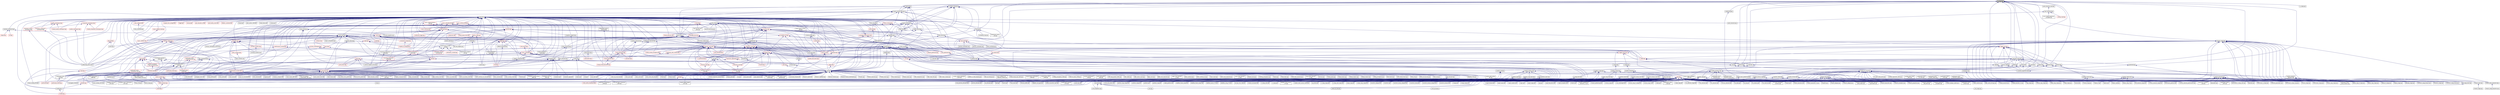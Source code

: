 digraph "is_range.hpp"
{
  edge [fontname="Helvetica",fontsize="10",labelfontname="Helvetica",labelfontsize="10"];
  node [fontname="Helvetica",fontsize="10",shape=record];
  Node21 [label="is_range.hpp",height=0.2,width=0.4,color="black", fillcolor="grey75", style="filled", fontcolor="black"];
  Node21 -> Node22 [dir="back",color="midnightblue",fontsize="10",style="solid",fontname="Helvetica"];
  Node22 [label="traits.hpp",height=0.2,width=0.4,color="black", fillcolor="white", style="filled",URL="$d7/db8/include_2traits_8hpp.html"];
  Node22 -> Node23 [dir="back",color="midnightblue",fontsize="10",style="solid",fontname="Helvetica"];
  Node23 [label="future_range_ambiguity\l_2032.cpp",height=0.2,width=0.4,color="black", fillcolor="white", style="filled",URL="$dc/d4e/future__range__ambiguity__2032_8cpp.html"];
  Node22 -> Node24 [dir="back",color="midnightblue",fontsize="10",style="solid",fontname="Helvetica"];
  Node24 [label="unordered_map.cpp",height=0.2,width=0.4,color="black", fillcolor="white", style="filled",URL="$d1/d75/unordered__map_8cpp.html"];
  Node22 -> Node25 [dir="back",color="midnightblue",fontsize="10",style="solid",fontname="Helvetica"];
  Node25 [label="async_cb_colocated.cpp",height=0.2,width=0.4,color="black", fillcolor="white", style="filled",URL="$d7/d7f/async__cb__colocated_8cpp.html"];
  Node22 -> Node26 [dir="back",color="midnightblue",fontsize="10",style="solid",fontname="Helvetica"];
  Node26 [label="partitioned_vector\l_iter.cpp",height=0.2,width=0.4,color="black", fillcolor="white", style="filled",URL="$dc/ddf/partitioned__vector__iter_8cpp.html"];
  Node21 -> Node27 [dir="back",color="midnightblue",fontsize="10",style="solid",fontname="Helvetica"];
  Node27 [label="copy.hpp",height=0.2,width=0.4,color="black", fillcolor="white", style="filled",URL="$dc/de5/container__algorithms_2copy_8hpp.html"];
  Node27 -> Node28 [dir="back",color="midnightblue",fontsize="10",style="solid",fontname="Helvetica"];
  Node28 [label="parallel_copy.hpp",height=0.2,width=0.4,color="black", fillcolor="white", style="filled",URL="$d8/d06/parallel__copy_8hpp.html"];
  Node28 -> Node29 [dir="back",color="midnightblue",fontsize="10",style="solid",fontname="Helvetica"];
  Node29 [label="cublas_matmul.cpp",height=0.2,width=0.4,color="black", fillcolor="white", style="filled",URL="$dd/d84/cublas__matmul_8cpp.html"];
  Node28 -> Node30 [dir="back",color="midnightblue",fontsize="10",style="solid",fontname="Helvetica"];
  Node30 [label="stream.cpp",height=0.2,width=0.4,color="black", fillcolor="white", style="filled",URL="$da/d5f/stream_8cpp.html"];
  Node28 -> Node31 [dir="back",color="midnightblue",fontsize="10",style="solid",fontname="Helvetica"];
  Node31 [label="benchmark_partition.cpp",height=0.2,width=0.4,color="black", fillcolor="white", style="filled",URL="$d9/d88/benchmark__partition_8cpp.html"];
  Node28 -> Node32 [dir="back",color="midnightblue",fontsize="10",style="solid",fontname="Helvetica"];
  Node32 [label="scan_shortlength.cpp",height=0.2,width=0.4,color="black", fillcolor="white", style="filled",URL="$de/d75/scan__shortlength_8cpp.html"];
  Node28 -> Node33 [dir="back",color="midnightblue",fontsize="10",style="solid",fontname="Helvetica"];
  Node33 [label="copy.cpp",height=0.2,width=0.4,color="black", fillcolor="white", style="filled",URL="$d9/d54/copy_8cpp.html"];
  Node28 -> Node34 [dir="back",color="midnightblue",fontsize="10",style="solid",fontname="Helvetica"];
  Node34 [label="copyif_bad_alloc.cpp",height=0.2,width=0.4,color="black", fillcolor="white", style="filled",URL="$d0/ddd/copyif__bad__alloc_8cpp.html"];
  Node28 -> Node35 [dir="back",color="midnightblue",fontsize="10",style="solid",fontname="Helvetica"];
  Node35 [label="copyif_exception.cpp",height=0.2,width=0.4,color="black", fillcolor="white", style="filled",URL="$dc/d81/copyif__exception_8cpp.html"];
  Node28 -> Node36 [dir="back",color="midnightblue",fontsize="10",style="solid",fontname="Helvetica"];
  Node36 [label="copyif_forward.cpp",height=0.2,width=0.4,color="black", fillcolor="white", style="filled",URL="$d3/d04/copyif__forward_8cpp.html"];
  Node28 -> Node37 [dir="back",color="midnightblue",fontsize="10",style="solid",fontname="Helvetica"];
  Node37 [label="copyif_input.cpp",height=0.2,width=0.4,color="black", fillcolor="white", style="filled",URL="$d5/d41/copyif__input_8cpp.html"];
  Node28 -> Node38 [dir="back",color="midnightblue",fontsize="10",style="solid",fontname="Helvetica"];
  Node38 [label="copyif_random.cpp",height=0.2,width=0.4,color="black", fillcolor="white", style="filled",URL="$dc/d22/copyif__random_8cpp.html"];
  Node28 -> Node39 [dir="back",color="midnightblue",fontsize="10",style="solid",fontname="Helvetica"];
  Node39 [label="copyn.cpp",height=0.2,width=0.4,color="black", fillcolor="white", style="filled",URL="$d3/d44/copyn_8cpp.html"];
  Node28 -> Node40 [dir="back",color="midnightblue",fontsize="10",style="solid",fontname="Helvetica"];
  Node40 [label="copy_range.cpp",height=0.2,width=0.4,color="black", fillcolor="white", style="filled",URL="$d8/d92/copy__range_8cpp.html"];
  Node28 -> Node41 [dir="back",color="midnightblue",fontsize="10",style="solid",fontname="Helvetica"];
  Node41 [label="copyif_range.cpp",height=0.2,width=0.4,color="black", fillcolor="white", style="filled",URL="$dc/dff/copyif__range_8cpp.html"];
  Node28 -> Node42 [dir="back",color="midnightblue",fontsize="10",style="solid",fontname="Helvetica"];
  Node42 [label="partitioned_vector\l_copy.cpp",height=0.2,width=0.4,color="black", fillcolor="white", style="filled",URL="$d9/d91/partitioned__vector__copy_8cpp.html"];
  Node27 -> Node43 [dir="back",color="midnightblue",fontsize="10",style="solid",fontname="Helvetica"];
  Node43 [label="container_algorithms.hpp",height=0.2,width=0.4,color="black", fillcolor="white", style="filled",URL="$de/da1/container__algorithms_8hpp.html"];
  Node43 -> Node44 [dir="back",color="midnightblue",fontsize="10",style="solid",fontname="Helvetica"];
  Node44 [label="parallel_container\l_algorithm.hpp",height=0.2,width=0.4,color="black", fillcolor="white", style="filled",URL="$d4/d28/parallel__container__algorithm_8hpp.html"];
  Node44 -> Node45 [dir="back",color="midnightblue",fontsize="10",style="solid",fontname="Helvetica"];
  Node45 [label="foreach_tests.hpp",height=0.2,width=0.4,color="black", fillcolor="white", style="filled",URL="$d1/da3/container__algorithms_2foreach__tests_8hpp.html"];
  Node45 -> Node46 [dir="back",color="midnightblue",fontsize="10",style="solid",fontname="Helvetica"];
  Node46 [label="foreach_range.cpp",height=0.2,width=0.4,color="black", fillcolor="white", style="filled",URL="$d1/d8e/foreach__range_8cpp.html"];
  Node44 -> Node47 [dir="back",color="midnightblue",fontsize="10",style="solid",fontname="Helvetica"];
  Node47 [label="foreach_tests_projection.hpp",height=0.2,width=0.4,color="black", fillcolor="white", style="filled",URL="$d4/d89/container__algorithms_2foreach__tests__projection_8hpp.html"];
  Node47 -> Node48 [dir="back",color="midnightblue",fontsize="10",style="solid",fontname="Helvetica"];
  Node48 [label="foreach_range_projection.cpp",height=0.2,width=0.4,color="black", fillcolor="white", style="filled",URL="$d6/d56/foreach__range__projection_8cpp.html"];
  Node44 -> Node49 [dir="back",color="midnightblue",fontsize="10",style="solid",fontname="Helvetica"];
  Node49 [label="sort_range_tests.hpp",height=0.2,width=0.4,color="black", fillcolor="white", style="filled",URL="$df/d52/sort__range__tests_8hpp.html"];
  Node49 -> Node50 [dir="back",color="midnightblue",fontsize="10",style="solid",fontname="Helvetica"];
  Node50 [label="sort_range.cpp",height=0.2,width=0.4,color="black", fillcolor="white", style="filled",URL="$dd/d6a/sort__range_8cpp.html"];
  Node21 -> Node51 [dir="back",color="midnightblue",fontsize="10",style="solid",fontname="Helvetica"];
  Node51 [label="for_each.hpp",height=0.2,width=0.4,color="black", fillcolor="white", style="filled",URL="$d8/d9a/container__algorithms_2for__each_8hpp.html"];
  Node51 -> Node52 [dir="back",color="midnightblue",fontsize="10",style="solid",fontname="Helvetica"];
  Node52 [label="parallel_for_each.hpp",height=0.2,width=0.4,color="black", fillcolor="white", style="filled",URL="$db/df6/parallel__for__each_8hpp.html"];
  Node52 -> Node29 [dir="back",color="midnightblue",fontsize="10",style="solid",fontname="Helvetica"];
  Node52 -> Node53 [dir="back",color="midnightblue",fontsize="10",style="solid",fontname="Helvetica"];
  Node53 [label="partitioned_vector\l_spmd_foreach.cpp",height=0.2,width=0.4,color="black", fillcolor="white", style="filled",URL="$db/d7c/partitioned__vector__spmd__foreach_8cpp.html"];
  Node52 -> Node54 [dir="back",color="midnightblue",fontsize="10",style="solid",fontname="Helvetica"];
  Node54 [label="partitioned_vector\l_foreach.cpp",height=0.2,width=0.4,color="black", fillcolor="white", style="filled",URL="$df/d5f/partitioned__vector__foreach_8cpp.html"];
  Node52 -> Node55 [dir="back",color="midnightblue",fontsize="10",style="solid",fontname="Helvetica"];
  Node55 [label="osu_bibw.cpp",height=0.2,width=0.4,color="black", fillcolor="white", style="filled",URL="$d2/d04/osu__bibw_8cpp.html"];
  Node52 -> Node56 [dir="back",color="midnightblue",fontsize="10",style="solid",fontname="Helvetica"];
  Node56 [label="osu_bw.cpp",height=0.2,width=0.4,color="black", fillcolor="white", style="filled",URL="$d4/d20/osu__bw_8cpp.html"];
  Node52 -> Node57 [dir="back",color="midnightblue",fontsize="10",style="solid",fontname="Helvetica"];
  Node57 [label="osu_latency.cpp",height=0.2,width=0.4,color="black", fillcolor="white", style="filled",URL="$df/d58/osu__latency_8cpp.html"];
  Node52 -> Node58 [dir="back",color="midnightblue",fontsize="10",style="solid",fontname="Helvetica"];
  Node58 [label="osu_multi_lat.cpp",height=0.2,width=0.4,color="black", fillcolor="white", style="filled",URL="$d7/d91/osu__multi__lat_8cpp.html"];
  Node52 -> Node59 [dir="back",color="midnightblue",fontsize="10",style="solid",fontname="Helvetica"];
  Node59 [label="for_each_value_proxy.cpp",height=0.2,width=0.4,color="black", fillcolor="white", style="filled",URL="$d1/d78/for__each__value__proxy_8cpp.html"];
  Node52 -> Node60 [dir="back",color="midnightblue",fontsize="10",style="solid",fontname="Helvetica"];
  Node60 [label="lambda_arguments_2403.cpp",height=0.2,width=0.4,color="black", fillcolor="white", style="filled",URL="$d9/d6a/lambda__arguments__2403_8cpp.html"];
  Node52 -> Node61 [dir="back",color="midnightblue",fontsize="10",style="solid",fontname="Helvetica"];
  Node61 [label="lambda_return_type\l_2402.cpp",height=0.2,width=0.4,color="black", fillcolor="white", style="filled",URL="$dc/d13/lambda__return__type__2402_8cpp.html"];
  Node52 -> Node62 [dir="back",color="midnightblue",fontsize="10",style="solid",fontname="Helvetica"];
  Node62 [label="for_each_annotated\l_function.cpp",height=0.2,width=0.4,color="black", fillcolor="white", style="filled",URL="$d5/dbf/for__each__annotated__function_8cpp.html"];
  Node52 -> Node63 [dir="back",color="midnightblue",fontsize="10",style="solid",fontname="Helvetica"];
  Node63 [label="foreach_tests.hpp",height=0.2,width=0.4,color="black", fillcolor="white", style="filled",URL="$d4/d2c/algorithms_2foreach__tests_8hpp.html"];
  Node63 -> Node64 [dir="back",color="midnightblue",fontsize="10",style="solid",fontname="Helvetica"];
  Node64 [label="foreach.cpp",height=0.2,width=0.4,color="black", fillcolor="white", style="filled",URL="$d1/d33/foreach_8cpp.html"];
  Node63 -> Node65 [dir="back",color="midnightblue",fontsize="10",style="solid",fontname="Helvetica"];
  Node65 [label="foreach_executors.cpp",height=0.2,width=0.4,color="black", fillcolor="white", style="filled",URL="$d3/d54/foreach__executors_8cpp.html"];
  Node63 -> Node66 [dir="back",color="midnightblue",fontsize="10",style="solid",fontname="Helvetica"];
  Node66 [label="foreach_executors_v1.cpp",height=0.2,width=0.4,color="black", fillcolor="white", style="filled",URL="$dd/dda/foreach__executors__v1_8cpp.html"];
  Node63 -> Node67 [dir="back",color="midnightblue",fontsize="10",style="solid",fontname="Helvetica"];
  Node67 [label="foreachn.cpp",height=0.2,width=0.4,color="black", fillcolor="white", style="filled",URL="$d3/d1b/foreachn_8cpp.html"];
  Node63 -> Node68 [dir="back",color="midnightblue",fontsize="10",style="solid",fontname="Helvetica"];
  Node68 [label="foreach_datapar.cpp",height=0.2,width=0.4,color="black", fillcolor="white", style="filled",URL="$da/dfb/foreach__datapar_8cpp.html"];
  Node63 -> Node69 [dir="back",color="midnightblue",fontsize="10",style="solid",fontname="Helvetica"];
  Node69 [label="foreachn_datapar.cpp",height=0.2,width=0.4,color="black", fillcolor="white", style="filled",URL="$d3/ddd/foreachn__datapar_8cpp.html"];
  Node63 -> Node70 [dir="back",color="midnightblue",fontsize="10",style="solid",fontname="Helvetica"];
  Node70 [label="executor_parameters.cpp",height=0.2,width=0.4,color="black", fillcolor="white", style="filled",URL="$dc/d90/executor__parameters_8cpp.html"];
  Node63 -> Node71 [dir="back",color="midnightblue",fontsize="10",style="solid",fontname="Helvetica"];
  Node71 [label="executor_parameters\l_timer_hooks.cpp",height=0.2,width=0.4,color="black", fillcolor="white", style="filled",URL="$d4/d85/executor__parameters__timer__hooks_8cpp.html"];
  Node63 -> Node72 [dir="back",color="midnightblue",fontsize="10",style="solid",fontname="Helvetica"];
  Node72 [label="persistent_executor\l_parameters.cpp",height=0.2,width=0.4,color="black", fillcolor="white", style="filled",URL="$db/d9b/persistent__executor__parameters_8cpp.html"];
  Node52 -> Node73 [dir="back",color="midnightblue",fontsize="10",style="solid",fontname="Helvetica"];
  Node73 [label="foreach_tests_prefetching.hpp",height=0.2,width=0.4,color="black", fillcolor="white", style="filled",URL="$de/d0e/foreach__tests__prefetching_8hpp.html"];
  Node73 -> Node74 [dir="back",color="midnightblue",fontsize="10",style="solid",fontname="Helvetica"];
  Node74 [label="foreach_prefetching.cpp",height=0.2,width=0.4,color="black", fillcolor="white", style="filled",URL="$d4/df0/foreach__prefetching_8cpp.html"];
  Node73 -> Node75 [dir="back",color="midnightblue",fontsize="10",style="solid",fontname="Helvetica"];
  Node75 [label="foreach_prefetching\l_executors_v1.cpp",height=0.2,width=0.4,color="black", fillcolor="white", style="filled",URL="$dd/d50/foreach__prefetching__executors__v1_8cpp.html"];
  Node52 -> Node76 [dir="back",color="midnightblue",fontsize="10",style="solid",fontname="Helvetica"];
  Node76 [label="foreachn_bad_alloc.cpp",height=0.2,width=0.4,color="black", fillcolor="white", style="filled",URL="$dc/dad/foreachn__bad__alloc_8cpp.html"];
  Node52 -> Node77 [dir="back",color="midnightblue",fontsize="10",style="solid",fontname="Helvetica"];
  Node77 [label="foreachn_exception.cpp",height=0.2,width=0.4,color="black", fillcolor="white", style="filled",URL="$d7/d9a/foreachn__exception_8cpp.html"];
  Node52 -> Node78 [dir="back",color="midnightblue",fontsize="10",style="solid",fontname="Helvetica"];
  Node78 [label="foreachn_projection.cpp",height=0.2,width=0.4,color="black", fillcolor="white", style="filled",URL="$db/deb/foreachn__projection_8cpp.html"];
  Node52 -> Node79 [dir="back",color="midnightblue",fontsize="10",style="solid",fontname="Helvetica"];
  Node79 [label="foreachn_projection\l_bad_alloc.cpp",height=0.2,width=0.4,color="black", fillcolor="white", style="filled",URL="$dc/d8d/foreachn__projection__bad__alloc_8cpp.html"];
  Node52 -> Node80 [dir="back",color="midnightblue",fontsize="10",style="solid",fontname="Helvetica"];
  Node80 [label="foreachn_projection\l_exception.cpp",height=0.2,width=0.4,color="black", fillcolor="white", style="filled",URL="$db/df7/foreachn__projection__exception_8cpp.html"];
  Node52 -> Node81 [dir="back",color="midnightblue",fontsize="10",style="solid",fontname="Helvetica"];
  Node81 [label="foreach_datapar_zipiter.cpp",height=0.2,width=0.4,color="black", fillcolor="white", style="filled",URL="$d3/de7/foreach__datapar__zipiter_8cpp.html"];
  Node52 -> Node82 [dir="back",color="midnightblue",fontsize="10",style="solid",fontname="Helvetica"];
  Node82 [label="partitioned_vector\l_for_each.cpp",height=0.2,width=0.4,color="black", fillcolor="white", style="filled",URL="$de/dc8/partitioned__vector__for__each_8cpp.html"];
  Node52 -> Node83 [dir="back",color="midnightblue",fontsize="10",style="solid",fontname="Helvetica"];
  Node83 [label="partitioned_vector\l_handle_values.cpp",height=0.2,width=0.4,color="black", fillcolor="white", style="filled",URL="$dc/dcb/partitioned__vector__handle__values_8cpp.html"];
  Node52 -> Node84 [dir="back",color="midnightblue",fontsize="10",style="solid",fontname="Helvetica"];
  Node84 [label="partitioned_vector\l_move.cpp",height=0.2,width=0.4,color="black", fillcolor="white", style="filled",URL="$d8/d25/partitioned__vector__move_8cpp.html"];
  Node52 -> Node85 [dir="back",color="midnightblue",fontsize="10",style="solid",fontname="Helvetica"];
  Node85 [label="partitioned_vector\l_transform_reduce.cpp",height=0.2,width=0.4,color="black", fillcolor="white", style="filled",URL="$d7/dab/partitioned__vector__transform__reduce_8cpp.html"];
  Node51 -> Node43 [dir="back",color="midnightblue",fontsize="10",style="solid",fontname="Helvetica"];
  Node21 -> Node86 [dir="back",color="midnightblue",fontsize="10",style="solid",fontname="Helvetica"];
  Node86 [label="generate.hpp",height=0.2,width=0.4,color="black", fillcolor="white", style="filled",URL="$d4/d84/container__algorithms_2generate_8hpp.html"];
  Node86 -> Node87 [dir="back",color="midnightblue",fontsize="10",style="solid",fontname="Helvetica"];
  Node87 [label="parallel_generate.hpp",height=0.2,width=0.4,color="black", fillcolor="white", style="filled",URL="$da/da1/parallel__generate_8hpp.html"];
  Node87 -> Node53 [dir="back",color="midnightblue",fontsize="10",style="solid",fontname="Helvetica"];
  Node87 -> Node88 [dir="back",color="midnightblue",fontsize="10",style="solid",fontname="Helvetica"];
  Node88 [label="minmax_element_performance.cpp",height=0.2,width=0.4,color="black", fillcolor="white", style="filled",URL="$d9/d93/minmax__element__performance_8cpp.html"];
  Node87 -> Node89 [dir="back",color="midnightblue",fontsize="10",style="solid",fontname="Helvetica"];
  Node89 [label="benchmark_is_heap.cpp",height=0.2,width=0.4,color="black", fillcolor="white", style="filled",URL="$da/d4f/benchmark__is__heap_8cpp.html"];
  Node87 -> Node90 [dir="back",color="midnightblue",fontsize="10",style="solid",fontname="Helvetica"];
  Node90 [label="benchmark_is_heap_until.cpp",height=0.2,width=0.4,color="black", fillcolor="white", style="filled",URL="$dc/df5/benchmark__is__heap__until_8cpp.html"];
  Node87 -> Node91 [dir="back",color="midnightblue",fontsize="10",style="solid",fontname="Helvetica"];
  Node91 [label="benchmark_merge.cpp",height=0.2,width=0.4,color="black", fillcolor="white", style="filled",URL="$dd/d49/benchmark__merge_8cpp.html"];
  Node87 -> Node31 [dir="back",color="midnightblue",fontsize="10",style="solid",fontname="Helvetica"];
  Node87 -> Node92 [dir="back",color="midnightblue",fontsize="10",style="solid",fontname="Helvetica"];
  Node92 [label="benchmark_partition\l_copy.cpp",height=0.2,width=0.4,color="black", fillcolor="white", style="filled",URL="$d3/d0e/benchmark__partition__copy_8cpp.html"];
  Node87 -> Node93 [dir="back",color="midnightblue",fontsize="10",style="solid",fontname="Helvetica"];
  Node93 [label="benchmark_unique_copy.cpp",height=0.2,width=0.4,color="black", fillcolor="white", style="filled",URL="$d9/d53/benchmark__unique__copy_8cpp.html"];
  Node87 -> Node94 [dir="back",color="midnightblue",fontsize="10",style="solid",fontname="Helvetica"];
  Node94 [label="partitioned_vector\l_2201.cpp",height=0.2,width=0.4,color="black", fillcolor="white", style="filled",URL="$dc/d39/partitioned__vector__2201_8cpp.html"];
  Node87 -> Node95 [dir="back",color="midnightblue",fontsize="10",style="solid",fontname="Helvetica"];
  Node95 [label="generate.cpp",height=0.2,width=0.4,color="black", fillcolor="white", style="filled",URL="$d4/da7/generate_8cpp.html"];
  Node87 -> Node96 [dir="back",color="midnightblue",fontsize="10",style="solid",fontname="Helvetica"];
  Node96 [label="generaten.cpp",height=0.2,width=0.4,color="black", fillcolor="white", style="filled",URL="$d6/dd4/generaten_8cpp.html"];
  Node87 -> Node97 [dir="back",color="midnightblue",fontsize="10",style="solid",fontname="Helvetica"];
  Node97 [label="generate_range.cpp",height=0.2,width=0.4,color="black", fillcolor="white", style="filled",URL="$d3/d4f/generate__range_8cpp.html"];
  Node86 -> Node43 [dir="back",color="midnightblue",fontsize="10",style="solid",fontname="Helvetica"];
  Node21 -> Node98 [dir="back",color="midnightblue",fontsize="10",style="solid",fontname="Helvetica"];
  Node98 [label="is_heap.hpp",height=0.2,width=0.4,color="black", fillcolor="white", style="filled",URL="$d1/d17/container__algorithms_2is__heap_8hpp.html"];
  Node98 -> Node99 [dir="back",color="midnightblue",fontsize="10",style="solid",fontname="Helvetica"];
  Node99 [label="parallel_is_heap.hpp",height=0.2,width=0.4,color="black", fillcolor="white", style="filled",URL="$da/df8/parallel__is__heap_8hpp.html"];
  Node99 -> Node89 [dir="back",color="midnightblue",fontsize="10",style="solid",fontname="Helvetica"];
  Node99 -> Node90 [dir="back",color="midnightblue",fontsize="10",style="solid",fontname="Helvetica"];
  Node99 -> Node100 [dir="back",color="midnightblue",fontsize="10",style="solid",fontname="Helvetica"];
  Node100 [label="is_heap_tests.hpp",height=0.2,width=0.4,color="black", fillcolor="white", style="filled",URL="$d7/ddd/is__heap__tests_8hpp.html"];
  Node100 -> Node101 [dir="back",color="midnightblue",fontsize="10",style="solid",fontname="Helvetica"];
  Node101 [label="is_heap.cpp",height=0.2,width=0.4,color="black", fillcolor="white", style="filled",URL="$d1/d1e/is__heap_8cpp.html"];
  Node100 -> Node102 [dir="back",color="midnightblue",fontsize="10",style="solid",fontname="Helvetica"];
  Node102 [label="is_heap_until.cpp",height=0.2,width=0.4,color="black", fillcolor="white", style="filled",URL="$dd/d28/is__heap__until_8cpp.html"];
  Node99 -> Node103 [dir="back",color="midnightblue",fontsize="10",style="solid",fontname="Helvetica"];
  Node103 [label="is_heap_range.cpp",height=0.2,width=0.4,color="black", fillcolor="white", style="filled",URL="$d3/df7/is__heap__range_8cpp.html"];
  Node99 -> Node104 [dir="back",color="midnightblue",fontsize="10",style="solid",fontname="Helvetica"];
  Node104 [label="is_heap_until_range.cpp",height=0.2,width=0.4,color="black", fillcolor="white", style="filled",URL="$d8/d9a/is__heap__until__range_8cpp.html"];
  Node98 -> Node43 [dir="back",color="midnightblue",fontsize="10",style="solid",fontname="Helvetica"];
  Node21 -> Node105 [dir="back",color="midnightblue",fontsize="10",style="solid",fontname="Helvetica"];
  Node105 [label="merge.hpp",height=0.2,width=0.4,color="black", fillcolor="white", style="filled",URL="$d1/d93/container__algorithms_2merge_8hpp.html"];
  Node105 -> Node106 [dir="back",color="midnightblue",fontsize="10",style="solid",fontname="Helvetica"];
  Node106 [label="parallel_merge.hpp",height=0.2,width=0.4,color="black", fillcolor="white", style="filled",URL="$da/d52/parallel__merge_8hpp.html"];
  Node106 -> Node91 [dir="back",color="midnightblue",fontsize="10",style="solid",fontname="Helvetica"];
  Node106 -> Node107 [dir="back",color="midnightblue",fontsize="10",style="solid",fontname="Helvetica"];
  Node107 [label="merge_tests.hpp",height=0.2,width=0.4,color="black", fillcolor="white", style="filled",URL="$dc/d10/merge__tests_8hpp.html"];
  Node107 -> Node108 [dir="back",color="midnightblue",fontsize="10",style="solid",fontname="Helvetica"];
  Node108 [label="merge.cpp",height=0.2,width=0.4,color="black", fillcolor="white", style="filled",URL="$d1/da4/merge_8cpp.html"];
  Node106 -> Node109 [dir="back",color="midnightblue",fontsize="10",style="solid",fontname="Helvetica"];
  Node109 [label="merge_range.cpp",height=0.2,width=0.4,color="black", fillcolor="white", style="filled",URL="$db/d38/merge__range_8cpp.html"];
  Node21 -> Node110 [dir="back",color="midnightblue",fontsize="10",style="solid",fontname="Helvetica"];
  Node110 [label="minmax.hpp",height=0.2,width=0.4,color="black", fillcolor="white", style="filled",URL="$d6/de7/container__algorithms_2minmax_8hpp.html"];
  Node110 -> Node111 [dir="back",color="midnightblue",fontsize="10",style="solid",fontname="Helvetica"];
  Node111 [label="parallel_minmax.hpp",height=0.2,width=0.4,color="black", fillcolor="white", style="filled",URL="$d4/dc8/parallel__minmax_8hpp.html"];
  Node111 -> Node88 [dir="back",color="midnightblue",fontsize="10",style="solid",fontname="Helvetica"];
  Node111 -> Node112 [dir="back",color="midnightblue",fontsize="10",style="solid",fontname="Helvetica"];
  Node112 [label="max_element.cpp",height=0.2,width=0.4,color="black", fillcolor="white", style="filled",URL="$d4/d10/max__element_8cpp.html"];
  Node111 -> Node113 [dir="back",color="midnightblue",fontsize="10",style="solid",fontname="Helvetica"];
  Node113 [label="min_element.cpp",height=0.2,width=0.4,color="black", fillcolor="white", style="filled",URL="$d3/dab/min__element_8cpp.html"];
  Node111 -> Node114 [dir="back",color="midnightblue",fontsize="10",style="solid",fontname="Helvetica"];
  Node114 [label="minmax_element.cpp",height=0.2,width=0.4,color="black", fillcolor="white", style="filled",URL="$da/df0/minmax__element_8cpp.html"];
  Node111 -> Node115 [dir="back",color="midnightblue",fontsize="10",style="solid",fontname="Helvetica"];
  Node115 [label="max_element_range.cpp",height=0.2,width=0.4,color="black", fillcolor="white", style="filled",URL="$d2/de4/max__element__range_8cpp.html"];
  Node111 -> Node116 [dir="back",color="midnightblue",fontsize="10",style="solid",fontname="Helvetica"];
  Node116 [label="min_element_range.cpp",height=0.2,width=0.4,color="black", fillcolor="white", style="filled",URL="$da/d24/min__element__range_8cpp.html"];
  Node111 -> Node117 [dir="back",color="midnightblue",fontsize="10",style="solid",fontname="Helvetica"];
  Node117 [label="minmax_element_range.cpp",height=0.2,width=0.4,color="black", fillcolor="white", style="filled",URL="$d4/d1d/minmax__element__range_8cpp.html"];
  Node110 -> Node43 [dir="back",color="midnightblue",fontsize="10",style="solid",fontname="Helvetica"];
  Node21 -> Node118 [dir="back",color="midnightblue",fontsize="10",style="solid",fontname="Helvetica"];
  Node118 [label="partition.hpp",height=0.2,width=0.4,color="black", fillcolor="white", style="filled",URL="$d2/d20/hpx_2parallel_2container__algorithms_2partition_8hpp.html"];
  Node118 -> Node119 [dir="back",color="midnightblue",fontsize="10",style="solid",fontname="Helvetica"];
  Node119 [label="parallel_partition.hpp",height=0.2,width=0.4,color="black", fillcolor="white", style="filled",URL="$d5/d82/parallel__partition_8hpp.html"];
  Node119 -> Node31 [dir="back",color="midnightblue",fontsize="10",style="solid",fontname="Helvetica"];
  Node119 -> Node92 [dir="back",color="midnightblue",fontsize="10",style="solid",fontname="Helvetica"];
  Node119 -> Node120 [dir="back",color="midnightblue",fontsize="10",style="solid",fontname="Helvetica"];
  Node120 [label="partition_tests.hpp",height=0.2,width=0.4,color="black", fillcolor="white", style="filled",URL="$df/dd8/partition__tests_8hpp.html"];
  Node120 -> Node121 [dir="back",color="midnightblue",fontsize="10",style="solid",fontname="Helvetica"];
  Node121 [label="partition.cpp",height=0.2,width=0.4,color="black", fillcolor="white", style="filled",URL="$d6/daf/tests_2unit_2parallel_2algorithms_2partition_8cpp.html"];
  Node119 -> Node122 [dir="back",color="midnightblue",fontsize="10",style="solid",fontname="Helvetica"];
  Node122 [label="partition_copy_tests.hpp",height=0.2,width=0.4,color="black", fillcolor="white", style="filled",URL="$d9/dfa/partition__copy__tests_8hpp.html"];
  Node122 -> Node123 [dir="back",color="midnightblue",fontsize="10",style="solid",fontname="Helvetica"];
  Node123 [label="partition_copy.cpp",height=0.2,width=0.4,color="black", fillcolor="white", style="filled",URL="$d8/d61/partition__copy_8cpp.html"];
  Node119 -> Node124 [dir="back",color="midnightblue",fontsize="10",style="solid",fontname="Helvetica"];
  Node124 [label="stable_partition_tests.hpp",height=0.2,width=0.4,color="black", fillcolor="white", style="filled",URL="$d0/d99/stable__partition__tests_8hpp.html"];
  Node124 -> Node125 [dir="back",color="midnightblue",fontsize="10",style="solid",fontname="Helvetica"];
  Node125 [label="stable_partition.cpp",height=0.2,width=0.4,color="black", fillcolor="white", style="filled",URL="$db/dcd/stable__partition_8cpp.html"];
  Node119 -> Node126 [dir="back",color="midnightblue",fontsize="10",style="solid",fontname="Helvetica"];
  Node126 [label="partition_copy_range.cpp",height=0.2,width=0.4,color="black", fillcolor="white", style="filled",URL="$d6/df9/partition__copy__range_8cpp.html"];
  Node119 -> Node127 [dir="back",color="midnightblue",fontsize="10",style="solid",fontname="Helvetica"];
  Node127 [label="partition_range.cpp",height=0.2,width=0.4,color="black", fillcolor="white", style="filled",URL="$da/d9a/partition__range_8cpp.html"];
  Node118 -> Node43 [dir="back",color="midnightblue",fontsize="10",style="solid",fontname="Helvetica"];
  Node21 -> Node128 [dir="back",color="midnightblue",fontsize="10",style="solid",fontname="Helvetica"];
  Node128 [label="remove_copy.hpp",height=0.2,width=0.4,color="black", fillcolor="white", style="filled",URL="$d5/d0b/container__algorithms_2remove__copy_8hpp.html"];
  Node128 -> Node129 [dir="back",color="midnightblue",fontsize="10",style="solid",fontname="Helvetica"];
  Node129 [label="parallel_remove_copy.hpp",height=0.2,width=0.4,color="black", fillcolor="white", style="filled",URL="$d3/d53/parallel__remove__copy_8hpp.html"];
  Node129 -> Node32 [dir="back",color="midnightblue",fontsize="10",style="solid",fontname="Helvetica"];
  Node129 -> Node130 [dir="back",color="midnightblue",fontsize="10",style="solid",fontname="Helvetica"];
  Node130 [label="remove_copy.cpp",height=0.2,width=0.4,color="black", fillcolor="white", style="filled",URL="$de/db8/remove__copy_8cpp.html"];
  Node129 -> Node131 [dir="back",color="midnightblue",fontsize="10",style="solid",fontname="Helvetica"];
  Node131 [label="remove_copy_if.cpp",height=0.2,width=0.4,color="black", fillcolor="white", style="filled",URL="$d1/d0f/remove__copy__if_8cpp.html"];
  Node129 -> Node132 [dir="back",color="midnightblue",fontsize="10",style="solid",fontname="Helvetica"];
  Node132 [label="remove_copy_if_range.cpp",height=0.2,width=0.4,color="black", fillcolor="white", style="filled",URL="$df/d42/remove__copy__if__range_8cpp.html"];
  Node129 -> Node133 [dir="back",color="midnightblue",fontsize="10",style="solid",fontname="Helvetica"];
  Node133 [label="remove_copy_range.cpp",height=0.2,width=0.4,color="black", fillcolor="white", style="filled",URL="$dd/d90/remove__copy__range_8cpp.html"];
  Node128 -> Node43 [dir="back",color="midnightblue",fontsize="10",style="solid",fontname="Helvetica"];
  Node21 -> Node134 [dir="back",color="midnightblue",fontsize="10",style="solid",fontname="Helvetica"];
  Node134 [label="replace.hpp",height=0.2,width=0.4,color="black", fillcolor="white", style="filled",URL="$d7/d55/container__algorithms_2replace_8hpp.html"];
  Node134 -> Node135 [dir="back",color="midnightblue",fontsize="10",style="solid",fontname="Helvetica"];
  Node135 [label="parallel_replace.hpp",height=0.2,width=0.4,color="black", fillcolor="white", style="filled",URL="$d0/d89/parallel__replace_8hpp.html"];
  Node135 -> Node136 [dir="back",color="midnightblue",fontsize="10",style="solid",fontname="Helvetica"];
  Node136 [label="replace.cpp",height=0.2,width=0.4,color="black", fillcolor="white", style="filled",URL="$d6/d96/replace_8cpp.html"];
  Node135 -> Node137 [dir="back",color="midnightblue",fontsize="10",style="solid",fontname="Helvetica"];
  Node137 [label="replace_copy.cpp",height=0.2,width=0.4,color="black", fillcolor="white", style="filled",URL="$da/d69/replace__copy_8cpp.html"];
  Node135 -> Node138 [dir="back",color="midnightblue",fontsize="10",style="solid",fontname="Helvetica"];
  Node138 [label="replace_copy_if.cpp",height=0.2,width=0.4,color="black", fillcolor="white", style="filled",URL="$d4/d1c/replace__copy__if_8cpp.html"];
  Node135 -> Node139 [dir="back",color="midnightblue",fontsize="10",style="solid",fontname="Helvetica"];
  Node139 [label="replace_if.cpp",height=0.2,width=0.4,color="black", fillcolor="white", style="filled",URL="$de/ded/replace__if_8cpp.html"];
  Node135 -> Node140 [dir="back",color="midnightblue",fontsize="10",style="solid",fontname="Helvetica"];
  Node140 [label="replace_copy_if_range.cpp",height=0.2,width=0.4,color="black", fillcolor="white", style="filled",URL="$dc/d56/replace__copy__if__range_8cpp.html"];
  Node135 -> Node141 [dir="back",color="midnightblue",fontsize="10",style="solid",fontname="Helvetica"];
  Node141 [label="replace_copy_range.cpp",height=0.2,width=0.4,color="black", fillcolor="white", style="filled",URL="$d9/def/replace__copy__range_8cpp.html"];
  Node135 -> Node142 [dir="back",color="midnightblue",fontsize="10",style="solid",fontname="Helvetica"];
  Node142 [label="replace_if_range.cpp",height=0.2,width=0.4,color="black", fillcolor="white", style="filled",URL="$df/d8d/replace__if__range_8cpp.html"];
  Node135 -> Node143 [dir="back",color="midnightblue",fontsize="10",style="solid",fontname="Helvetica"];
  Node143 [label="replace_range.cpp",height=0.2,width=0.4,color="black", fillcolor="white", style="filled",URL="$d8/de4/replace__range_8cpp.html"];
  Node134 -> Node43 [dir="back",color="midnightblue",fontsize="10",style="solid",fontname="Helvetica"];
  Node21 -> Node144 [dir="back",color="midnightblue",fontsize="10",style="solid",fontname="Helvetica"];
  Node144 [label="reverse.hpp",height=0.2,width=0.4,color="black", fillcolor="white", style="filled",URL="$db/dd1/container__algorithms_2reverse_8hpp.html"];
  Node144 -> Node145 [dir="back",color="midnightblue",fontsize="10",style="solid",fontname="Helvetica"];
  Node145 [label="parallel_reverse.hpp",height=0.2,width=0.4,color="black", fillcolor="white", style="filled",URL="$d0/d25/parallel__reverse_8hpp.html"];
  Node145 -> Node146 [dir="back",color="midnightblue",fontsize="10",style="solid",fontname="Helvetica"];
  Node146 [label="reverse.cpp",height=0.2,width=0.4,color="black", fillcolor="white", style="filled",URL="$d8/dc4/reverse_8cpp.html"];
  Node145 -> Node147 [dir="back",color="midnightblue",fontsize="10",style="solid",fontname="Helvetica"];
  Node147 [label="reverse_copy.cpp",height=0.2,width=0.4,color="black", fillcolor="white", style="filled",URL="$dd/d14/reverse__copy_8cpp.html"];
  Node145 -> Node148 [dir="back",color="midnightblue",fontsize="10",style="solid",fontname="Helvetica"];
  Node148 [label="reverse_copy_range.cpp",height=0.2,width=0.4,color="black", fillcolor="white", style="filled",URL="$dc/d43/reverse__copy__range_8cpp.html"];
  Node145 -> Node149 [dir="back",color="midnightblue",fontsize="10",style="solid",fontname="Helvetica"];
  Node149 [label="reverse_range.cpp",height=0.2,width=0.4,color="black", fillcolor="white", style="filled",URL="$df/de9/reverse__range_8cpp.html"];
  Node144 -> Node43 [dir="back",color="midnightblue",fontsize="10",style="solid",fontname="Helvetica"];
  Node21 -> Node150 [dir="back",color="midnightblue",fontsize="10",style="solid",fontname="Helvetica"];
  Node150 [label="rotate.hpp",height=0.2,width=0.4,color="black", fillcolor="white", style="filled",URL="$da/d1b/container__algorithms_2rotate_8hpp.html"];
  Node150 -> Node151 [dir="back",color="midnightblue",fontsize="10",style="solid",fontname="Helvetica"];
  Node151 [label="parallel_rotate.hpp",height=0.2,width=0.4,color="black", fillcolor="white", style="filled",URL="$db/dcd/parallel__rotate_8hpp.html"];
  Node151 -> Node152 [dir="back",color="midnightblue",fontsize="10",style="solid",fontname="Helvetica"];
  Node152 [label="rotate.cpp",height=0.2,width=0.4,color="black", fillcolor="white", style="filled",URL="$d7/d5d/rotate_8cpp.html"];
  Node151 -> Node153 [dir="back",color="midnightblue",fontsize="10",style="solid",fontname="Helvetica"];
  Node153 [label="rotate_copy.cpp",height=0.2,width=0.4,color="black", fillcolor="white", style="filled",URL="$da/d77/rotate__copy_8cpp.html"];
  Node151 -> Node154 [dir="back",color="midnightblue",fontsize="10",style="solid",fontname="Helvetica"];
  Node154 [label="rotate_copy_range.cpp",height=0.2,width=0.4,color="black", fillcolor="white", style="filled",URL="$df/d8b/rotate__copy__range_8cpp.html"];
  Node151 -> Node155 [dir="back",color="midnightblue",fontsize="10",style="solid",fontname="Helvetica"];
  Node155 [label="rotate_range.cpp",height=0.2,width=0.4,color="black", fillcolor="white", style="filled",URL="$d5/d40/rotate__range_8cpp.html"];
  Node150 -> Node43 [dir="back",color="midnightblue",fontsize="10",style="solid",fontname="Helvetica"];
  Node21 -> Node156 [dir="back",color="midnightblue",fontsize="10",style="solid",fontname="Helvetica"];
  Node156 [label="sort.hpp",height=0.2,width=0.4,color="black", fillcolor="white", style="filled",URL="$d0/db2/container__algorithms_2sort_8hpp.html"];
  Node156 -> Node157 [dir="back",color="midnightblue",fontsize="10",style="solid",fontname="Helvetica"];
  Node157 [label="parallel_sort.hpp",height=0.2,width=0.4,color="black", fillcolor="white", style="filled",URL="$d4/ddf/parallel__sort_8hpp.html"];
  Node157 -> Node158 [dir="back",color="midnightblue",fontsize="10",style="solid",fontname="Helvetica"];
  Node158 [label="sort_by_key_demo.cpp",height=0.2,width=0.4,color="black", fillcolor="white", style="filled",URL="$da/d20/sort__by__key__demo_8cpp.html"];
  Node157 -> Node159 [dir="back",color="midnightblue",fontsize="10",style="solid",fontname="Helvetica"];
  Node159 [label="sort_tests.hpp",height=0.2,width=0.4,color="black", fillcolor="white", style="filled",URL="$d8/d97/sort__tests_8hpp.html"];
  Node159 -> Node160 [dir="back",color="midnightblue",fontsize="10",style="solid",fontname="Helvetica"];
  Node160 [label="reduce_by_key.cpp",height=0.2,width=0.4,color="black", fillcolor="white", style="filled",URL="$dd/dde/reduce__by__key_8cpp.html"];
  Node159 -> Node161 [dir="back",color="midnightblue",fontsize="10",style="solid",fontname="Helvetica"];
  Node161 [label="sort.cpp",height=0.2,width=0.4,color="black", fillcolor="white", style="filled",URL="$d3/d7c/sort_8cpp.html"];
  Node159 -> Node162 [dir="back",color="midnightblue",fontsize="10",style="solid",fontname="Helvetica"];
  Node162 [label="sort_by_key.cpp",height=0.2,width=0.4,color="black", fillcolor="white", style="filled",URL="$df/daa/sort__by__key_8cpp.html"];
  Node159 -> Node163 [dir="back",color="midnightblue",fontsize="10",style="solid",fontname="Helvetica"];
  Node163 [label="sort_exceptions.cpp",height=0.2,width=0.4,color="black", fillcolor="white", style="filled",URL="$dc/d28/sort__exceptions_8cpp.html"];
  Node156 -> Node43 [dir="back",color="midnightblue",fontsize="10",style="solid",fontname="Helvetica"];
  Node21 -> Node164 [dir="back",color="midnightblue",fontsize="10",style="solid",fontname="Helvetica"];
  Node164 [label="transform.hpp",height=0.2,width=0.4,color="black", fillcolor="white", style="filled",URL="$da/dcb/container__algorithms_2transform_8hpp.html"];
  Node164 -> Node165 [dir="back",color="midnightblue",fontsize="10",style="solid",fontname="Helvetica"];
  Node165 [label="parallel_transform.hpp",height=0.2,width=0.4,color="black", fillcolor="white", style="filled",URL="$da/ddc/parallel__transform_8hpp.html"];
  Node165 -> Node30 [dir="back",color="midnightblue",fontsize="10",style="solid",fontname="Helvetica"];
  Node165 -> Node166 [dir="back",color="midnightblue",fontsize="10",style="solid",fontname="Helvetica"];
  Node166 [label="transform_tests.hpp",height=0.2,width=0.4,color="black", fillcolor="white", style="filled",URL="$de/db6/transform__tests_8hpp.html"];
  Node166 -> Node167 [dir="back",color="midnightblue",fontsize="10",style="solid",fontname="Helvetica"];
  Node167 [label="transform.cpp",height=0.2,width=0.4,color="black", fillcolor="white", style="filled",URL="$d8/d8c/transform_8cpp.html"];
  Node166 -> Node168 [dir="back",color="midnightblue",fontsize="10",style="solid",fontname="Helvetica"];
  Node168 [label="transform_datapar.cpp",height=0.2,width=0.4,color="black", fillcolor="white", style="filled",URL="$da/df1/transform__datapar_8cpp.html"];
  Node165 -> Node169 [dir="back",color="midnightblue",fontsize="10",style="solid",fontname="Helvetica"];
  Node169 [label="transform_binary_tests.hpp",height=0.2,width=0.4,color="black", fillcolor="white", style="filled",URL="$dd/d5d/transform__binary__tests_8hpp.html"];
  Node169 -> Node170 [dir="back",color="midnightblue",fontsize="10",style="solid",fontname="Helvetica"];
  Node170 [label="transform_binary.cpp",height=0.2,width=0.4,color="black", fillcolor="white", style="filled",URL="$d1/d75/transform__binary_8cpp.html"];
  Node169 -> Node171 [dir="back",color="midnightblue",fontsize="10",style="solid",fontname="Helvetica"];
  Node171 [label="transform_binary_datapar.cpp",height=0.2,width=0.4,color="black", fillcolor="white", style="filled",URL="$d2/d77/transform__binary__datapar_8cpp.html"];
  Node165 -> Node172 [dir="back",color="midnightblue",fontsize="10",style="solid",fontname="Helvetica"];
  Node172 [label="transform_binary2_tests.hpp",height=0.2,width=0.4,color="black", fillcolor="white", style="filled",URL="$d7/dcc/transform__binary2__tests_8hpp.html"];
  Node172 -> Node173 [dir="back",color="midnightblue",fontsize="10",style="solid",fontname="Helvetica"];
  Node173 [label="transform_binary2.cpp",height=0.2,width=0.4,color="black", fillcolor="white", style="filled",URL="$d1/d5d/transform__binary2_8cpp.html"];
  Node172 -> Node174 [dir="back",color="midnightblue",fontsize="10",style="solid",fontname="Helvetica"];
  Node174 [label="transform_binary2_datapar.cpp",height=0.2,width=0.4,color="black", fillcolor="white", style="filled",URL="$d4/d76/transform__binary2__datapar_8cpp.html"];
  Node165 -> Node175 [dir="back",color="midnightblue",fontsize="10",style="solid",fontname="Helvetica"];
  Node175 [label="transform_range_binary2.cpp",height=0.2,width=0.4,color="black", fillcolor="white", style="filled",URL="$df/d62/transform__range__binary2_8cpp.html"];
  Node165 -> Node176 [dir="back",color="midnightblue",fontsize="10",style="solid",fontname="Helvetica"];
  Node176 [label="partitioned_vector\l_transform.cpp",height=0.2,width=0.4,color="black", fillcolor="white", style="filled",URL="$d5/dda/partitioned__vector__transform_8cpp.html"];
  Node165 -> Node177 [dir="back",color="midnightblue",fontsize="10",style="solid",fontname="Helvetica"];
  Node177 [label="partitioned_vector\l_transform_binary.cpp",height=0.2,width=0.4,color="black", fillcolor="white", style="filled",URL="$d8/d95/partitioned__vector__transform__binary_8cpp.html"];
  Node164 -> Node43 [dir="back",color="midnightblue",fontsize="10",style="solid",fontname="Helvetica"];
  Node164 -> Node178 [dir="back",color="midnightblue",fontsize="10",style="solid",fontname="Helvetica"];
  Node178 [label="transform_range.cpp",height=0.2,width=0.4,color="black", fillcolor="white", style="filled",URL="$de/dba/transform__range_8cpp.html"];
  Node164 -> Node179 [dir="back",color="midnightblue",fontsize="10",style="solid",fontname="Helvetica"];
  Node179 [label="transform_range_binary.cpp",height=0.2,width=0.4,color="black", fillcolor="white", style="filled",URL="$df/d17/transform__range__binary_8cpp.html"];
  Node21 -> Node180 [dir="back",color="midnightblue",fontsize="10",style="solid",fontname="Helvetica"];
  Node180 [label="unique.hpp",height=0.2,width=0.4,color="black", fillcolor="white", style="filled",URL="$dd/da8/container__algorithms_2unique_8hpp.html"];
  Node180 -> Node181 [dir="back",color="midnightblue",fontsize="10",style="solid",fontname="Helvetica"];
  Node181 [label="parallel_unique.hpp",height=0.2,width=0.4,color="black", fillcolor="white", style="filled",URL="$d5/d3a/parallel__unique_8hpp.html"];
  Node181 -> Node93 [dir="back",color="midnightblue",fontsize="10",style="solid",fontname="Helvetica"];
  Node181 -> Node182 [dir="back",color="midnightblue",fontsize="10",style="solid",fontname="Helvetica"];
  Node182 [label="unique_copy_tests.hpp",height=0.2,width=0.4,color="black", fillcolor="white", style="filled",URL="$d8/dff/unique__copy__tests_8hpp.html"];
  Node182 -> Node183 [dir="back",color="midnightblue",fontsize="10",style="solid",fontname="Helvetica"];
  Node183 [label="unique_copy.cpp",height=0.2,width=0.4,color="black", fillcolor="white", style="filled",URL="$de/dbb/unique__copy_8cpp.html"];
  Node181 -> Node184 [dir="back",color="midnightblue",fontsize="10",style="solid",fontname="Helvetica"];
  Node184 [label="unique_copy_range.cpp",height=0.2,width=0.4,color="black", fillcolor="white", style="filled",URL="$db/d2d/unique__copy__range_8cpp.html"];
  Node21 -> Node185 [dir="back",color="midnightblue",fontsize="10",style="solid",fontname="Helvetica"];
  Node185 [label="projected_range.hpp",height=0.2,width=0.4,color="black", fillcolor="white", style="filled",URL="$d1/d91/projected__range_8hpp.html"];
  Node185 -> Node27 [dir="back",color="midnightblue",fontsize="10",style="solid",fontname="Helvetica"];
  Node185 -> Node51 [dir="back",color="midnightblue",fontsize="10",style="solid",fontname="Helvetica"];
  Node185 -> Node86 [dir="back",color="midnightblue",fontsize="10",style="solid",fontname="Helvetica"];
  Node185 -> Node98 [dir="back",color="midnightblue",fontsize="10",style="solid",fontname="Helvetica"];
  Node185 -> Node105 [dir="back",color="midnightblue",fontsize="10",style="solid",fontname="Helvetica"];
  Node185 -> Node110 [dir="back",color="midnightblue",fontsize="10",style="solid",fontname="Helvetica"];
  Node185 -> Node118 [dir="back",color="midnightblue",fontsize="10",style="solid",fontname="Helvetica"];
  Node185 -> Node128 [dir="back",color="midnightblue",fontsize="10",style="solid",fontname="Helvetica"];
  Node185 -> Node134 [dir="back",color="midnightblue",fontsize="10",style="solid",fontname="Helvetica"];
  Node185 -> Node144 [dir="back",color="midnightblue",fontsize="10",style="solid",fontname="Helvetica"];
  Node185 -> Node150 [dir="back",color="midnightblue",fontsize="10",style="solid",fontname="Helvetica"];
  Node185 -> Node156 [dir="back",color="midnightblue",fontsize="10",style="solid",fontname="Helvetica"];
  Node185 -> Node164 [dir="back",color="midnightblue",fontsize="10",style="solid",fontname="Helvetica"];
  Node185 -> Node180 [dir="back",color="midnightblue",fontsize="10",style="solid",fontname="Helvetica"];
  Node21 -> Node186 [dir="back",color="midnightblue",fontsize="10",style="solid",fontname="Helvetica"];
  Node186 [label="prefetching.hpp",height=0.2,width=0.4,color="black", fillcolor="white", style="filled",URL="$d9/d57/prefetching_8hpp.html"];
  Node186 -> Node73 [dir="back",color="midnightblue",fontsize="10",style="solid",fontname="Helvetica"];
  Node21 -> Node187 [dir="back",color="midnightblue",fontsize="10",style="solid",fontname="Helvetica"];
  Node187 [label="acquire_future.hpp",height=0.2,width=0.4,color="black", fillcolor="white", style="filled",URL="$d5/dae/acquire__future_8hpp.html"];
  Node187 -> Node22 [dir="back",color="midnightblue",fontsize="10",style="solid",fontname="Helvetica"];
  Node187 -> Node188 [dir="back",color="midnightblue",fontsize="10",style="solid",fontname="Helvetica"];
  Node188 [label="dataflow.hpp",height=0.2,width=0.4,color="black", fillcolor="white", style="filled",URL="$db/d03/lcos_2dataflow_8hpp.html"];
  Node188 -> Node189 [dir="back",color="midnightblue",fontsize="10",style="solid",fontname="Helvetica"];
  Node189 [label="dataflow.hpp",height=0.2,width=0.4,color="black", fillcolor="white", style="filled",URL="$d6/dd8/dataflow_8hpp.html"];
  Node189 -> Node190 [dir="back",color="midnightblue",fontsize="10",style="solid",fontname="Helvetica"];
  Node190 [label="jacobi_hpx.cpp",height=0.2,width=0.4,color="black", fillcolor="white", style="filled",URL="$d8/d72/jacobi__hpx_8cpp.html"];
  Node189 -> Node191 [dir="back",color="midnightblue",fontsize="10",style="solid",fontname="Helvetica"];
  Node191 [label="interest_calculator.cpp",height=0.2,width=0.4,color="black", fillcolor="white", style="filled",URL="$d2/d86/interest__calculator_8cpp.html"];
  Node189 -> Node192 [dir="back",color="midnightblue",fontsize="10",style="solid",fontname="Helvetica"];
  Node192 [label="target_distribution\l_policy.hpp",height=0.2,width=0.4,color="black", fillcolor="white", style="filled",URL="$d4/d4a/compute_2host_2target__distribution__policy_8hpp.html"];
  Node192 -> Node193 [dir="back",color="midnightblue",fontsize="10",style="solid",fontname="Helvetica"];
  Node193 [label="host.hpp",height=0.2,width=0.4,color="red", fillcolor="white", style="filled",URL="$dd/d78/host_8hpp.html"];
  Node189 -> Node198 [dir="back",color="midnightblue",fontsize="10",style="solid",fontname="Helvetica"];
  Node198 [label="dataflow.hpp",height=0.2,width=0.4,color="black", fillcolor="white", style="filled",URL="$db/db6/include_2dataflow_8hpp.html"];
  Node198 -> Node199 [dir="back",color="midnightblue",fontsize="10",style="solid",fontname="Helvetica"];
  Node199 [label="lcos.hpp",height=0.2,width=0.4,color="black", fillcolor="white", style="filled",URL="$d5/deb/lcos_8hpp.html"];
  Node199 -> Node200 [dir="back",color="midnightblue",fontsize="10",style="solid",fontname="Helvetica"];
  Node200 [label="allgather_and_gate.cpp",height=0.2,width=0.4,color="black", fillcolor="white", style="filled",URL="$d1/d56/allgather__and__gate_8cpp.html"];
  Node199 -> Node201 [dir="back",color="midnightblue",fontsize="10",style="solid",fontname="Helvetica"];
  Node201 [label="apex_balance.cpp",height=0.2,width=0.4,color="black", fillcolor="white", style="filled",URL="$d4/d8e/apex__balance_8cpp.html"];
  Node199 -> Node202 [dir="back",color="midnightblue",fontsize="10",style="solid",fontname="Helvetica"];
  Node202 [label="apex_policy_engine\l_active_thread_count.cpp",height=0.2,width=0.4,color="black", fillcolor="white", style="filled",URL="$d5/d01/apex__policy__engine__active__thread__count_8cpp.html"];
  Node199 -> Node203 [dir="back",color="midnightblue",fontsize="10",style="solid",fontname="Helvetica"];
  Node203 [label="apex_policy_engine\l_events.cpp",height=0.2,width=0.4,color="black", fillcolor="white", style="filled",URL="$df/d0f/apex__policy__engine__events_8cpp.html"];
  Node199 -> Node204 [dir="back",color="midnightblue",fontsize="10",style="solid",fontname="Helvetica"];
  Node204 [label="apex_policy_engine\l_periodic.cpp",height=0.2,width=0.4,color="black", fillcolor="white", style="filled",URL="$d5/d7b/apex__policy__engine__periodic_8cpp.html"];
  Node199 -> Node205 [dir="back",color="midnightblue",fontsize="10",style="solid",fontname="Helvetica"];
  Node205 [label="heartbeat.cpp",height=0.2,width=0.4,color="black", fillcolor="white", style="filled",URL="$d8/d98/heartbeat_8cpp.html"];
  Node199 -> Node206 [dir="back",color="midnightblue",fontsize="10",style="solid",fontname="Helvetica"];
  Node206 [label="hello_world_component.hpp",height=0.2,width=0.4,color="red", fillcolor="white", style="filled",URL="$df/df0/hello__world__component_8hpp.html"];
  Node199 -> Node209 [dir="back",color="midnightblue",fontsize="10",style="solid",fontname="Helvetica"];
  Node209 [label="row.hpp",height=0.2,width=0.4,color="red", fillcolor="white", style="filled",URL="$dc/d69/row_8hpp.html"];
  Node209 -> Node216 [dir="back",color="midnightblue",fontsize="10",style="solid",fontname="Helvetica"];
  Node216 [label="stencil_iterator.hpp",height=0.2,width=0.4,color="red", fillcolor="white", style="filled",URL="$dc/d5c/server_2stencil__iterator_8hpp.html"];
  Node216 -> Node212 [dir="back",color="midnightblue",fontsize="10",style="solid",fontname="Helvetica"];
  Node212 [label="solver.hpp",height=0.2,width=0.4,color="red", fillcolor="white", style="filled",URL="$db/d9a/server_2solver_8hpp.html"];
  Node209 -> Node215 [dir="back",color="midnightblue",fontsize="10",style="solid",fontname="Helvetica"];
  Node215 [label="grid.cpp",height=0.2,width=0.4,color="black", fillcolor="white", style="filled",URL="$d6/d1b/jacobi__component_2grid_8cpp.html"];
  Node199 -> Node219 [dir="back",color="midnightblue",fontsize="10",style="solid",fontname="Helvetica"];
  Node219 [label="stencil_iterator.hpp",height=0.2,width=0.4,color="red", fillcolor="white", style="filled",URL="$d4/dc8/stencil__iterator_8hpp.html"];
  Node219 -> Node212 [dir="back",color="midnightblue",fontsize="10",style="solid",fontname="Helvetica"];
  Node219 -> Node216 [dir="back",color="midnightblue",fontsize="10",style="solid",fontname="Helvetica"];
  Node199 -> Node216 [dir="back",color="midnightblue",fontsize="10",style="solid",fontname="Helvetica"];
  Node199 -> Node190 [dir="back",color="midnightblue",fontsize="10",style="solid",fontname="Helvetica"];
  Node199 -> Node220 [dir="back",color="midnightblue",fontsize="10",style="solid",fontname="Helvetica"];
  Node220 [label="jacobi_nonuniform_hpx.cpp",height=0.2,width=0.4,color="black", fillcolor="white", style="filled",URL="$de/d56/jacobi__nonuniform__hpx_8cpp.html"];
  Node199 -> Node221 [dir="back",color="midnightblue",fontsize="10",style="solid",fontname="Helvetica"];
  Node221 [label="enumerate_threads.cpp",height=0.2,width=0.4,color="black", fillcolor="white", style="filled",URL="$d3/dd4/enumerate__threads_8cpp.html"];
  Node199 -> Node222 [dir="back",color="midnightblue",fontsize="10",style="solid",fontname="Helvetica"];
  Node222 [label="fibonacci_await.cpp",height=0.2,width=0.4,color="black", fillcolor="white", style="filled",URL="$dc/d1c/fibonacci__await_8cpp.html"];
  Node199 -> Node223 [dir="back",color="midnightblue",fontsize="10",style="solid",fontname="Helvetica"];
  Node223 [label="fibonacci_dataflow.cpp",height=0.2,width=0.4,color="black", fillcolor="white", style="filled",URL="$df/d3d/fibonacci__dataflow_8cpp.html"];
  Node199 -> Node224 [dir="back",color="midnightblue",fontsize="10",style="solid",fontname="Helvetica"];
  Node224 [label="fibonacci_futures.cpp",height=0.2,width=0.4,color="black", fillcolor="white", style="filled",URL="$d6/de3/fibonacci__futures_8cpp.html"];
  Node199 -> Node225 [dir="back",color="midnightblue",fontsize="10",style="solid",fontname="Helvetica"];
  Node225 [label="fibonacci_futures_distributed.cpp",height=0.2,width=0.4,color="black", fillcolor="white", style="filled",URL="$d1/dc9/fibonacci__futures__distributed_8cpp.html"];
  Node199 -> Node226 [dir="back",color="midnightblue",fontsize="10",style="solid",fontname="Helvetica"];
  Node226 [label="fractals.cpp",height=0.2,width=0.4,color="black", fillcolor="white", style="filled",URL="$d8/d58/fractals_8cpp.html"];
  Node199 -> Node227 [dir="back",color="midnightblue",fontsize="10",style="solid",fontname="Helvetica"];
  Node227 [label="fractals_executor.cpp",height=0.2,width=0.4,color="black", fillcolor="white", style="filled",URL="$d9/da9/fractals__executor_8cpp.html"];
  Node199 -> Node228 [dir="back",color="midnightblue",fontsize="10",style="solid",fontname="Helvetica"];
  Node228 [label="fractals_struct.cpp",height=0.2,width=0.4,color="black", fillcolor="white", style="filled",URL="$d8/d2f/fractals__struct_8cpp.html"];
  Node199 -> Node229 [dir="back",color="midnightblue",fontsize="10",style="solid",fontname="Helvetica"];
  Node229 [label="hello_world.cpp",height=0.2,width=0.4,color="black", fillcolor="white", style="filled",URL="$d0/d67/hello__world_8cpp.html"];
  Node199 -> Node230 [dir="back",color="midnightblue",fontsize="10",style="solid",fontname="Helvetica"];
  Node230 [label="latch_local.cpp",height=0.2,width=0.4,color="black", fillcolor="white", style="filled",URL="$dd/dd3/latch__local_8cpp.html"];
  Node199 -> Node231 [dir="back",color="midnightblue",fontsize="10",style="solid",fontname="Helvetica"];
  Node231 [label="latch_remote.cpp",height=0.2,width=0.4,color="black", fillcolor="white", style="filled",URL="$df/d59/latch__remote_8cpp.html"];
  Node199 -> Node232 [dir="back",color="midnightblue",fontsize="10",style="solid",fontname="Helvetica"];
  Node232 [label="local_channel.cpp",height=0.2,width=0.4,color="black", fillcolor="white", style="filled",URL="$d0/d3e/local__channel_8cpp.html"];
  Node199 -> Node233 [dir="back",color="midnightblue",fontsize="10",style="solid",fontname="Helvetica"];
  Node233 [label="pingpong.cpp",height=0.2,width=0.4,color="black", fillcolor="white", style="filled",URL="$dd/d4d/pingpong_8cpp.html"];
  Node199 -> Node234 [dir="back",color="midnightblue",fontsize="10",style="solid",fontname="Helvetica"];
  Node234 [label="shared_mutex.cpp",height=0.2,width=0.4,color="black", fillcolor="white", style="filled",URL="$da/d0b/shared__mutex_8cpp.html"];
  Node199 -> Node235 [dir="back",color="midnightblue",fontsize="10",style="solid",fontname="Helvetica"];
  Node235 [label="wait_composition.cpp",height=0.2,width=0.4,color="black", fillcolor="white", style="filled",URL="$d6/d13/wait__composition_8cpp.html"];
  Node199 -> Node236 [dir="back",color="midnightblue",fontsize="10",style="solid",fontname="Helvetica"];
  Node236 [label="sheneos_compare.cpp",height=0.2,width=0.4,color="black", fillcolor="white", style="filled",URL="$dc/d11/sheneos__compare_8cpp.html"];
  Node199 -> Node237 [dir="back",color="midnightblue",fontsize="10",style="solid",fontname="Helvetica"];
  Node237 [label="spell_check_file.cpp",height=0.2,width=0.4,color="black", fillcolor="white", style="filled",URL="$df/df7/spell__check__file_8cpp.html"];
  Node199 -> Node238 [dir="back",color="midnightblue",fontsize="10",style="solid",fontname="Helvetica"];
  Node238 [label="spell_check_simple.cpp",height=0.2,width=0.4,color="black", fillcolor="white", style="filled",URL="$dd/d54/spell__check__simple_8cpp.html"];
  Node199 -> Node239 [dir="back",color="midnightblue",fontsize="10",style="solid",fontname="Helvetica"];
  Node239 [label="simple_central_tuplespace\l_client.cpp",height=0.2,width=0.4,color="black", fillcolor="white", style="filled",URL="$d1/d7b/simple__central__tuplespace__client_8cpp.html"];
  Node199 -> Node240 [dir="back",color="midnightblue",fontsize="10",style="solid",fontname="Helvetica"];
  Node240 [label="hpx.hpp",height=0.2,width=0.4,color="red", fillcolor="white", style="filled",URL="$d0/daa/hpx_8hpp.html"];
  Node240 -> Node200 [dir="back",color="midnightblue",fontsize="10",style="solid",fontname="Helvetica"];
  Node240 -> Node263 [dir="back",color="midnightblue",fontsize="10",style="solid",fontname="Helvetica"];
  Node263 [label="ag_client.cpp",height=0.2,width=0.4,color="black", fillcolor="white", style="filled",URL="$d4/d5d/ag__client_8cpp.html"];
  Node240 -> Node29 [dir="back",color="midnightblue",fontsize="10",style="solid",fontname="Helvetica"];
  Node240 -> Node206 [dir="back",color="midnightblue",fontsize="10",style="solid",fontname="Helvetica"];
  Node240 -> Node215 [dir="back",color="midnightblue",fontsize="10",style="solid",fontname="Helvetica"];
  Node240 -> Node190 [dir="back",color="midnightblue",fontsize="10",style="solid",fontname="Helvetica"];
  Node240 -> Node220 [dir="back",color="midnightblue",fontsize="10",style="solid",fontname="Helvetica"];
  Node240 -> Node292 [dir="back",color="midnightblue",fontsize="10",style="solid",fontname="Helvetica"];
  Node292 [label="qt.cpp",height=0.2,width=0.4,color="black", fillcolor="white", style="filled",URL="$df/d90/qt_8cpp.html"];
  Node240 -> Node191 [dir="back",color="midnightblue",fontsize="10",style="solid",fontname="Helvetica"];
  Node240 -> Node53 [dir="back",color="midnightblue",fontsize="10",style="solid",fontname="Helvetica"];
  Node240 -> Node158 [dir="back",color="midnightblue",fontsize="10",style="solid",fontname="Helvetica"];
  Node240 -> Node314 [dir="back",color="midnightblue",fontsize="10",style="solid",fontname="Helvetica"];
  Node314 [label="random_mem_access_client.cpp",height=0.2,width=0.4,color="black", fillcolor="white", style="filled",URL="$df/d1b/random__mem__access__client_8cpp.html"];
  Node240 -> Node324 [dir="back",color="midnightblue",fontsize="10",style="solid",fontname="Helvetica"];
  Node324 [label="partition3d.hpp",height=0.2,width=0.4,color="red", fillcolor="white", style="filled",URL="$d1/d50/partition3d_8hpp.html"];
  Node240 -> Node334 [dir="back",color="midnightblue",fontsize="10",style="solid",fontname="Helvetica"];
  Node334 [label="throttle.hpp",height=0.2,width=0.4,color="red", fillcolor="white", style="filled",URL="$db/dc9/server_2throttle_8hpp.html"];
  Node334 -> Node335 [dir="back",color="midnightblue",fontsize="10",style="solid",fontname="Helvetica"];
  Node335 [label="throttle.hpp",height=0.2,width=0.4,color="black", fillcolor="white", style="filled",URL="$d5/dec/stubs_2throttle_8hpp.html"];
  Node335 -> Node336 [dir="back",color="midnightblue",fontsize="10",style="solid",fontname="Helvetica"];
  Node336 [label="throttle.hpp",height=0.2,width=0.4,color="red", fillcolor="white", style="filled",URL="$d2/d2e/throttle_8hpp.html"];
  Node240 -> Node335 [dir="back",color="midnightblue",fontsize="10",style="solid",fontname="Helvetica"];
  Node240 -> Node336 [dir="back",color="midnightblue",fontsize="10",style="solid",fontname="Helvetica"];
  Node240 -> Node353 [dir="back",color="midnightblue",fontsize="10",style="solid",fontname="Helvetica"];
  Node353 [label="agas_cache_timings.cpp",height=0.2,width=0.4,color="black", fillcolor="white", style="filled",URL="$dd/d37/agas__cache__timings_8cpp.html"];
  Node240 -> Node54 [dir="back",color="midnightblue",fontsize="10",style="solid",fontname="Helvetica"];
  Node240 -> Node30 [dir="back",color="midnightblue",fontsize="10",style="solid",fontname="Helvetica"];
  Node240 -> Node88 [dir="back",color="midnightblue",fontsize="10",style="solid",fontname="Helvetica"];
  Node240 -> Node55 [dir="back",color="midnightblue",fontsize="10",style="solid",fontname="Helvetica"];
  Node240 -> Node56 [dir="back",color="midnightblue",fontsize="10",style="solid",fontname="Helvetica"];
  Node240 -> Node57 [dir="back",color="midnightblue",fontsize="10",style="solid",fontname="Helvetica"];
  Node240 -> Node58 [dir="back",color="midnightblue",fontsize="10",style="solid",fontname="Helvetica"];
  Node240 -> Node89 [dir="back",color="midnightblue",fontsize="10",style="solid",fontname="Helvetica"];
  Node240 -> Node90 [dir="back",color="midnightblue",fontsize="10",style="solid",fontname="Helvetica"];
  Node240 -> Node91 [dir="back",color="midnightblue",fontsize="10",style="solid",fontname="Helvetica"];
  Node240 -> Node31 [dir="back",color="midnightblue",fontsize="10",style="solid",fontname="Helvetica"];
  Node240 -> Node92 [dir="back",color="midnightblue",fontsize="10",style="solid",fontname="Helvetica"];
  Node240 -> Node93 [dir="back",color="midnightblue",fontsize="10",style="solid",fontname="Helvetica"];
  Node240 -> Node375 [dir="back",color="midnightblue",fontsize="10",style="solid",fontname="Helvetica"];
  Node375 [label="duplicate_id_registration\l_1596.cpp",height=0.2,width=0.4,color="black", fillcolor="white", style="filled",URL="$db/d8d/duplicate__id__registration__1596_8cpp.html"];
  Node240 -> Node378 [dir="back",color="midnightblue",fontsize="10",style="solid",fontname="Helvetica"];
  Node378 [label="send_gid_keep_component\l_1624.cpp",height=0.2,width=0.4,color="black", fillcolor="white", style="filled",URL="$d9/d49/send__gid__keep__component__1624_8cpp.html"];
  Node240 -> Node94 [dir="back",color="midnightblue",fontsize="10",style="solid",fontname="Helvetica"];
  Node240 -> Node397 [dir="back",color="midnightblue",fontsize="10",style="solid",fontname="Helvetica"];
  Node397 [label="async_unwrap_1037.cpp",height=0.2,width=0.4,color="black", fillcolor="white", style="filled",URL="$d4/d13/async__unwrap__1037_8cpp.html"];
  Node240 -> Node398 [dir="back",color="midnightblue",fontsize="10",style="solid",fontname="Helvetica"];
  Node398 [label="barrier_hang.cpp",height=0.2,width=0.4,color="black", fillcolor="white", style="filled",URL="$dd/d8b/barrier__hang_8cpp.html"];
  Node240 -> Node402 [dir="back",color="midnightblue",fontsize="10",style="solid",fontname="Helvetica"];
  Node402 [label="dataflow_const_functor\l_773.cpp",height=0.2,width=0.4,color="black", fillcolor="white", style="filled",URL="$d3/df2/dataflow__const__functor__773_8cpp.html"];
  Node240 -> Node403 [dir="back",color="midnightblue",fontsize="10",style="solid",fontname="Helvetica"];
  Node403 [label="dataflow_future_swap.cpp",height=0.2,width=0.4,color="black", fillcolor="white", style="filled",URL="$dc/d8c/dataflow__future__swap_8cpp.html"];
  Node240 -> Node404 [dir="back",color="midnightblue",fontsize="10",style="solid",fontname="Helvetica"];
  Node404 [label="dataflow_future_swap2.cpp",height=0.2,width=0.4,color="black", fillcolor="white", style="filled",URL="$d1/db3/dataflow__future__swap2_8cpp.html"];
  Node240 -> Node405 [dir="back",color="midnightblue",fontsize="10",style="solid",fontname="Helvetica"];
  Node405 [label="dataflow_launch_775.cpp",height=0.2,width=0.4,color="black", fillcolor="white", style="filled",URL="$d7/d0d/dataflow__launch__775_8cpp.html"];
  Node240 -> Node406 [dir="back",color="midnightblue",fontsize="10",style="solid",fontname="Helvetica"];
  Node406 [label="dataflow_recursion\l_1613.cpp",height=0.2,width=0.4,color="black", fillcolor="white", style="filled",URL="$d0/d1f/dataflow__recursion__1613_8cpp.html"];
  Node240 -> Node407 [dir="back",color="midnightblue",fontsize="10",style="solid",fontname="Helvetica"];
  Node407 [label="dataflow_using_774.cpp",height=0.2,width=0.4,color="black", fillcolor="white", style="filled",URL="$d7/dfa/dataflow__using__774_8cpp.html"];
  Node240 -> Node408 [dir="back",color="midnightblue",fontsize="10",style="solid",fontname="Helvetica"];
  Node408 [label="exception_from_continuation\l_1613.cpp",height=0.2,width=0.4,color="black", fillcolor="white", style="filled",URL="$db/d28/exception__from__continuation__1613_8cpp.html"];
  Node240 -> Node411 [dir="back",color="midnightblue",fontsize="10",style="solid",fontname="Helvetica"];
  Node411 [label="future_790.cpp",height=0.2,width=0.4,color="black", fillcolor="white", style="filled",URL="$de/d3d/future__790_8cpp.html"];
  Node240 -> Node413 [dir="back",color="midnightblue",fontsize="10",style="solid",fontname="Helvetica"];
  Node413 [label="future_unwrap_878.cpp",height=0.2,width=0.4,color="black", fillcolor="white", style="filled",URL="$d9/ddf/future__unwrap__878_8cpp.html"];
  Node240 -> Node422 [dir="back",color="midnightblue",fontsize="10",style="solid",fontname="Helvetica"];
  Node422 [label="set_hpx_limit_798.cpp",height=0.2,width=0.4,color="black", fillcolor="white", style="filled",URL="$d2/dfb/set__hpx__limit__798_8cpp.html"];
  Node240 -> Node424 [dir="back",color="midnightblue",fontsize="10",style="solid",fontname="Helvetica"];
  Node424 [label="shared_stated_leaked\l_1211.cpp",height=0.2,width=0.4,color="black", fillcolor="white", style="filled",URL="$dc/dce/shared__stated__leaked__1211_8cpp.html"];
  Node240 -> Node62 [dir="back",color="midnightblue",fontsize="10",style="solid",fontname="Helvetica"];
  Node240 -> Node32 [dir="back",color="midnightblue",fontsize="10",style="solid",fontname="Helvetica"];
  Node240 -> Node446 [dir="back",color="midnightblue",fontsize="10",style="solid",fontname="Helvetica"];
  Node446 [label="thread_pool_executor\l_1114.cpp",height=0.2,width=0.4,color="black", fillcolor="white", style="filled",URL="$d8/d63/thread__pool__executor__1114_8cpp.html"];
  Node240 -> Node455 [dir="back",color="midnightblue",fontsize="10",style="solid",fontname="Helvetica"];
  Node455 [label="unwrapped_1528.cpp",height=0.2,width=0.4,color="black", fillcolor="white", style="filled",URL="$d7/d63/unwrapped__1528_8cpp.html"];
  Node240 -> Node486 [dir="back",color="midnightblue",fontsize="10",style="solid",fontname="Helvetica"];
  Node486 [label="barrier.cpp",height=0.2,width=0.4,color="black", fillcolor="white", style="filled",URL="$df/d63/tests_2unit_2lcos_2barrier_8cpp.html"];
  Node240 -> Node498 [dir="back",color="midnightblue",fontsize="10",style="solid",fontname="Helvetica"];
  Node498 [label="local_event.cpp",height=0.2,width=0.4,color="black", fillcolor="white", style="filled",URL="$df/d9a/local__event_8cpp.html"];
  Node240 -> Node33 [dir="back",color="midnightblue",fontsize="10",style="solid",fontname="Helvetica"];
  Node240 -> Node34 [dir="back",color="midnightblue",fontsize="10",style="solid",fontname="Helvetica"];
  Node240 -> Node35 [dir="back",color="midnightblue",fontsize="10",style="solid",fontname="Helvetica"];
  Node240 -> Node36 [dir="back",color="midnightblue",fontsize="10",style="solid",fontname="Helvetica"];
  Node240 -> Node37 [dir="back",color="midnightblue",fontsize="10",style="solid",fontname="Helvetica"];
  Node240 -> Node38 [dir="back",color="midnightblue",fontsize="10",style="solid",fontname="Helvetica"];
  Node240 -> Node39 [dir="back",color="midnightblue",fontsize="10",style="solid",fontname="Helvetica"];
  Node240 -> Node64 [dir="back",color="midnightblue",fontsize="10",style="solid",fontname="Helvetica"];
  Node240 -> Node65 [dir="back",color="midnightblue",fontsize="10",style="solid",fontname="Helvetica"];
  Node240 -> Node66 [dir="back",color="midnightblue",fontsize="10",style="solid",fontname="Helvetica"];
  Node240 -> Node74 [dir="back",color="midnightblue",fontsize="10",style="solid",fontname="Helvetica"];
  Node240 -> Node75 [dir="back",color="midnightblue",fontsize="10",style="solid",fontname="Helvetica"];
  Node240 -> Node67 [dir="back",color="midnightblue",fontsize="10",style="solid",fontname="Helvetica"];
  Node240 -> Node76 [dir="back",color="midnightblue",fontsize="10",style="solid",fontname="Helvetica"];
  Node240 -> Node77 [dir="back",color="midnightblue",fontsize="10",style="solid",fontname="Helvetica"];
  Node240 -> Node78 [dir="back",color="midnightblue",fontsize="10",style="solid",fontname="Helvetica"];
  Node240 -> Node79 [dir="back",color="midnightblue",fontsize="10",style="solid",fontname="Helvetica"];
  Node240 -> Node80 [dir="back",color="midnightblue",fontsize="10",style="solid",fontname="Helvetica"];
  Node240 -> Node95 [dir="back",color="midnightblue",fontsize="10",style="solid",fontname="Helvetica"];
  Node240 -> Node96 [dir="back",color="midnightblue",fontsize="10",style="solid",fontname="Helvetica"];
  Node240 -> Node101 [dir="back",color="midnightblue",fontsize="10",style="solid",fontname="Helvetica"];
  Node240 -> Node102 [dir="back",color="midnightblue",fontsize="10",style="solid",fontname="Helvetica"];
  Node240 -> Node112 [dir="back",color="midnightblue",fontsize="10",style="solid",fontname="Helvetica"];
  Node240 -> Node108 [dir="back",color="midnightblue",fontsize="10",style="solid",fontname="Helvetica"];
  Node240 -> Node113 [dir="back",color="midnightblue",fontsize="10",style="solid",fontname="Helvetica"];
  Node240 -> Node114 [dir="back",color="midnightblue",fontsize="10",style="solid",fontname="Helvetica"];
  Node240 -> Node121 [dir="back",color="midnightblue",fontsize="10",style="solid",fontname="Helvetica"];
  Node240 -> Node123 [dir="back",color="midnightblue",fontsize="10",style="solid",fontname="Helvetica"];
  Node240 -> Node160 [dir="back",color="midnightblue",fontsize="10",style="solid",fontname="Helvetica"];
  Node240 -> Node159 [dir="back",color="midnightblue",fontsize="10",style="solid",fontname="Helvetica"];
  Node240 -> Node130 [dir="back",color="midnightblue",fontsize="10",style="solid",fontname="Helvetica"];
  Node240 -> Node131 [dir="back",color="midnightblue",fontsize="10",style="solid",fontname="Helvetica"];
  Node240 -> Node136 [dir="back",color="midnightblue",fontsize="10",style="solid",fontname="Helvetica"];
  Node240 -> Node137 [dir="back",color="midnightblue",fontsize="10",style="solid",fontname="Helvetica"];
  Node240 -> Node138 [dir="back",color="midnightblue",fontsize="10",style="solid",fontname="Helvetica"];
  Node240 -> Node139 [dir="back",color="midnightblue",fontsize="10",style="solid",fontname="Helvetica"];
  Node240 -> Node146 [dir="back",color="midnightblue",fontsize="10",style="solid",fontname="Helvetica"];
  Node240 -> Node147 [dir="back",color="midnightblue",fontsize="10",style="solid",fontname="Helvetica"];
  Node240 -> Node152 [dir="back",color="midnightblue",fontsize="10",style="solid",fontname="Helvetica"];
  Node240 -> Node153 [dir="back",color="midnightblue",fontsize="10",style="solid",fontname="Helvetica"];
  Node240 -> Node161 [dir="back",color="midnightblue",fontsize="10",style="solid",fontname="Helvetica"];
  Node240 -> Node162 [dir="back",color="midnightblue",fontsize="10",style="solid",fontname="Helvetica"];
  Node240 -> Node163 [dir="back",color="midnightblue",fontsize="10",style="solid",fontname="Helvetica"];
  Node240 -> Node125 [dir="back",color="midnightblue",fontsize="10",style="solid",fontname="Helvetica"];
  Node240 -> Node167 [dir="back",color="midnightblue",fontsize="10",style="solid",fontname="Helvetica"];
  Node240 -> Node170 [dir="back",color="midnightblue",fontsize="10",style="solid",fontname="Helvetica"];
  Node240 -> Node173 [dir="back",color="midnightblue",fontsize="10",style="solid",fontname="Helvetica"];
  Node240 -> Node183 [dir="back",color="midnightblue",fontsize="10",style="solid",fontname="Helvetica"];
  Node240 -> Node40 [dir="back",color="midnightblue",fontsize="10",style="solid",fontname="Helvetica"];
  Node240 -> Node41 [dir="back",color="midnightblue",fontsize="10",style="solid",fontname="Helvetica"];
  Node240 -> Node97 [dir="back",color="midnightblue",fontsize="10",style="solid",fontname="Helvetica"];
  Node240 -> Node103 [dir="back",color="midnightblue",fontsize="10",style="solid",fontname="Helvetica"];
  Node240 -> Node104 [dir="back",color="midnightblue",fontsize="10",style="solid",fontname="Helvetica"];
  Node240 -> Node115 [dir="back",color="midnightblue",fontsize="10",style="solid",fontname="Helvetica"];
  Node240 -> Node109 [dir="back",color="midnightblue",fontsize="10",style="solid",fontname="Helvetica"];
  Node240 -> Node116 [dir="back",color="midnightblue",fontsize="10",style="solid",fontname="Helvetica"];
  Node240 -> Node117 [dir="back",color="midnightblue",fontsize="10",style="solid",fontname="Helvetica"];
  Node240 -> Node126 [dir="back",color="midnightblue",fontsize="10",style="solid",fontname="Helvetica"];
  Node240 -> Node127 [dir="back",color="midnightblue",fontsize="10",style="solid",fontname="Helvetica"];
  Node240 -> Node132 [dir="back",color="midnightblue",fontsize="10",style="solid",fontname="Helvetica"];
  Node240 -> Node133 [dir="back",color="midnightblue",fontsize="10",style="solid",fontname="Helvetica"];
  Node240 -> Node140 [dir="back",color="midnightblue",fontsize="10",style="solid",fontname="Helvetica"];
  Node240 -> Node141 [dir="back",color="midnightblue",fontsize="10",style="solid",fontname="Helvetica"];
  Node240 -> Node142 [dir="back",color="midnightblue",fontsize="10",style="solid",fontname="Helvetica"];
  Node240 -> Node143 [dir="back",color="midnightblue",fontsize="10",style="solid",fontname="Helvetica"];
  Node240 -> Node148 [dir="back",color="midnightblue",fontsize="10",style="solid",fontname="Helvetica"];
  Node240 -> Node149 [dir="back",color="midnightblue",fontsize="10",style="solid",fontname="Helvetica"];
  Node240 -> Node154 [dir="back",color="midnightblue",fontsize="10",style="solid",fontname="Helvetica"];
  Node240 -> Node155 [dir="back",color="midnightblue",fontsize="10",style="solid",fontname="Helvetica"];
  Node240 -> Node50 [dir="back",color="midnightblue",fontsize="10",style="solid",fontname="Helvetica"];
  Node240 -> Node49 [dir="back",color="midnightblue",fontsize="10",style="solid",fontname="Helvetica"];
  Node240 -> Node178 [dir="back",color="midnightblue",fontsize="10",style="solid",fontname="Helvetica"];
  Node240 -> Node179 [dir="back",color="midnightblue",fontsize="10",style="solid",fontname="Helvetica"];
  Node240 -> Node175 [dir="back",color="midnightblue",fontsize="10",style="solid",fontname="Helvetica"];
  Node240 -> Node184 [dir="back",color="midnightblue",fontsize="10",style="solid",fontname="Helvetica"];
  Node240 -> Node68 [dir="back",color="midnightblue",fontsize="10",style="solid",fontname="Helvetica"];
  Node240 -> Node81 [dir="back",color="midnightblue",fontsize="10",style="solid",fontname="Helvetica"];
  Node240 -> Node69 [dir="back",color="midnightblue",fontsize="10",style="solid",fontname="Helvetica"];
  Node240 -> Node174 [dir="back",color="midnightblue",fontsize="10",style="solid",fontname="Helvetica"];
  Node240 -> Node171 [dir="back",color="midnightblue",fontsize="10",style="solid",fontname="Helvetica"];
  Node240 -> Node168 [dir="back",color="midnightblue",fontsize="10",style="solid",fontname="Helvetica"];
  Node240 -> Node590 [dir="back",color="midnightblue",fontsize="10",style="solid",fontname="Helvetica"];
  Node590 [label="created_executor.cpp",height=0.2,width=0.4,color="black", fillcolor="white", style="filled",URL="$d9/dca/created__executor_8cpp.html"];
  Node240 -> Node591 [dir="back",color="midnightblue",fontsize="10",style="solid",fontname="Helvetica"];
  Node591 [label="created_executor_v1.cpp",height=0.2,width=0.4,color="black", fillcolor="white", style="filled",URL="$de/ddd/created__executor__v1_8cpp.html"];
  Node240 -> Node70 [dir="back",color="midnightblue",fontsize="10",style="solid",fontname="Helvetica"];
  Node240 -> Node71 [dir="back",color="midnightblue",fontsize="10",style="solid",fontname="Helvetica"];
  Node240 -> Node72 [dir="back",color="midnightblue",fontsize="10",style="solid",fontname="Helvetica"];
  Node240 -> Node631 [dir="back",color="midnightblue",fontsize="10",style="solid",fontname="Helvetica"];
  Node631 [label="serialize_buffer.cpp",height=0.2,width=0.4,color="black", fillcolor="white", style="filled",URL="$d1/d00/serialize__buffer_8cpp.html"];
  Node199 -> Node639 [dir="back",color="midnightblue",fontsize="10",style="solid",fontname="Helvetica"];
  Node639 [label="parent_vs_child_stealing.cpp",height=0.2,width=0.4,color="black", fillcolor="white", style="filled",URL="$d2/d07/parent__vs__child__stealing_8cpp.html"];
  Node199 -> Node640 [dir="back",color="midnightblue",fontsize="10",style="solid",fontname="Helvetica"];
  Node640 [label="wait_all_timings.cpp",height=0.2,width=0.4,color="black", fillcolor="white", style="filled",URL="$d5/da1/wait__all__timings_8cpp.html"];
  Node199 -> Node641 [dir="back",color="midnightblue",fontsize="10",style="solid",fontname="Helvetica"];
  Node641 [label="return_future_2847.cpp",height=0.2,width=0.4,color="black", fillcolor="white", style="filled",URL="$d3/dfe/return__future__2847_8cpp.html"];
  Node199 -> Node642 [dir="back",color="midnightblue",fontsize="10",style="solid",fontname="Helvetica"];
  Node642 [label="return_non_default\l_constructible_2847.cpp",height=0.2,width=0.4,color="black", fillcolor="white", style="filled",URL="$dc/d11/return__non__default__constructible__2847_8cpp.html"];
  Node199 -> Node375 [dir="back",color="midnightblue",fontsize="10",style="solid",fontname="Helvetica"];
  Node199 -> Node378 [dir="back",color="midnightblue",fontsize="10",style="solid",fontname="Helvetica"];
  Node199 -> Node643 [dir="back",color="midnightblue",fontsize="10",style="solid",fontname="Helvetica"];
  Node643 [label="async_action_1813.cpp",height=0.2,width=0.4,color="black", fillcolor="white", style="filled",URL="$db/de6/async__action__1813_8cpp.html"];
  Node199 -> Node644 [dir="back",color="midnightblue",fontsize="10",style="solid",fontname="Helvetica"];
  Node644 [label="async_callback_non\l_deduced_context.cpp",height=0.2,width=0.4,color="black", fillcolor="white", style="filled",URL="$dc/dbb/async__callback__non__deduced__context_8cpp.html"];
  Node199 -> Node645 [dir="back",color="midnightblue",fontsize="10",style="solid",fontname="Helvetica"];
  Node645 [label="broadcast_unwrap_future\l_2885.cpp",height=0.2,width=0.4,color="black", fillcolor="white", style="filled",URL="$da/df6/broadcast__unwrap__future__2885_8cpp.html"];
  Node199 -> Node646 [dir="back",color="midnightblue",fontsize="10",style="solid",fontname="Helvetica"];
  Node646 [label="broadcast_wait_for\l_2822.cpp",height=0.2,width=0.4,color="black", fillcolor="white", style="filled",URL="$dd/de7/broadcast__wait__for__2822_8cpp.html"];
  Node199 -> Node647 [dir="back",color="midnightblue",fontsize="10",style="solid",fontname="Helvetica"];
  Node647 [label="dataflow_791.cpp",height=0.2,width=0.4,color="black", fillcolor="white", style="filled",URL="$d6/da1/dataflow__791_8cpp.html"];
  Node199 -> Node23 [dir="back",color="midnightblue",fontsize="10",style="solid",fontname="Helvetica"];
  Node199 -> Node648 [dir="back",color="midnightblue",fontsize="10",style="solid",fontname="Helvetica"];
  Node648 [label="future_timed_wait_1025.cpp",height=0.2,width=0.4,color="black", fillcolor="white", style="filled",URL="$de/d7d/future__timed__wait__1025_8cpp.html"];
  Node199 -> Node649 [dir="back",color="midnightblue",fontsize="10",style="solid",fontname="Helvetica"];
  Node649 [label="shared_future_continuation\l_order.cpp",height=0.2,width=0.4,color="black", fillcolor="white", style="filled",URL="$dd/d1f/shared__future__continuation__order_8cpp.html"];
  Node199 -> Node650 [dir="back",color="midnightblue",fontsize="10",style="solid",fontname="Helvetica"];
  Node650 [label="shared_future_then\l_2166.cpp",height=0.2,width=0.4,color="black", fillcolor="white", style="filled",URL="$d8/dc4/shared__future__then__2166_8cpp.html"];
  Node199 -> Node424 [dir="back",color="midnightblue",fontsize="10",style="solid",fontname="Helvetica"];
  Node199 -> Node651 [dir="back",color="midnightblue",fontsize="10",style="solid",fontname="Helvetica"];
  Node651 [label="sliding_semaphore_2338.cpp",height=0.2,width=0.4,color="black", fillcolor="white", style="filled",URL="$da/da6/sliding__semaphore__2338_8cpp.html"];
  Node199 -> Node652 [dir="back",color="midnightblue",fontsize="10",style="solid",fontname="Helvetica"];
  Node652 [label="wait_for_action_2796.cpp",height=0.2,width=0.4,color="black", fillcolor="white", style="filled",URL="$dc/db9/wait__for__action__2796_8cpp.html"];
  Node199 -> Node446 [dir="back",color="midnightblue",fontsize="10",style="solid",fontname="Helvetica"];
  Node199 -> Node653 [dir="back",color="midnightblue",fontsize="10",style="solid",fontname="Helvetica"];
  Node653 [label="function_serialization\l_728.cpp",height=0.2,width=0.4,color="black", fillcolor="white", style="filled",URL="$d8/db1/function__serialization__728_8cpp.html"];
  Node199 -> Node654 [dir="back",color="midnightblue",fontsize="10",style="solid",fontname="Helvetica"];
  Node654 [label="protect_with_nullary\l_pfo.cpp",height=0.2,width=0.4,color="black", fillcolor="white", style="filled",URL="$df/db5/protect__with__nullary__pfo_8cpp.html"];
  Node199 -> Node655 [dir="back",color="midnightblue",fontsize="10",style="solid",fontname="Helvetica"];
  Node655 [label="tuple_serialization\l_803.cpp",height=0.2,width=0.4,color="black", fillcolor="white", style="filled",URL="$de/d61/tuple__serialization__803_8cpp.html"];
  Node199 -> Node656 [dir="back",color="midnightblue",fontsize="10",style="solid",fontname="Helvetica"];
  Node656 [label="zero_copy_parcels_1001.cpp",height=0.2,width=0.4,color="black", fillcolor="white", style="filled",URL="$da/dfd/zero__copy__parcels__1001_8cpp.html"];
  Node199 -> Node657 [dir="back",color="midnightblue",fontsize="10",style="solid",fontname="Helvetica"];
  Node657 [label="return_future.cpp",height=0.2,width=0.4,color="black", fillcolor="white", style="filled",URL="$d4/dbe/return__future_8cpp.html"];
  Node199 -> Node658 [dir="back",color="midnightblue",fontsize="10",style="solid",fontname="Helvetica"];
  Node658 [label="find_clients_from_prefix.cpp",height=0.2,width=0.4,color="black", fillcolor="white", style="filled",URL="$dc/d15/find__clients__from__prefix_8cpp.html"];
  Node199 -> Node659 [dir="back",color="midnightblue",fontsize="10",style="solid",fontname="Helvetica"];
  Node659 [label="find_ids_from_prefix.cpp",height=0.2,width=0.4,color="black", fillcolor="white", style="filled",URL="$dc/df3/find__ids__from__prefix_8cpp.html"];
  Node199 -> Node660 [dir="back",color="midnightblue",fontsize="10",style="solid",fontname="Helvetica"];
  Node660 [label="get_colocation_id.cpp",height=0.2,width=0.4,color="black", fillcolor="white", style="filled",URL="$dd/d0d/get__colocation__id_8cpp.html"];
  Node199 -> Node467 [dir="back",color="midnightblue",fontsize="10",style="solid",fontname="Helvetica"];
  Node467 [label="split_credit.cpp",height=0.2,width=0.4,color="black", fillcolor="white", style="filled",URL="$dc/d1c/split__credit_8cpp.html"];
  Node199 -> Node661 [dir="back",color="midnightblue",fontsize="10",style="solid",fontname="Helvetica"];
  Node661 [label="apex_action_count.cpp",height=0.2,width=0.4,color="black", fillcolor="white", style="filled",URL="$d8/de5/apex__action__count_8cpp.html"];
  Node199 -> Node662 [dir="back",color="midnightblue",fontsize="10",style="solid",fontname="Helvetica"];
  Node662 [label="action_invoke_no_more\l_than.cpp",height=0.2,width=0.4,color="black", fillcolor="white", style="filled",URL="$db/d8a/action__invoke__no__more__than_8cpp.html"];
  Node199 -> Node663 [dir="back",color="midnightblue",fontsize="10",style="solid",fontname="Helvetica"];
  Node663 [label="migrate_component.cpp",height=0.2,width=0.4,color="black", fillcolor="white", style="filled",URL="$dc/d78/migrate__component_8cpp.html"];
  Node199 -> Node664 [dir="back",color="midnightblue",fontsize="10",style="solid",fontname="Helvetica"];
  Node664 [label="apply_colocated.cpp",height=0.2,width=0.4,color="black", fillcolor="white", style="filled",URL="$d5/dd3/apply__colocated_8cpp.html"];
  Node199 -> Node665 [dir="back",color="midnightblue",fontsize="10",style="solid",fontname="Helvetica"];
  Node665 [label="apply_local.cpp",height=0.2,width=0.4,color="black", fillcolor="white", style="filled",URL="$dd/db5/apply__local_8cpp.html"];
  Node199 -> Node666 [dir="back",color="midnightblue",fontsize="10",style="solid",fontname="Helvetica"];
  Node666 [label="apply_local_executor.cpp",height=0.2,width=0.4,color="black", fillcolor="white", style="filled",URL="$db/d84/apply__local__executor_8cpp.html"];
  Node199 -> Node667 [dir="back",color="midnightblue",fontsize="10",style="solid",fontname="Helvetica"];
  Node667 [label="apply_local_executor\l_v1.cpp",height=0.2,width=0.4,color="black", fillcolor="white", style="filled",URL="$dd/d53/apply__local__executor__v1_8cpp.html"];
  Node199 -> Node668 [dir="back",color="midnightblue",fontsize="10",style="solid",fontname="Helvetica"];
  Node668 [label="apply_remote.cpp",height=0.2,width=0.4,color="black", fillcolor="white", style="filled",URL="$d9/d40/apply__remote_8cpp.html"];
  Node199 -> Node669 [dir="back",color="midnightblue",fontsize="10",style="solid",fontname="Helvetica"];
  Node669 [label="apply_remote_client.cpp",height=0.2,width=0.4,color="black", fillcolor="white", style="filled",URL="$d9/def/apply__remote__client_8cpp.html"];
  Node199 -> Node25 [dir="back",color="midnightblue",fontsize="10",style="solid",fontname="Helvetica"];
  Node199 -> Node670 [dir="back",color="midnightblue",fontsize="10",style="solid",fontname="Helvetica"];
  Node670 [label="async_cb_remote.cpp",height=0.2,width=0.4,color="black", fillcolor="white", style="filled",URL="$da/d88/async__cb__remote_8cpp.html"];
  Node199 -> Node671 [dir="back",color="midnightblue",fontsize="10",style="solid",fontname="Helvetica"];
  Node671 [label="async_cb_remote_client.cpp",height=0.2,width=0.4,color="black", fillcolor="white", style="filled",URL="$d2/d31/async__cb__remote__client_8cpp.html"];
  Node199 -> Node672 [dir="back",color="midnightblue",fontsize="10",style="solid",fontname="Helvetica"];
  Node672 [label="async_continue.cpp",height=0.2,width=0.4,color="black", fillcolor="white", style="filled",URL="$d4/d19/async__continue_8cpp.html"];
  Node199 -> Node673 [dir="back",color="midnightblue",fontsize="10",style="solid",fontname="Helvetica"];
  Node673 [label="async_continue_cb.cpp",height=0.2,width=0.4,color="black", fillcolor="white", style="filled",URL="$df/d37/async__continue__cb_8cpp.html"];
  Node199 -> Node674 [dir="back",color="midnightblue",fontsize="10",style="solid",fontname="Helvetica"];
  Node674 [label="async_continue_cb_colocated.cpp",height=0.2,width=0.4,color="black", fillcolor="white", style="filled",URL="$dd/dce/async__continue__cb__colocated_8cpp.html"];
  Node199 -> Node675 [dir="back",color="midnightblue",fontsize="10",style="solid",fontname="Helvetica"];
  Node675 [label="async_local.cpp",height=0.2,width=0.4,color="black", fillcolor="white", style="filled",URL="$d3/d4c/async__local_8cpp.html"];
  Node199 -> Node676 [dir="back",color="midnightblue",fontsize="10",style="solid",fontname="Helvetica"];
  Node676 [label="async_local_executor.cpp",height=0.2,width=0.4,color="black", fillcolor="white", style="filled",URL="$d4/dce/async__local__executor_8cpp.html"];
  Node199 -> Node677 [dir="back",color="midnightblue",fontsize="10",style="solid",fontname="Helvetica"];
  Node677 [label="async_local_executor\l_v1.cpp",height=0.2,width=0.4,color="black", fillcolor="white", style="filled",URL="$da/d4a/async__local__executor__v1_8cpp.html"];
  Node199 -> Node678 [dir="back",color="midnightblue",fontsize="10",style="solid",fontname="Helvetica"];
  Node678 [label="async_remote.cpp",height=0.2,width=0.4,color="black", fillcolor="white", style="filled",URL="$dd/dd8/async__remote_8cpp.html"];
  Node199 -> Node679 [dir="back",color="midnightblue",fontsize="10",style="solid",fontname="Helvetica"];
  Node679 [label="async_remote_client.cpp",height=0.2,width=0.4,color="black", fillcolor="white", style="filled",URL="$d6/d49/async__remote__client_8cpp.html"];
  Node199 -> Node486 [dir="back",color="midnightblue",fontsize="10",style="solid",fontname="Helvetica"];
  Node199 -> Node680 [dir="back",color="midnightblue",fontsize="10",style="solid",fontname="Helvetica"];
  Node680 [label="broadcast.cpp",height=0.2,width=0.4,color="black", fillcolor="white", style="filled",URL="$d8/d8b/broadcast_8cpp.html"];
  Node199 -> Node681 [dir="back",color="midnightblue",fontsize="10",style="solid",fontname="Helvetica"];
  Node681 [label="broadcast_apply.cpp",height=0.2,width=0.4,color="black", fillcolor="white", style="filled",URL="$dd/de8/broadcast__apply_8cpp.html"];
  Node199 -> Node682 [dir="back",color="midnightblue",fontsize="10",style="solid",fontname="Helvetica"];
  Node682 [label="channel.cpp",height=0.2,width=0.4,color="black", fillcolor="white", style="filled",URL="$dd/d5f/channel_8cpp.html"];
  Node199 -> Node683 [dir="back",color="midnightblue",fontsize="10",style="solid",fontname="Helvetica"];
  Node683 [label="channel_local.cpp",height=0.2,width=0.4,color="black", fillcolor="white", style="filled",URL="$d6/d3e/channel__local_8cpp.html"];
  Node199 -> Node684 [dir="back",color="midnightblue",fontsize="10",style="solid",fontname="Helvetica"];
  Node684 [label="client_then.cpp",height=0.2,width=0.4,color="black", fillcolor="white", style="filled",URL="$d1/d5a/client__then_8cpp.html"];
  Node199 -> Node685 [dir="back",color="midnightblue",fontsize="10",style="solid",fontname="Helvetica"];
  Node685 [label="counting_semaphore.cpp",height=0.2,width=0.4,color="black", fillcolor="white", style="filled",URL="$df/de9/counting__semaphore_8cpp.html"];
  Node199 -> Node686 [dir="back",color="midnightblue",fontsize="10",style="solid",fontname="Helvetica"];
  Node686 [label="fold.cpp",height=0.2,width=0.4,color="black", fillcolor="white", style="filled",URL="$d8/dd8/fold_8cpp.html"];
  Node199 -> Node687 [dir="back",color="midnightblue",fontsize="10",style="solid",fontname="Helvetica"];
  Node687 [label="future.cpp",height=0.2,width=0.4,color="black", fillcolor="white", style="filled",URL="$d6/d4d/future_8cpp.html"];
  Node199 -> Node688 [dir="back",color="midnightblue",fontsize="10",style="solid",fontname="Helvetica"];
  Node688 [label="future_then.cpp",height=0.2,width=0.4,color="black", fillcolor="white", style="filled",URL="$df/da5/future__then_8cpp.html"];
  Node199 -> Node689 [dir="back",color="midnightblue",fontsize="10",style="solid",fontname="Helvetica"];
  Node689 [label="future_then_executor.cpp",height=0.2,width=0.4,color="black", fillcolor="white", style="filled",URL="$df/dbe/future__then__executor_8cpp.html"];
  Node199 -> Node690 [dir="back",color="midnightblue",fontsize="10",style="solid",fontname="Helvetica"];
  Node690 [label="future_then_executor\l_v1.cpp",height=0.2,width=0.4,color="black", fillcolor="white", style="filled",URL="$de/dc5/future__then__executor__v1_8cpp.html"];
  Node199 -> Node498 [dir="back",color="midnightblue",fontsize="10",style="solid",fontname="Helvetica"];
  Node199 -> Node691 [dir="back",color="midnightblue",fontsize="10",style="solid",fontname="Helvetica"];
  Node691 [label="local_latch.cpp",height=0.2,width=0.4,color="black", fillcolor="white", style="filled",URL="$d4/db4/local__latch_8cpp.html"];
  Node199 -> Node692 [dir="back",color="midnightblue",fontsize="10",style="solid",fontname="Helvetica"];
  Node692 [label="local_promise_allocator.cpp",height=0.2,width=0.4,color="black", fillcolor="white", style="filled",URL="$db/df1/local__promise__allocator_8cpp.html"];
  Node199 -> Node693 [dir="back",color="midnightblue",fontsize="10",style="solid",fontname="Helvetica"];
  Node693 [label="test_allocator.hpp",height=0.2,width=0.4,color="black", fillcolor="white", style="filled",URL="$d2/dce/test__allocator_8hpp.html"];
  Node693 -> Node692 [dir="back",color="midnightblue",fontsize="10",style="solid",fontname="Helvetica"];
  Node693 -> Node694 [dir="back",color="midnightblue",fontsize="10",style="solid",fontname="Helvetica"];
  Node694 [label="promise_allocator.cpp",height=0.2,width=0.4,color="black", fillcolor="white", style="filled",URL="$de/d66/promise__allocator_8cpp.html"];
  Node693 -> Node695 [dir="back",color="midnightblue",fontsize="10",style="solid",fontname="Helvetica"];
  Node695 [label="use_allocator.cpp",height=0.2,width=0.4,color="black", fillcolor="white", style="filled",URL="$d6/d1d/use__allocator_8cpp.html"];
  Node199 -> Node696 [dir="back",color="midnightblue",fontsize="10",style="solid",fontname="Helvetica"];
  Node696 [label="packaged_action.cpp",height=0.2,width=0.4,color="black", fillcolor="white", style="filled",URL="$d3/d63/packaged__action_8cpp.html"];
  Node199 -> Node697 [dir="back",color="midnightblue",fontsize="10",style="solid",fontname="Helvetica"];
  Node697 [label="promise.cpp",height=0.2,width=0.4,color="black", fillcolor="white", style="filled",URL="$d1/d4f/tests_2unit_2lcos_2promise_8cpp.html"];
  Node199 -> Node694 [dir="back",color="midnightblue",fontsize="10",style="solid",fontname="Helvetica"];
  Node199 -> Node698 [dir="back",color="midnightblue",fontsize="10",style="solid",fontname="Helvetica"];
  Node698 [label="reduce.cpp",height=0.2,width=0.4,color="black", fillcolor="white", style="filled",URL="$d5/d6d/reduce_8cpp.html"];
  Node199 -> Node699 [dir="back",color="midnightblue",fontsize="10",style="solid",fontname="Helvetica"];
  Node699 [label="remote_latch.cpp",height=0.2,width=0.4,color="black", fillcolor="white", style="filled",URL="$dd/d5d/remote__latch_8cpp.html"];
  Node199 -> Node700 [dir="back",color="midnightblue",fontsize="10",style="solid",fontname="Helvetica"];
  Node700 [label="shared_future.cpp",height=0.2,width=0.4,color="black", fillcolor="white", style="filled",URL="$d3/d69/shared__future_8cpp.html"];
  Node199 -> Node701 [dir="back",color="midnightblue",fontsize="10",style="solid",fontname="Helvetica"];
  Node701 [label="shared_mutex1.cpp",height=0.2,width=0.4,color="black", fillcolor="white", style="filled",URL="$d8/d57/shared__mutex1_8cpp.html"];
  Node199 -> Node702 [dir="back",color="midnightblue",fontsize="10",style="solid",fontname="Helvetica"];
  Node702 [label="shared_mutex2.cpp",height=0.2,width=0.4,color="black", fillcolor="white", style="filled",URL="$d1/d40/shared__mutex2_8cpp.html"];
  Node199 -> Node703 [dir="back",color="midnightblue",fontsize="10",style="solid",fontname="Helvetica"];
  Node703 [label="sliding_semaphore.cpp",height=0.2,width=0.4,color="black", fillcolor="white", style="filled",URL="$d2/d38/sliding__semaphore_8cpp.html"];
  Node199 -> Node704 [dir="back",color="midnightblue",fontsize="10",style="solid",fontname="Helvetica"];
  Node704 [label="split_future.cpp",height=0.2,width=0.4,color="black", fillcolor="white", style="filled",URL="$d0/d69/split__future_8cpp.html"];
  Node199 -> Node705 [dir="back",color="midnightblue",fontsize="10",style="solid",fontname="Helvetica"];
  Node705 [label="split_shared_future.cpp",height=0.2,width=0.4,color="black", fillcolor="white", style="filled",URL="$d2/d00/split__shared__future_8cpp.html"];
  Node199 -> Node695 [dir="back",color="midnightblue",fontsize="10",style="solid",fontname="Helvetica"];
  Node199 -> Node706 [dir="back",color="midnightblue",fontsize="10",style="solid",fontname="Helvetica"];
  Node706 [label="when_all.cpp",height=0.2,width=0.4,color="black", fillcolor="white", style="filled",URL="$da/d18/when__all_8cpp.html"];
  Node199 -> Node707 [dir="back",color="midnightblue",fontsize="10",style="solid",fontname="Helvetica"];
  Node707 [label="when_all_std_array.cpp",height=0.2,width=0.4,color="black", fillcolor="white", style="filled",URL="$d0/dfc/when__all__std__array_8cpp.html"];
  Node199 -> Node708 [dir="back",color="midnightblue",fontsize="10",style="solid",fontname="Helvetica"];
  Node708 [label="when_any.cpp",height=0.2,width=0.4,color="black", fillcolor="white", style="filled",URL="$d7/d30/when__any_8cpp.html"];
  Node199 -> Node709 [dir="back",color="midnightblue",fontsize="10",style="solid",fontname="Helvetica"];
  Node709 [label="when_any_std_array.cpp",height=0.2,width=0.4,color="black", fillcolor="white", style="filled",URL="$d3/d3d/when__any__std__array_8cpp.html"];
  Node199 -> Node710 [dir="back",color="midnightblue",fontsize="10",style="solid",fontname="Helvetica"];
  Node710 [label="when_each.cpp",height=0.2,width=0.4,color="black", fillcolor="white", style="filled",URL="$d0/d95/when__each_8cpp.html"];
  Node199 -> Node711 [dir="back",color="midnightblue",fontsize="10",style="solid",fontname="Helvetica"];
  Node711 [label="when_some.cpp",height=0.2,width=0.4,color="black", fillcolor="white", style="filled",URL="$dc/d48/when__some_8cpp.html"];
  Node199 -> Node712 [dir="back",color="midnightblue",fontsize="10",style="solid",fontname="Helvetica"];
  Node712 [label="when_some_std_array.cpp",height=0.2,width=0.4,color="black", fillcolor="white", style="filled",URL="$df/d4d/when__some__std__array_8cpp.html"];
  Node199 -> Node631 [dir="back",color="midnightblue",fontsize="10",style="solid",fontname="Helvetica"];
  Node199 -> Node713 [dir="back",color="midnightblue",fontsize="10",style="solid",fontname="Helvetica"];
  Node713 [label="thread.cpp",height=0.2,width=0.4,color="black", fillcolor="white", style="filled",URL="$d0/d4e/tests_2unit_2threads_2thread_8cpp.html"];
  Node199 -> Node714 [dir="back",color="midnightblue",fontsize="10",style="solid",fontname="Helvetica"];
  Node714 [label="thread_affinity.cpp",height=0.2,width=0.4,color="black", fillcolor="white", style="filled",URL="$da/dce/thread__affinity_8cpp.html"];
  Node199 -> Node715 [dir="back",color="midnightblue",fontsize="10",style="solid",fontname="Helvetica"];
  Node715 [label="thread_id.cpp",height=0.2,width=0.4,color="black", fillcolor="white", style="filled",URL="$df/d88/thread__id_8cpp.html"];
  Node199 -> Node716 [dir="back",color="midnightblue",fontsize="10",style="solid",fontname="Helvetica"];
  Node716 [label="thread_suspension_executor.cpp",height=0.2,width=0.4,color="black", fillcolor="white", style="filled",URL="$de/d9f/thread__suspension__executor_8cpp.html"];
  Node199 -> Node717 [dir="back",color="midnightblue",fontsize="10",style="solid",fontname="Helvetica"];
  Node717 [label="thread_yield.cpp",height=0.2,width=0.4,color="black", fillcolor="white", style="filled",URL="$dc/d23/thread__yield_8cpp.html"];
  Node199 -> Node718 [dir="back",color="midnightblue",fontsize="10",style="solid",fontname="Helvetica"];
  Node718 [label="tss.cpp",height=0.2,width=0.4,color="black", fillcolor="white", style="filled",URL="$dc/d69/tests_2unit_2threads_2tss_8cpp.html"];
  Node199 -> Node719 [dir="back",color="midnightblue",fontsize="10",style="solid",fontname="Helvetica"];
  Node719 [label="bind_action.cpp",height=0.2,width=0.4,color="black", fillcolor="white", style="filled",URL="$d7/d85/bind__action_8cpp.html"];
  Node189 -> Node720 [dir="back",color="midnightblue",fontsize="10",style="solid",fontname="Helvetica"];
  Node720 [label="local_lcos.hpp",height=0.2,width=0.4,color="red", fillcolor="white", style="filled",URL="$db/d67/local__lcos_8hpp.html"];
  Node720 -> Node199 [dir="back",color="midnightblue",fontsize="10",style="solid",fontname="Helvetica"];
  Node720 -> Node691 [dir="back",color="midnightblue",fontsize="10",style="solid",fontname="Helvetica"];
  Node189 -> Node722 [dir="back",color="midnightblue",fontsize="10",style="solid",fontname="Helvetica"];
  Node722 [label="gather.hpp",height=0.2,width=0.4,color="red", fillcolor="white", style="filled",URL="$d8/d2b/gather_8hpp.html"];
  Node722 -> Node199 [dir="back",color="midnightblue",fontsize="10",style="solid",fontname="Helvetica"];
  Node189 -> Node723 [dir="back",color="midnightblue",fontsize="10",style="solid",fontname="Helvetica"];
  Node723 [label="rotate.hpp",height=0.2,width=0.4,color="red", fillcolor="white", style="filled",URL="$da/df0/algorithms_2rotate_8hpp.html"];
  Node723 -> Node151 [dir="back",color="midnightblue",fontsize="10",style="solid",fontname="Helvetica"];
  Node723 -> Node150 [dir="back",color="midnightblue",fontsize="10",style="solid",fontname="Helvetica"];
  Node189 -> Node729 [dir="back",color="midnightblue",fontsize="10",style="solid",fontname="Helvetica"];
  Node729 [label="sort.hpp",height=0.2,width=0.4,color="red", fillcolor="white", style="filled",URL="$d3/d10/algorithms_2sort_8hpp.html"];
  Node729 -> Node157 [dir="back",color="midnightblue",fontsize="10",style="solid",fontname="Helvetica"];
  Node729 -> Node156 [dir="back",color="midnightblue",fontsize="10",style="solid",fontname="Helvetica"];
  Node189 -> Node734 [dir="back",color="midnightblue",fontsize="10",style="solid",fontname="Helvetica"];
  Node734 [label="task_block.hpp",height=0.2,width=0.4,color="black", fillcolor="white", style="filled",URL="$de/db7/task__block_8hpp.html"];
  Node734 -> Node735 [dir="back",color="midnightblue",fontsize="10",style="solid",fontname="Helvetica"];
  Node735 [label="parallel_task_block.hpp",height=0.2,width=0.4,color="red", fillcolor="white", style="filled",URL="$d4/d99/parallel__task__block_8hpp.html"];
  Node189 -> Node736 [dir="back",color="midnightblue",fontsize="10",style="solid",fontname="Helvetica"];
  Node736 [label="foreach_partitioner.hpp",height=0.2,width=0.4,color="red", fillcolor="white", style="filled",URL="$de/deb/foreach__partitioner_8hpp.html"];
  Node189 -> Node773 [dir="back",color="midnightblue",fontsize="10",style="solid",fontname="Helvetica"];
  Node773 [label="partitioner.hpp",height=0.2,width=0.4,color="red", fillcolor="white", style="filled",URL="$d6/d03/parallel_2util_2partitioner_8hpp.html"];
  Node773 -> Node809 [dir="back",color="midnightblue",fontsize="10",style="solid",fontname="Helvetica"];
  Node809 [label="is_heap.hpp",height=0.2,width=0.4,color="black", fillcolor="white", style="filled",URL="$df/d5d/algorithms_2is__heap_8hpp.html"];
  Node809 -> Node99 [dir="back",color="midnightblue",fontsize="10",style="solid",fontname="Helvetica"];
  Node809 -> Node98 [dir="back",color="midnightblue",fontsize="10",style="solid",fontname="Helvetica"];
  Node773 -> Node810 [dir="back",color="midnightblue",fontsize="10",style="solid",fontname="Helvetica"];
  Node810 [label="is_partitioned.hpp",height=0.2,width=0.4,color="red", fillcolor="white", style="filled",URL="$d8/dcf/is__partitioned_8hpp.html"];
  Node189 -> Node825 [dir="back",color="midnightblue",fontsize="10",style="solid",fontname="Helvetica"];
  Node825 [label="partitioner_with_cleanup.hpp",height=0.2,width=0.4,color="red", fillcolor="white", style="filled",URL="$d5/ded/partitioner__with__cleanup_8hpp.html"];
  Node825 -> Node751 [dir="back",color="midnightblue",fontsize="10",style="solid",fontname="Helvetica"];
  Node751 [label="block_allocator.hpp",height=0.2,width=0.4,color="black", fillcolor="white", style="filled",URL="$d9/d7a/block__allocator_8hpp.html"];
  Node751 -> Node193 [dir="back",color="midnightblue",fontsize="10",style="solid",fontname="Helvetica"];
  Node189 -> Node836 [dir="back",color="midnightblue",fontsize="10",style="solid",fontname="Helvetica"];
  Node836 [label="scan_partitioner.hpp",height=0.2,width=0.4,color="red", fillcolor="white", style="filled",URL="$dd/d59/scan__partitioner_8hpp.html"];
  Node836 -> Node837 [dir="back",color="midnightblue",fontsize="10",style="solid",fontname="Helvetica"];
  Node837 [label="partition.hpp",height=0.2,width=0.4,color="black", fillcolor="white", style="filled",URL="$db/d01/hpx_2parallel_2algorithms_2partition_8hpp.html"];
  Node837 -> Node119 [dir="back",color="midnightblue",fontsize="10",style="solid",fontname="Helvetica"];
  Node837 -> Node118 [dir="back",color="midnightblue",fontsize="10",style="solid",fontname="Helvetica"];
  Node189 -> Node838 [dir="back",color="midnightblue",fontsize="10",style="solid",fontname="Helvetica"];
  Node838 [label="binpacking_distribution\l_policy.hpp",height=0.2,width=0.4,color="black", fillcolor="white", style="filled",URL="$d8/d02/binpacking__distribution__policy_8hpp.html"];
  Node838 -> Node839 [dir="back",color="midnightblue",fontsize="10",style="solid",fontname="Helvetica"];
  Node839 [label="components.hpp",height=0.2,width=0.4,color="red", fillcolor="white", style="filled",URL="$d2/d8d/components_8hpp.html"];
  Node839 -> Node206 [dir="back",color="midnightblue",fontsize="10",style="solid",fontname="Helvetica"];
  Node839 -> Node216 [dir="back",color="midnightblue",fontsize="10",style="solid",fontname="Helvetica"];
  Node839 -> Node212 [dir="back",color="midnightblue",fontsize="10",style="solid",fontname="Helvetica"];
  Node839 -> Node229 [dir="back",color="midnightblue",fontsize="10",style="solid",fontname="Helvetica"];
  Node839 -> Node230 [dir="back",color="midnightblue",fontsize="10",style="solid",fontname="Helvetica"];
  Node839 -> Node231 [dir="back",color="midnightblue",fontsize="10",style="solid",fontname="Helvetica"];
  Node839 -> Node233 [dir="back",color="midnightblue",fontsize="10",style="solid",fontname="Helvetica"];
  Node839 -> Node236 [dir="back",color="midnightblue",fontsize="10",style="solid",fontname="Helvetica"];
  Node839 -> Node334 [dir="back",color="midnightblue",fontsize="10",style="solid",fontname="Helvetica"];
  Node839 -> Node641 [dir="back",color="midnightblue",fontsize="10",style="solid",fontname="Helvetica"];
  Node839 -> Node642 [dir="back",color="midnightblue",fontsize="10",style="solid",fontname="Helvetica"];
  Node839 -> Node375 [dir="back",color="midnightblue",fontsize="10",style="solid",fontname="Helvetica"];
  Node839 -> Node378 [dir="back",color="midnightblue",fontsize="10",style="solid",fontname="Helvetica"];
  Node839 -> Node643 [dir="back",color="midnightblue",fontsize="10",style="solid",fontname="Helvetica"];
  Node839 -> Node907 [dir="back",color="midnightblue",fontsize="10",style="solid",fontname="Helvetica"];
  Node907 [label="future_serialization\l_1898.cpp",height=0.2,width=0.4,color="black", fillcolor="white", style="filled",URL="$da/dde/future__serialization__1898_8cpp.html"];
  Node839 -> Node424 [dir="back",color="midnightblue",fontsize="10",style="solid",fontname="Helvetica"];
  Node839 -> Node657 [dir="back",color="midnightblue",fontsize="10",style="solid",fontname="Helvetica"];
  Node839 -> Node658 [dir="back",color="midnightblue",fontsize="10",style="solid",fontname="Helvetica"];
  Node839 -> Node659 [dir="back",color="midnightblue",fontsize="10",style="solid",fontname="Helvetica"];
  Node839 -> Node660 [dir="back",color="midnightblue",fontsize="10",style="solid",fontname="Helvetica"];
  Node839 -> Node662 [dir="back",color="midnightblue",fontsize="10",style="solid",fontname="Helvetica"];
  Node839 -> Node663 [dir="back",color="midnightblue",fontsize="10",style="solid",fontname="Helvetica"];
  Node839 -> Node664 [dir="back",color="midnightblue",fontsize="10",style="solid",fontname="Helvetica"];
  Node839 -> Node668 [dir="back",color="midnightblue",fontsize="10",style="solid",fontname="Helvetica"];
  Node839 -> Node669 [dir="back",color="midnightblue",fontsize="10",style="solid",fontname="Helvetica"];
  Node839 -> Node25 [dir="back",color="midnightblue",fontsize="10",style="solid",fontname="Helvetica"];
  Node839 -> Node670 [dir="back",color="midnightblue",fontsize="10",style="solid",fontname="Helvetica"];
  Node839 -> Node671 [dir="back",color="midnightblue",fontsize="10",style="solid",fontname="Helvetica"];
  Node839 -> Node674 [dir="back",color="midnightblue",fontsize="10",style="solid",fontname="Helvetica"];
  Node839 -> Node678 [dir="back",color="midnightblue",fontsize="10",style="solid",fontname="Helvetica"];
  Node839 -> Node679 [dir="back",color="midnightblue",fontsize="10",style="solid",fontname="Helvetica"];
  Node839 -> Node682 [dir="back",color="midnightblue",fontsize="10",style="solid",fontname="Helvetica"];
  Node839 -> Node684 [dir="back",color="midnightblue",fontsize="10",style="solid",fontname="Helvetica"];
  Node839 -> Node696 [dir="back",color="midnightblue",fontsize="10",style="solid",fontname="Helvetica"];
  Node839 -> Node714 [dir="back",color="midnightblue",fontsize="10",style="solid",fontname="Helvetica"];
  Node189 -> Node919 [dir="back",color="midnightblue",fontsize="10",style="solid",fontname="Helvetica"];
  Node919 [label="default_distribution\l_policy.hpp",height=0.2,width=0.4,color="red", fillcolor="white", style="filled",URL="$dd/d99/default__distribution__policy_8hpp.html"];
  Node919 -> Node839 [dir="back",color="midnightblue",fontsize="10",style="solid",fontname="Helvetica"];
  Node919 -> Node957 [dir="back",color="midnightblue",fontsize="10",style="solid",fontname="Helvetica"];
  Node957 [label="new.hpp",height=0.2,width=0.4,color="red", fillcolor="white", style="filled",URL="$df/d64/runtime_2components_2new_8hpp.html"];
  Node957 -> Node921 [dir="back",color="midnightblue",fontsize="10",style="solid",fontname="Helvetica"];
  Node921 [label="partitioned_vector\l_decl.hpp",height=0.2,width=0.4,color="black", fillcolor="white", style="filled",URL="$d2/d77/partitioned__vector__decl_8hpp.html"];
  Node921 -> Node922 [dir="back",color="midnightblue",fontsize="10",style="solid",fontname="Helvetica"];
  Node922 [label="partitioned_vector.hpp",height=0.2,width=0.4,color="red", fillcolor="white", style="filled",URL="$dc/d76/components_2containers_2partitioned__vector_2partitioned__vector_8hpp.html"];
  Node921 -> Node938 [dir="back",color="midnightblue",fontsize="10",style="solid",fontname="Helvetica"];
  Node938 [label="partitioned_vector\l_component_impl.hpp",height=0.2,width=0.4,color="red", fillcolor="white", style="filled",URL="$d1/d79/partitioned__vector__component__impl_8hpp.html"];
  Node938 -> Node940 [dir="back",color="midnightblue",fontsize="10",style="solid",fontname="Helvetica"];
  Node940 [label="partitioned_vector\l_impl.hpp",height=0.2,width=0.4,color="black", fillcolor="white", style="filled",URL="$d0/db1/partitioned__vector__impl_8hpp.html"];
  Node940 -> Node922 [dir="back",color="midnightblue",fontsize="10",style="solid",fontname="Helvetica"];
  Node921 -> Node940 [dir="back",color="midnightblue",fontsize="10",style="solid",fontname="Helvetica"];
  Node921 -> Node941 [dir="back",color="midnightblue",fontsize="10",style="solid",fontname="Helvetica"];
  Node941 [label="partitioned_vector\l_predef.hpp",height=0.2,width=0.4,color="red", fillcolor="white", style="filled",URL="$d4/dc4/components_2containers_2partitioned__vector_2partitioned__vector__predef_8hpp.html"];
  Node921 -> Node943 [dir="back",color="midnightblue",fontsize="10",style="solid",fontname="Helvetica"];
  Node943 [label="partitioned_vector.hpp",height=0.2,width=0.4,color="red", fillcolor="white", style="filled",URL="$de/d3e/runtime_2serialization_2partitioned__vector_8hpp.html"];
  Node957 -> Node940 [dir="back",color="midnightblue",fontsize="10",style="solid",fontname="Helvetica"];
  Node957 -> Node944 [dir="back",color="midnightblue",fontsize="10",style="solid",fontname="Helvetica"];
  Node944 [label="unordered_map.hpp",height=0.2,width=0.4,color="red", fillcolor="white", style="filled",URL="$d9/ddf/hpx_2components_2containers_2unordered_2unordered__map_8hpp.html"];
  Node957 -> Node839 [dir="back",color="midnightblue",fontsize="10",style="solid",fontname="Helvetica"];
  Node957 -> Node961 [dir="back",color="midnightblue",fontsize="10",style="solid",fontname="Helvetica"];
  Node961 [label="channel.hpp",height=0.2,width=0.4,color="black", fillcolor="white", style="filled",URL="$db/d20/channel_8hpp.html"];
  Node961 -> Node199 [dir="back",color="midnightblue",fontsize="10",style="solid",fontname="Helvetica"];
  Node957 -> Node722 [dir="back",color="midnightblue",fontsize="10",style="solid",fontname="Helvetica"];
  Node957 -> Node962 [dir="back",color="midnightblue",fontsize="10",style="solid",fontname="Helvetica"];
  Node962 [label="latch.hpp",height=0.2,width=0.4,color="red", fillcolor="white", style="filled",URL="$dc/d93/latch_8hpp.html"];
  Node962 -> Node199 [dir="back",color="midnightblue",fontsize="10",style="solid",fontname="Helvetica"];
  Node189 -> Node967 [dir="back",color="midnightblue",fontsize="10",style="solid",fontname="Helvetica"];
  Node967 [label="target_distribution\l_policy.hpp",height=0.2,width=0.4,color="black", fillcolor="white", style="filled",URL="$d3/dec/runtime_2components_2target__distribution__policy_8hpp.html"];
  Node967 -> Node968 [dir="back",color="midnightblue",fontsize="10",style="solid",fontname="Helvetica"];
  Node968 [label="migrate_component.hpp",height=0.2,width=0.4,color="black", fillcolor="white", style="filled",URL="$d2/dd9/migrate__component_8hpp.html"];
  Node968 -> Node839 [dir="back",color="midnightblue",fontsize="10",style="solid",fontname="Helvetica"];
  Node189 -> Node647 [dir="back",color="midnightblue",fontsize="10",style="solid",fontname="Helvetica"];
  Node189 -> Node402 [dir="back",color="midnightblue",fontsize="10",style="solid",fontname="Helvetica"];
  Node189 -> Node403 [dir="back",color="midnightblue",fontsize="10",style="solid",fontname="Helvetica"];
  Node189 -> Node404 [dir="back",color="midnightblue",fontsize="10",style="solid",fontname="Helvetica"];
  Node189 -> Node405 [dir="back",color="midnightblue",fontsize="10",style="solid",fontname="Helvetica"];
  Node189 -> Node407 [dir="back",color="midnightblue",fontsize="10",style="solid",fontname="Helvetica"];
  Node189 -> Node422 [dir="back",color="midnightblue",fontsize="10",style="solid",fontname="Helvetica"];
  Node188 -> Node969 [dir="back",color="midnightblue",fontsize="10",style="solid",fontname="Helvetica"];
  Node969 [label="dataflow.hpp",height=0.2,width=0.4,color="black", fillcolor="white", style="filled",URL="$d8/de2/lcos_2local_2dataflow_8hpp.html"];
  Node969 -> Node189 [dir="back",color="midnightblue",fontsize="10",style="solid",fontname="Helvetica"];
  Node969 -> Node970 [dir="back",color="midnightblue",fontsize="10",style="solid",fontname="Helvetica"];
  Node970 [label="scan.hpp",height=0.2,width=0.4,color="black", fillcolor="white", style="filled",URL="$de/dc0/scan_8hpp.html"];
  Node970 -> Node794 [dir="back",color="midnightblue",fontsize="10",style="solid",fontname="Helvetica"];
  Node794 [label="exclusive_scan.hpp",height=0.2,width=0.4,color="red", fillcolor="white", style="filled",URL="$d0/d53/segmented__algorithms_2exclusive__scan_8hpp.html"];
  Node794 -> Node795 [dir="back",color="midnightblue",fontsize="10",style="solid",fontname="Helvetica"];
  Node795 [label="transform_exclusive\l_scan.hpp",height=0.2,width=0.4,color="red", fillcolor="white", style="filled",URL="$d2/dda/segmented__algorithms_2transform__exclusive__scan_8hpp.html"];
  Node970 -> Node808 [dir="back",color="midnightblue",fontsize="10",style="solid",fontname="Helvetica"];
  Node808 [label="inclusive_scan.hpp",height=0.2,width=0.4,color="red", fillcolor="white", style="filled",URL="$d8/de5/segmented__algorithms_2inclusive__scan_8hpp.html"];
  Node808 -> Node807 [dir="back",color="midnightblue",fontsize="10",style="solid",fontname="Helvetica"];
  Node807 [label="transform_inclusive\l_scan.hpp",height=0.2,width=0.4,color="red", fillcolor="white", style="filled",URL="$d7/d20/segmented__algorithms_2transform__inclusive__scan_8hpp.html"];
  Node970 -> Node795 [dir="back",color="midnightblue",fontsize="10",style="solid",fontname="Helvetica"];
  Node970 -> Node807 [dir="back",color="midnightblue",fontsize="10",style="solid",fontname="Helvetica"];
  Node969 -> Node971 [dir="back",color="midnightblue",fontsize="10",style="solid",fontname="Helvetica"];
  Node971 [label="transfer.hpp",height=0.2,width=0.4,color="black", fillcolor="white", style="filled",URL="$da/d37/parallel_2segmented__algorithms_2detail_2transfer_8hpp.html"];
  Node971 -> Node972 [dir="back",color="midnightblue",fontsize="10",style="solid",fontname="Helvetica"];
  Node972 [label="transfer.hpp",height=0.2,width=0.4,color="red", fillcolor="white", style="filled",URL="$d2/d1f/parallel_2algorithms_2detail_2transfer_8hpp.html"];
  Node188 -> Node837 [dir="back",color="midnightblue",fontsize="10",style="solid",fontname="Helvetica"];
  Node188 -> Node974 [dir="back",color="midnightblue",fontsize="10",style="solid",fontname="Helvetica"];
  Node974 [label="performance_counter\l_set.hpp",height=0.2,width=0.4,color="black", fillcolor="white", style="filled",URL="$db/d5c/performance__counter__set_8hpp.html"];
  Node974 -> Node975 [dir="back",color="midnightblue",fontsize="10",style="solid",fontname="Helvetica"];
  Node975 [label="performance_counters.hpp",height=0.2,width=0.4,color="red", fillcolor="white", style="filled",URL="$d6/dac/performance__counters_8hpp.html"];
  Node975 -> Node202 [dir="back",color="midnightblue",fontsize="10",style="solid",fontname="Helvetica"];
  Node975 -> Node205 [dir="back",color="midnightblue",fontsize="10",style="solid",fontname="Helvetica"];
  Node975 -> Node240 [dir="back",color="midnightblue",fontsize="10",style="solid",fontname="Helvetica"];
  Node974 -> Node979 [dir="back",color="midnightblue",fontsize="10",style="solid",fontname="Helvetica"];
  Node979 [label="arithmetics_counter.hpp",height=0.2,width=0.4,color="red", fillcolor="white", style="filled",URL="$d1/d64/arithmetics__counter_8hpp.html"];
  Node974 -> Node982 [dir="back",color="midnightblue",fontsize="10",style="solid",fontname="Helvetica"];
  Node982 [label="arithmetics_counter\l_extended.hpp",height=0.2,width=0.4,color="red", fillcolor="white", style="filled",URL="$d1/d32/arithmetics__counter__extended_8hpp.html"];
  Node974 -> Node984 [dir="back",color="midnightblue",fontsize="10",style="solid",fontname="Helvetica"];
  Node984 [label="query_counters.hpp",height=0.2,width=0.4,color="red", fillcolor="white", style="filled",URL="$d2/dc4/query__counters_8hpp.html"];
  Node984 -> Node987 [dir="back",color="midnightblue",fontsize="10",style="solid",fontname="Helvetica"];
  Node987 [label="query_counters.cpp",height=0.2,width=0.4,color="black", fillcolor="white", style="filled",URL="$dc/d8d/query__counters_8cpp.html"];
  Node974 -> Node988 [dir="back",color="midnightblue",fontsize="10",style="solid",fontname="Helvetica"];
  Node988 [label="performance_counter\l_set.cpp",height=0.2,width=0.4,color="black", fillcolor="white", style="filled",URL="$dd/dcb/performance__counter__set_8cpp.html"];
  Node187 -> Node969 [dir="back",color="midnightblue",fontsize="10",style="solid",fontname="Helvetica"];
  Node187 -> Node989 [dir="back",color="midnightblue",fontsize="10",style="solid",fontname="Helvetica"];
  Node989 [label="split_future.hpp",height=0.2,width=0.4,color="black", fillcolor="white", style="filled",URL="$dc/d45/split__future_8hpp.html"];
  Node989 -> Node199 [dir="back",color="midnightblue",fontsize="10",style="solid",fontname="Helvetica"];
  Node187 -> Node990 [dir="back",color="midnightblue",fontsize="10",style="solid",fontname="Helvetica"];
  Node990 [label="when_all.hpp",height=0.2,width=0.4,color="black", fillcolor="white", style="filled",URL="$d5/d43/when__all_8hpp.html"];
  Node990 -> Node855 [dir="back",color="midnightblue",fontsize="10",style="solid",fontname="Helvetica"];
  Node855 [label="rnd_future_reduce.cpp",height=0.2,width=0.4,color="black", fillcolor="white", style="filled",URL="$d1/db5/rnd__future__reduce_8cpp.html"];
  Node990 -> Node921 [dir="back",color="midnightblue",fontsize="10",style="solid",fontname="Helvetica"];
  Node990 -> Node940 [dir="back",color="midnightblue",fontsize="10",style="solid",fontname="Helvetica"];
  Node990 -> Node991 [dir="back",color="midnightblue",fontsize="10",style="solid",fontname="Helvetica"];
  Node991 [label="block_executor.hpp",height=0.2,width=0.4,color="black", fillcolor="white", style="filled",URL="$dc/d6f/block__executor_8hpp.html"];
  Node991 -> Node751 [dir="back",color="midnightblue",fontsize="10",style="solid",fontname="Helvetica"];
  Node991 -> Node193 [dir="back",color="midnightblue",fontsize="10",style="solid",fontname="Helvetica"];
  Node990 -> Node199 [dir="back",color="midnightblue",fontsize="10",style="solid",fontname="Helvetica"];
  Node990 -> Node992 [dir="back",color="midnightblue",fontsize="10",style="solid",fontname="Helvetica"];
  Node992 [label="broadcast.hpp",height=0.2,width=0.4,color="black", fillcolor="white", style="filled",URL="$d8/d93/hpx_2lcos_2broadcast_8hpp.html"];
  Node992 -> Node993 [dir="back",color="midnightblue",fontsize="10",style="solid",fontname="Helvetica"];
  Node993 [label="spmd_block.hpp",height=0.2,width=0.4,color="red", fillcolor="white", style="filled",URL="$d3/d34/lcos_2spmd__block_8hpp.html"];
  Node992 -> Node997 [dir="back",color="midnightblue",fontsize="10",style="solid",fontname="Helvetica"];
  Node997 [label="addressing_service.cpp",height=0.2,width=0.4,color="black", fillcolor="white", style="filled",URL="$d7/d38/addressing__service_8cpp.html"];
  Node992 -> Node998 [dir="back",color="midnightblue",fontsize="10",style="solid",fontname="Helvetica"];
  Node998 [label="runtime_support_server.cpp",height=0.2,width=0.4,color="black", fillcolor="white", style="filled",URL="$de/d5c/runtime__support__server_8cpp.html"];
  Node992 -> Node398 [dir="back",color="midnightblue",fontsize="10",style="solid",fontname="Helvetica"];
  Node992 -> Node645 [dir="back",color="midnightblue",fontsize="10",style="solid",fontname="Helvetica"];
  Node992 -> Node646 [dir="back",color="midnightblue",fontsize="10",style="solid",fontname="Helvetica"];
  Node992 -> Node680 [dir="back",color="midnightblue",fontsize="10",style="solid",fontname="Helvetica"];
  Node992 -> Node681 [dir="back",color="midnightblue",fontsize="10",style="solid",fontname="Helvetica"];
  Node990 -> Node999 [dir="back",color="midnightblue",fontsize="10",style="solid",fontname="Helvetica"];
  Node999 [label="fold.hpp",height=0.2,width=0.4,color="black", fillcolor="white", style="filled",URL="$d2/d95/fold_8hpp.html"];
  Node999 -> Node686 [dir="back",color="midnightblue",fontsize="10",style="solid",fontname="Helvetica"];
  Node990 -> Node1000 [dir="back",color="midnightblue",fontsize="10",style="solid",fontname="Helvetica"];
  Node1000 [label="reduce.hpp",height=0.2,width=0.4,color="black", fillcolor="white", style="filled",URL="$d6/d4e/lcos_2reduce_8hpp.html"];
  Node1000 -> Node1001 [dir="back",color="midnightblue",fontsize="10",style="solid",fontname="Helvetica"];
  Node1001 [label="partition_unordered\l_map_component.hpp",height=0.2,width=0.4,color="red", fillcolor="white", style="filled",URL="$d8/df3/partition__unordered__map__component_8hpp.html"];
  Node1001 -> Node944 [dir="back",color="midnightblue",fontsize="10",style="solid",fontname="Helvetica"];
  Node1000 -> Node199 [dir="back",color="midnightblue",fontsize="10",style="solid",fontname="Helvetica"];
  Node1000 -> Node698 [dir="back",color="midnightblue",fontsize="10",style="solid",fontname="Helvetica"];
  Node990 -> Node1003 [dir="back",color="midnightblue",fontsize="10",style="solid",fontname="Helvetica"];
  Node1003 [label="parallel_executor.hpp",height=0.2,width=0.4,color="black", fillcolor="white", style="filled",URL="$d8/d39/parallel__executor_8hpp.html"];
  Node1003 -> Node1004 [dir="back",color="midnightblue",fontsize="10",style="solid",fontname="Helvetica"];
  Node1004 [label="execution_policy.hpp",height=0.2,width=0.4,color="red", fillcolor="white", style="filled",URL="$d4/d36/execution__policy_8hpp.html"];
  Node1004 -> Node751 [dir="back",color="midnightblue",fontsize="10",style="solid",fontname="Helvetica"];
  Node1004 -> Node1009 [dir="back",color="midnightblue",fontsize="10",style="solid",fontname="Helvetica"];
  Node1009 [label="spmd_block.hpp",height=0.2,width=0.4,color="black", fillcolor="white", style="filled",URL="$d7/d72/lcos_2local_2spmd__block_8hpp.html"];
  Node1009 -> Node1010 [dir="back",color="midnightblue",fontsize="10",style="solid",fontname="Helvetica"];
  Node1010 [label="spmd_block.hpp",height=0.2,width=0.4,color="red", fillcolor="white", style="filled",URL="$d0/d37/parallel_2spmd__block_8hpp.html"];
  Node1004 -> Node993 [dir="back",color="midnightblue",fontsize="10",style="solid",fontname="Helvetica"];
  Node1004 -> Node1011 [dir="back",color="midnightblue",fontsize="10",style="solid",fontname="Helvetica"];
  Node1011 [label="dispatch.hpp",height=0.2,width=0.4,color="red", fillcolor="white", style="filled",URL="$dd/dd9/algorithms_2detail_2dispatch_8hpp.html"];
  Node1011 -> Node809 [dir="back",color="midnightblue",fontsize="10",style="solid",fontname="Helvetica"];
  Node1011 -> Node810 [dir="back",color="midnightblue",fontsize="10",style="solid",fontname="Helvetica"];
  Node1011 -> Node837 [dir="back",color="midnightblue",fontsize="10",style="solid",fontname="Helvetica"];
  Node1011 -> Node723 [dir="back",color="midnightblue",fontsize="10",style="solid",fontname="Helvetica"];
  Node1011 -> Node729 [dir="back",color="midnightblue",fontsize="10",style="solid",fontname="Helvetica"];
  Node1011 -> Node970 [dir="back",color="midnightblue",fontsize="10",style="solid",fontname="Helvetica"];
  Node1011 -> Node971 [dir="back",color="midnightblue",fontsize="10",style="solid",fontname="Helvetica"];
  Node1011 -> Node794 [dir="back",color="midnightblue",fontsize="10",style="solid",fontname="Helvetica"];
  Node1011 -> Node808 [dir="back",color="midnightblue",fontsize="10",style="solid",fontname="Helvetica"];
  Node1011 -> Node795 [dir="back",color="midnightblue",fontsize="10",style="solid",fontname="Helvetica"];
  Node1011 -> Node807 [dir="back",color="midnightblue",fontsize="10",style="solid",fontname="Helvetica"];
  Node1004 -> Node809 [dir="back",color="midnightblue",fontsize="10",style="solid",fontname="Helvetica"];
  Node1004 -> Node810 [dir="back",color="midnightblue",fontsize="10",style="solid",fontname="Helvetica"];
  Node1004 -> Node837 [dir="back",color="midnightblue",fontsize="10",style="solid",fontname="Helvetica"];
  Node1004 -> Node723 [dir="back",color="midnightblue",fontsize="10",style="solid",fontname="Helvetica"];
  Node1004 -> Node729 [dir="back",color="midnightblue",fontsize="10",style="solid",fontname="Helvetica"];
  Node1004 -> Node1014 [dir="back",color="midnightblue",fontsize="10",style="solid",fontname="Helvetica"];
  Node1014 [label="timed_executors.hpp",height=0.2,width=0.4,color="red", fillcolor="white", style="filled",URL="$da/d91/timed__executors_8hpp.html"];
  Node1014 -> Node1015 [dir="back",color="midnightblue",fontsize="10",style="solid",fontname="Helvetica"];
  Node1015 [label="timed_execution.hpp",height=0.2,width=0.4,color="red", fillcolor="white", style="filled",URL="$da/dc1/timed__execution_8hpp.html"];
  Node1015 -> Node1019 [dir="back",color="midnightblue",fontsize="10",style="solid",fontname="Helvetica"];
  Node1019 [label="thread_timed_execution.hpp",height=0.2,width=0.4,color="red", fillcolor="white", style="filled",URL="$dd/dd0/thread__timed__execution_8hpp.html"];
  Node1019 -> Node1014 [dir="back",color="midnightblue",fontsize="10",style="solid",fontname="Helvetica"];
  Node1015 -> Node1014 [dir="back",color="midnightblue",fontsize="10",style="solid",fontname="Helvetica"];
  Node1014 -> Node1021 [dir="back",color="midnightblue",fontsize="10",style="solid",fontname="Helvetica"];
  Node1021 [label="executors.hpp",height=0.2,width=0.4,color="red", fillcolor="white", style="filled",URL="$d6/d4e/parallel_2executors_8hpp.html"];
  Node1004 -> Node970 [dir="back",color="midnightblue",fontsize="10",style="solid",fontname="Helvetica"];
  Node1004 -> Node971 [dir="back",color="midnightblue",fontsize="10",style="solid",fontname="Helvetica"];
  Node1004 -> Node794 [dir="back",color="midnightblue",fontsize="10",style="solid",fontname="Helvetica"];
  Node1004 -> Node808 [dir="back",color="midnightblue",fontsize="10",style="solid",fontname="Helvetica"];
  Node1004 -> Node795 [dir="back",color="midnightblue",fontsize="10",style="solid",fontname="Helvetica"];
  Node1004 -> Node807 [dir="back",color="midnightblue",fontsize="10",style="solid",fontname="Helvetica"];
  Node1004 -> Node1010 [dir="back",color="midnightblue",fontsize="10",style="solid",fontname="Helvetica"];
  Node1004 -> Node734 [dir="back",color="midnightblue",fontsize="10",style="solid",fontname="Helvetica"];
  Node1004 -> Node1029 [dir="back",color="midnightblue",fontsize="10",style="solid",fontname="Helvetica"];
  Node1029 [label="handle_remote_exceptions.hpp",height=0.2,width=0.4,color="red", fillcolor="white", style="filled",URL="$d2/d13/handle__remote__exceptions_8hpp.html"];
  Node1029 -> Node971 [dir="back",color="midnightblue",fontsize="10",style="solid",fontname="Helvetica"];
  Node1004 -> Node736 [dir="back",color="midnightblue",fontsize="10",style="solid",fontname="Helvetica"];
  Node1004 -> Node767 [dir="back",color="midnightblue",fontsize="10",style="solid",fontname="Helvetica"];
  Node767 [label="numa_allocator.hpp",height=0.2,width=0.4,color="red", fillcolor="white", style="filled",URL="$d7/df0/numa__allocator_8hpp.html"];
  Node1004 -> Node773 [dir="back",color="midnightblue",fontsize="10",style="solid",fontname="Helvetica"];
  Node1004 -> Node825 [dir="back",color="midnightblue",fontsize="10",style="solid",fontname="Helvetica"];
  Node1004 -> Node836 [dir="back",color="midnightblue",fontsize="10",style="solid",fontname="Helvetica"];
  Node1004 -> Node398 [dir="back",color="midnightblue",fontsize="10",style="solid",fontname="Helvetica"];
  Node1003 -> Node1014 [dir="back",color="midnightblue",fontsize="10",style="solid",fontname="Helvetica"];
  Node1003 -> Node1021 [dir="back",color="midnightblue",fontsize="10",style="solid",fontname="Helvetica"];
  Node990 -> Node734 [dir="back",color="midnightblue",fontsize="10",style="solid",fontname="Helvetica"];
  Node990 -> Node1030 [dir="back",color="midnightblue",fontsize="10",style="solid",fontname="Helvetica"];
  Node1030 [label="barrier.cpp",height=0.2,width=0.4,color="black", fillcolor="white", style="filled",URL="$d3/dd6/src_2lcos_2barrier_8cpp.html"];
  Node990 -> Node1031 [dir="back",color="midnightblue",fontsize="10",style="solid",fontname="Helvetica"];
  Node1031 [label="barrier_node.cpp",height=0.2,width=0.4,color="black", fillcolor="white", style="filled",URL="$d7/da8/barrier__node_8cpp.html"];
  Node187 -> Node1032 [dir="back",color="midnightblue",fontsize="10",style="solid",fontname="Helvetica"];
  Node1032 [label="when_any.hpp",height=0.2,width=0.4,color="black", fillcolor="white", style="filled",URL="$dc/dff/when__any_8hpp.html"];
  Node1032 -> Node199 [dir="back",color="midnightblue",fontsize="10",style="solid",fontname="Helvetica"];
  Node1032 -> Node1032 [dir="back",color="midnightblue",fontsize="10",style="solid",fontname="Helvetica"];
  Node187 -> Node1033 [dir="back",color="midnightblue",fontsize="10",style="solid",fontname="Helvetica"];
  Node1033 [label="when_each.hpp",height=0.2,width=0.4,color="black", fillcolor="white", style="filled",URL="$d8/d04/when__each_8hpp.html"];
  Node1033 -> Node199 [dir="back",color="midnightblue",fontsize="10",style="solid",fontname="Helvetica"];
  Node1033 -> Node1034 [dir="back",color="midnightblue",fontsize="10",style="solid",fontname="Helvetica"];
  Node1034 [label="wait_each.hpp",height=0.2,width=0.4,color="red", fillcolor="white", style="filled",URL="$d5/da9/wait__each_8hpp.html"];
  Node1034 -> Node199 [dir="back",color="midnightblue",fontsize="10",style="solid",fontname="Helvetica"];
  Node1034 -> Node867 [dir="back",color="midnightblue",fontsize="10",style="solid",fontname="Helvetica"];
  Node867 [label="future_overhead.cpp",height=0.2,width=0.4,color="black", fillcolor="white", style="filled",URL="$d3/d79/future__overhead_8cpp.html"];
  Node1034 -> Node869 [dir="back",color="midnightblue",fontsize="10",style="solid",fontname="Helvetica"];
  Node869 [label="spinlock_overhead1.cpp",height=0.2,width=0.4,color="black", fillcolor="white", style="filled",URL="$d0/d32/spinlock__overhead1_8cpp.html"];
  Node1034 -> Node870 [dir="back",color="midnightblue",fontsize="10",style="solid",fontname="Helvetica"];
  Node870 [label="spinlock_overhead2.cpp",height=0.2,width=0.4,color="black", fillcolor="white", style="filled",URL="$de/d55/spinlock__overhead2_8cpp.html"];
  Node187 -> Node1036 [dir="back",color="midnightblue",fontsize="10",style="solid",fontname="Helvetica"];
  Node1036 [label="when_some.hpp",height=0.2,width=0.4,color="black", fillcolor="white", style="filled",URL="$de/dc8/when__some_8hpp.html"];
  Node1036 -> Node199 [dir="back",color="midnightblue",fontsize="10",style="solid",fontname="Helvetica"];
  Node1036 -> Node990 [dir="back",color="midnightblue",fontsize="10",style="solid",fontname="Helvetica"];
  Node1036 -> Node1033 [dir="back",color="midnightblue",fontsize="10",style="solid",fontname="Helvetica"];
  Node187 -> Node1037 [dir="back",color="midnightblue",fontsize="10",style="solid",fontname="Helvetica"];
  Node1037 [label="client_base.hpp",height=0.2,width=0.4,color="black", fillcolor="white", style="filled",URL="$dc/d95/client__base_8hpp.html"];
  Node1037 -> Node946 [dir="back",color="midnightblue",fontsize="10",style="solid",fontname="Helvetica"];
  Node946 [label="component_storage.hpp",height=0.2,width=0.4,color="red", fillcolor="white", style="filled",URL="$d0/dd6/components_2component__storage_2component__storage_8hpp.html"];
  Node946 -> Node947 [dir="back",color="midnightblue",fontsize="10",style="solid",fontname="Helvetica"];
  Node947 [label="migrate_to_storage.hpp",height=0.2,width=0.4,color="red", fillcolor="white", style="filled",URL="$da/d18/migrate__to__storage_8hpp.html"];
  Node1037 -> Node947 [dir="back",color="midnightblue",fontsize="10",style="solid",fontname="Helvetica"];
  Node1037 -> Node1038 [dir="back",color="midnightblue",fontsize="10",style="solid",fontname="Helvetica"];
  Node1038 [label="partitioned_vector\l_component_decl.hpp",height=0.2,width=0.4,color="red", fillcolor="white", style="filled",URL="$dd/d10/partitioned__vector__component__decl_8hpp.html"];
  Node1038 -> Node921 [dir="back",color="midnightblue",fontsize="10",style="solid",fontname="Helvetica"];
  Node1038 -> Node941 [dir="back",color="midnightblue",fontsize="10",style="solid",fontname="Helvetica"];
  Node1037 -> Node938 [dir="back",color="midnightblue",fontsize="10",style="solid",fontname="Helvetica"];
  Node1037 -> Node921 [dir="back",color="midnightblue",fontsize="10",style="solid",fontname="Helvetica"];
  Node1037 -> Node940 [dir="back",color="midnightblue",fontsize="10",style="solid",fontname="Helvetica"];
  Node1037 -> Node1001 [dir="back",color="midnightblue",fontsize="10",style="solid",fontname="Helvetica"];
  Node1037 -> Node944 [dir="back",color="midnightblue",fontsize="10",style="solid",fontname="Helvetica"];
  Node1037 -> Node1040 [dir="back",color="midnightblue",fontsize="10",style="solid",fontname="Helvetica"];
  Node1040 [label="ostream.hpp",height=0.2,width=0.4,color="red", fillcolor="white", style="filled",URL="$d1/d38/ostream_8hpp.html"];
  Node1037 -> Node1044 [dir="back",color="midnightblue",fontsize="10",style="solid",fontname="Helvetica"];
  Node1044 [label="child.hpp",height=0.2,width=0.4,color="red", fillcolor="white", style="filled",URL="$d5/dcf/child_8hpp.html"];
  Node1037 -> Node1046 [dir="back",color="midnightblue",fontsize="10",style="solid",fontname="Helvetica"];
  Node1046 [label="client.hpp",height=0.2,width=0.4,color="red", fillcolor="white", style="filled",URL="$de/da5/include_2client_8hpp.html"];
  Node1046 -> Node324 [dir="back",color="midnightblue",fontsize="10",style="solid",fontname="Helvetica"];
  Node1046 -> Node336 [dir="back",color="midnightblue",fontsize="10",style="solid",fontname="Helvetica"];
  Node1037 -> Node839 [dir="back",color="midnightblue",fontsize="10",style="solid",fontname="Helvetica"];
  Node1037 -> Node1048 [dir="back",color="midnightblue",fontsize="10",style="solid",fontname="Helvetica"];
  Node1048 [label="async.hpp",height=0.2,width=0.4,color="red", fillcolor="white", style="filled",URL="$d1/da1/lcos_2async_8hpp.html"];
  Node1048 -> Node1095 [dir="back",color="midnightblue",fontsize="10",style="solid",fontname="Helvetica"];
  Node1095 [label="copy_component.hpp",height=0.2,width=0.4,color="black", fillcolor="white", style="filled",URL="$d4/ddd/copy__component_8hpp.html"];
  Node1095 -> Node921 [dir="back",color="midnightblue",fontsize="10",style="solid",fontname="Helvetica"];
  Node1095 -> Node940 [dir="back",color="midnightblue",fontsize="10",style="solid",fontname="Helvetica"];
  Node1095 -> Node944 [dir="back",color="midnightblue",fontsize="10",style="solid",fontname="Helvetica"];
  Node1095 -> Node839 [dir="back",color="midnightblue",fontsize="10",style="solid",fontname="Helvetica"];
  Node1048 -> Node968 [dir="back",color="midnightblue",fontsize="10",style="solid",fontname="Helvetica"];
  Node1037 -> Node1111 [dir="back",color="midnightblue",fontsize="10",style="solid",fontname="Helvetica"];
  Node1111 [label="async_callback.hpp",height=0.2,width=0.4,color="red", fillcolor="white", style="filled",URL="$de/d47/async__callback_8hpp.html"];
  Node1037 -> Node961 [dir="back",color="midnightblue",fontsize="10",style="solid",fontname="Helvetica"];
  Node1037 -> Node962 [dir="back",color="midnightblue",fontsize="10",style="solid",fontname="Helvetica"];
  Node1037 -> Node1112 [dir="back",color="midnightblue",fontsize="10",style="solid",fontname="Helvetica"];
  Node1112 [label="object_semaphore.hpp",height=0.2,width=0.4,color="black", fillcolor="white", style="filled",URL="$d7/d3d/object__semaphore_8hpp.html"];
  Node1037 -> Node1113 [dir="back",color="midnightblue",fontsize="10",style="solid",fontname="Helvetica"];
  Node1113 [label="performance_counter.hpp",height=0.2,width=0.4,color="red", fillcolor="white", style="filled",URL="$d9/d4a/hpx_2performance__counters_2performance__counter_8hpp.html"];
  Node1113 -> Node975 [dir="back",color="midnightblue",fontsize="10",style="solid",fontname="Helvetica"];
  Node1113 -> Node838 [dir="back",color="midnightblue",fontsize="10",style="solid",fontname="Helvetica"];
  Node1037 -> Node1115 [dir="back",color="midnightblue",fontsize="10",style="solid",fontname="Helvetica"];
  Node1115 [label="primary_namespace.hpp",height=0.2,width=0.4,color="red", fillcolor="white", style="filled",URL="$d2/dff/primary__namespace_8hpp.html"];
  Node1115 -> Node1116 [dir="back",color="midnightblue",fontsize="10",style="solid",fontname="Helvetica"];
  Node1116 [label="async_colocated.hpp",height=0.2,width=0.4,color="red", fillcolor="white", style="filled",URL="$d3/d0f/async__colocated_8hpp.html"];
  Node1116 -> Node992 [dir="back",color="midnightblue",fontsize="10",style="solid",fontname="Helvetica"];
  Node1116 -> Node999 [dir="back",color="midnightblue",fontsize="10",style="solid",fontname="Helvetica"];
  Node1116 -> Node1000 [dir="back",color="midnightblue",fontsize="10",style="solid",fontname="Helvetica"];
  Node1116 -> Node1118 [dir="back",color="midnightblue",fontsize="10",style="solid",fontname="Helvetica"];
  Node1118 [label="colocating_distribution\l_policy.hpp",height=0.2,width=0.4,color="red", fillcolor="white", style="filled",URL="$d2/db5/colocating__distribution__policy_8hpp.html"];
  Node1118 -> Node839 [dir="back",color="midnightblue",fontsize="10",style="solid",fontname="Helvetica"];
  Node1116 -> Node1095 [dir="back",color="midnightblue",fontsize="10",style="solid",fontname="Helvetica"];
  Node1116 -> Node968 [dir="back",color="midnightblue",fontsize="10",style="solid",fontname="Helvetica"];
  Node1115 -> Node997 [dir="back",color="midnightblue",fontsize="10",style="solid",fontname="Helvetica"];
  Node1037 -> Node1150 [dir="back",color="midnightblue",fontsize="10",style="solid",fontname="Helvetica"];
  Node1150 [label="apply.hpp",height=0.2,width=0.4,color="red", fillcolor="white", style="filled",URL="$de/d93/runtime_2applier_2apply_8hpp.html"];
  Node1150 -> Node919 [dir="back",color="midnightblue",fontsize="10",style="solid",fontname="Helvetica"];
  Node1150 -> Node1166 [dir="back",color="midnightblue",fontsize="10",style="solid",fontname="Helvetica"];
  Node1166 [label="bind_action.hpp",height=0.2,width=0.4,color="red", fillcolor="white", style="filled",URL="$d3/d3a/bind__action_8hpp.html"];
  Node1166 -> Node1116 [dir="back",color="midnightblue",fontsize="10",style="solid",fontname="Helvetica"];
  Node1150 -> Node1107 [dir="back",color="midnightblue",fontsize="10",style="solid",fontname="Helvetica"];
  Node1107 [label="primary_namespace_server.cpp",height=0.2,width=0.4,color="black", fillcolor="white", style="filled",URL="$dd/de5/primary__namespace__server_8cpp.html"];
  Node1037 -> Node1174 [dir="back",color="midnightblue",fontsize="10",style="solid",fontname="Helvetica"];
  Node1174 [label="client.hpp",height=0.2,width=0.4,color="black", fillcolor="white", style="filled",URL="$d8/d9b/runtime_2components_2client_8hpp.html"];
  Node1174 -> Node839 [dir="back",color="midnightblue",fontsize="10",style="solid",fontname="Helvetica"];
  Node1037 -> Node1118 [dir="back",color="midnightblue",fontsize="10",style="solid",fontname="Helvetica"];
  Node1037 -> Node1085 [dir="back",color="midnightblue",fontsize="10",style="solid",fontname="Helvetica"];
  Node1085 [label="memory_block.hpp",height=0.2,width=0.4,color="black", fillcolor="white", style="filled",URL="$d6/d1f/memory__block_8hpp.html"];
  Node1085 -> Node839 [dir="back",color="midnightblue",fontsize="10",style="solid",fontname="Helvetica"];
  Node1037 -> Node968 [dir="back",color="midnightblue",fontsize="10",style="solid",fontname="Helvetica"];
  Node1037 -> Node957 [dir="back",color="midnightblue",fontsize="10",style="solid",fontname="Helvetica"];
  Node1037 -> Node1097 [dir="back",color="midnightblue",fontsize="10",style="solid",fontname="Helvetica"];
  Node1097 [label="get_ptr.hpp",height=0.2,width=0.4,color="red", fillcolor="white", style="filled",URL="$d0/d2c/get__ptr_8hpp.html"];
  Node1097 -> Node938 [dir="back",color="midnightblue",fontsize="10",style="solid",fontname="Helvetica"];
  Node1097 -> Node921 [dir="back",color="midnightblue",fontsize="10",style="solid",fontname="Helvetica"];
  Node1097 -> Node940 [dir="back",color="midnightblue",fontsize="10",style="solid",fontname="Helvetica"];
  Node1097 -> Node1001 [dir="back",color="midnightblue",fontsize="10",style="solid",fontname="Helvetica"];
  Node1097 -> Node944 [dir="back",color="midnightblue",fontsize="10",style="solid",fontname="Helvetica"];
  Node1097 -> Node839 [dir="back",color="midnightblue",fontsize="10",style="solid",fontname="Helvetica"];
  Node21 -> Node1175 [dir="back",color="midnightblue",fontsize="10",style="solid",fontname="Helvetica"];
  Node1175 [label="acquire_shared_state.hpp",height=0.2,width=0.4,color="black", fillcolor="white", style="filled",URL="$d4/d49/acquire__shared__state_8hpp.html"];
  Node1175 -> Node22 [dir="back",color="midnightblue",fontsize="10",style="solid",fontname="Helvetica"];
  Node1175 -> Node1176 [dir="back",color="midnightblue",fontsize="10",style="solid",fontname="Helvetica"];
  Node1176 [label="future.hpp",height=0.2,width=0.4,color="black", fillcolor="white", style="filled",URL="$d3/d11/lcos_2future_8hpp.html"];
  Node1176 -> Node205 [dir="back",color="midnightblue",fontsize="10",style="solid",fontname="Helvetica"];
  Node1176 -> Node324 [dir="back",color="midnightblue",fontsize="10",style="solid",fontname="Helvetica"];
  Node1176 -> Node334 [dir="back",color="midnightblue",fontsize="10",style="solid",fontname="Helvetica"];
  Node1176 -> Node335 [dir="back",color="midnightblue",fontsize="10",style="solid",fontname="Helvetica"];
  Node1176 -> Node336 [dir="back",color="midnightblue",fontsize="10",style="solid",fontname="Helvetica"];
  Node1176 -> Node946 [dir="back",color="midnightblue",fontsize="10",style="solid",fontname="Helvetica"];
  Node1176 -> Node951 [dir="back",color="midnightblue",fontsize="10",style="solid",fontname="Helvetica"];
  Node951 [label="migrate_from_storage.hpp",height=0.2,width=0.4,color="red", fillcolor="white", style="filled",URL="$db/d0f/migrate__from__storage_8hpp.html"];
  Node1176 -> Node947 [dir="back",color="midnightblue",fontsize="10",style="solid",fontname="Helvetica"];
  Node1176 -> Node1044 [dir="back",color="midnightblue",fontsize="10",style="solid",fontname="Helvetica"];
  Node1176 -> Node991 [dir="back",color="midnightblue",fontsize="10",style="solid",fontname="Helvetica"];
  Node1176 -> Node1177 [dir="back",color="midnightblue",fontsize="10",style="solid",fontname="Helvetica"];
  Node1177 [label="default_executor.hpp",height=0.2,width=0.4,color="black", fillcolor="white", style="filled",URL="$dc/db6/compute_2host_2default__executor_8hpp.html"];
  Node1177 -> Node193 [dir="back",color="midnightblue",fontsize="10",style="solid",fontname="Helvetica"];
  Node1176 -> Node1178 [dir="back",color="midnightblue",fontsize="10",style="solid",fontname="Helvetica"];
  Node1178 [label="target.hpp",height=0.2,width=0.4,color="red", fillcolor="white", style="filled",URL="$d7/dce/host_2target_8hpp.html"];
  Node1178 -> Node751 [dir="back",color="midnightblue",fontsize="10",style="solid",fontname="Helvetica"];
  Node1178 -> Node991 [dir="back",color="midnightblue",fontsize="10",style="solid",fontname="Helvetica"];
  Node1178 -> Node1177 [dir="back",color="midnightblue",fontsize="10",style="solid",fontname="Helvetica"];
  Node1178 -> Node192 [dir="back",color="midnightblue",fontsize="10",style="solid",fontname="Helvetica"];
  Node1178 -> Node193 [dir="back",color="midnightblue",fontsize="10",style="solid",fontname="Helvetica"];
  Node1178 -> Node1104 [dir="back",color="midnightblue",fontsize="10",style="solid",fontname="Helvetica"];
  Node1104 [label="get_host_targets.cpp",height=0.2,width=0.4,color="black", fillcolor="white", style="filled",URL="$d0/df4/get__host__targets_8cpp.html"];
  Node1176 -> Node192 [dir="back",color="midnightblue",fontsize="10",style="solid",fontname="Helvetica"];
  Node1176 -> Node1188 [dir="back",color="midnightblue",fontsize="10",style="solid",fontname="Helvetica"];
  Node1188 [label="future.hpp",height=0.2,width=0.4,color="red", fillcolor="white", style="filled",URL="$d8/dca/include_2future_8hpp.html"];
  Node1188 -> Node1189 [dir="back",color="midnightblue",fontsize="10",style="solid",fontname="Helvetica"];
  Node1189 [label="wait_all_std_array\l_2035.cpp",height=0.2,width=0.4,color="black", fillcolor="white", style="filled",URL="$d0/d5b/wait__all__std__array__2035_8cpp.html"];
  Node1188 -> Node1190 [dir="back",color="midnightblue",fontsize="10",style="solid",fontname="Helvetica"];
  Node1190 [label="wait_all_std_array.cpp",height=0.2,width=0.4,color="black", fillcolor="white", style="filled",URL="$d2/d4c/wait__all__std__array_8cpp.html"];
  Node1176 -> Node720 [dir="back",color="midnightblue",fontsize="10",style="solid",fontname="Helvetica"];
  Node1176 -> Node1048 [dir="back",color="midnightblue",fontsize="10",style="solid",fontname="Helvetica"];
  Node1176 -> Node1111 [dir="back",color="midnightblue",fontsize="10",style="solid",fontname="Helvetica"];
  Node1176 -> Node1192 [dir="back",color="midnightblue",fontsize="10",style="solid",fontname="Helvetica"];
  Node1192 [label="async_callback_fwd.hpp",height=0.2,width=0.4,color="red", fillcolor="white", style="filled",URL="$d2/da2/async__callback__fwd_8hpp.html"];
  Node1192 -> Node1111 [dir="back",color="midnightblue",fontsize="10",style="solid",fontname="Helvetica"];
  Node1176 -> Node1152 [dir="back",color="midnightblue",fontsize="10",style="solid",fontname="Helvetica"];
  Node1152 [label="async_continue.hpp",height=0.2,width=0.4,color="red", fillcolor="white", style="filled",URL="$d9/d8b/async__continue_8hpp.html"];
  Node1176 -> Node1194 [dir="back",color="midnightblue",fontsize="10",style="solid",fontname="Helvetica"];
  Node1194 [label="async_continue_fwd.hpp",height=0.2,width=0.4,color="red", fillcolor="white", style="filled",URL="$de/d53/async__continue__fwd_8hpp.html"];
  Node1194 -> Node1152 [dir="back",color="midnightblue",fontsize="10",style="solid",fontname="Helvetica"];
  Node1194 -> Node1116 [dir="back",color="midnightblue",fontsize="10",style="solid",fontname="Helvetica"];
  Node1176 -> Node1196 [dir="back",color="midnightblue",fontsize="10",style="solid",fontname="Helvetica"];
  Node1196 [label="barrier.hpp",height=0.2,width=0.4,color="red", fillcolor="white", style="filled",URL="$dc/de2/lcos_2barrier_8hpp.html"];
  Node1196 -> Node199 [dir="back",color="midnightblue",fontsize="10",style="solid",fontname="Helvetica"];
  Node1196 -> Node993 [dir="back",color="midnightblue",fontsize="10",style="solid",fontname="Helvetica"];
  Node1196 -> Node1030 [dir="back",color="midnightblue",fontsize="10",style="solid",fontname="Helvetica"];
  Node1196 -> Node998 [dir="back",color="midnightblue",fontsize="10",style="solid",fontname="Helvetica"];
  Node1196 -> Node398 [dir="back",color="midnightblue",fontsize="10",style="solid",fontname="Helvetica"];
  Node1176 -> Node992 [dir="back",color="midnightblue",fontsize="10",style="solid",fontname="Helvetica"];
  Node1176 -> Node961 [dir="back",color="midnightblue",fontsize="10",style="solid",fontname="Helvetica"];
  Node1176 -> Node188 [dir="back",color="midnightblue",fontsize="10",style="solid",fontname="Helvetica"];
  Node1176 -> Node1116 [dir="back",color="midnightblue",fontsize="10",style="solid",fontname="Helvetica"];
  Node1176 -> Node1197 [dir="back",color="midnightblue",fontsize="10",style="solid",fontname="Helvetica"];
  Node1197 [label="async_colocated_fwd.hpp",height=0.2,width=0.4,color="red", fillcolor="white", style="filled",URL="$d5/de4/async__colocated__fwd_8hpp.html"];
  Node1197 -> Node1116 [dir="back",color="midnightblue",fontsize="10",style="solid",fontname="Helvetica"];
  Node1197 -> Node1086 [dir="back",color="midnightblue",fontsize="10",style="solid",fontname="Helvetica"];
  Node1086 [label="runtime_support.hpp",height=0.2,width=0.4,color="red", fillcolor="white", style="filled",URL="$da/d56/stubs_2runtime__support_8hpp.html"];
  Node1086 -> Node1046 [dir="back",color="midnightblue",fontsize="10",style="solid",fontname="Helvetica"];
  Node1086 -> Node839 [dir="back",color="midnightblue",fontsize="10",style="solid",fontname="Helvetica"];
  Node1086 -> Node1097 [dir="back",color="midnightblue",fontsize="10",style="solid",fontname="Helvetica"];
  Node1086 -> Node998 [dir="back",color="midnightblue",fontsize="10",style="solid",fontname="Helvetica"];
  Node1086 -> Node1103 [dir="back",color="midnightblue",fontsize="10",style="solid",fontname="Helvetica"];
  Node1103 [label="name.cpp",height=0.2,width=0.4,color="black", fillcolor="white", style="filled",URL="$d3/d43/name_8cpp.html"];
  Node1197 -> Node1199 [dir="back",color="midnightblue",fontsize="10",style="solid",fontname="Helvetica"];
  Node1199 [label="stub_base.hpp",height=0.2,width=0.4,color="red", fillcolor="white", style="filled",URL="$d5/d92/stub__base_8hpp.html"];
  Node1199 -> Node335 [dir="back",color="midnightblue",fontsize="10",style="solid",fontname="Helvetica"];
  Node1199 -> Node192 [dir="back",color="midnightblue",fontsize="10",style="solid",fontname="Helvetica"];
  Node1199 -> Node838 [dir="back",color="midnightblue",fontsize="10",style="solid",fontname="Helvetica"];
  Node1199 -> Node1037 [dir="back",color="midnightblue",fontsize="10",style="solid",fontname="Helvetica"];
  Node1199 -> Node1118 [dir="back",color="midnightblue",fontsize="10",style="solid",fontname="Helvetica"];
  Node1199 -> Node919 [dir="back",color="midnightblue",fontsize="10",style="solid",fontname="Helvetica"];
  Node1199 -> Node957 [dir="back",color="midnightblue",fontsize="10",style="solid",fontname="Helvetica"];
  Node1199 -> Node967 [dir="back",color="midnightblue",fontsize="10",style="solid",fontname="Helvetica"];
  Node1176 -> Node1202 [dir="back",color="midnightblue",fontsize="10",style="solid",fontname="Helvetica"];
  Node1202 [label="async_implementations\l_fwd.hpp",height=0.2,width=0.4,color="red", fillcolor="white", style="filled",URL="$d1/d00/async__implementations__fwd_8hpp.html"];
  Node1202 -> Node1111 [dir="back",color="midnightblue",fontsize="10",style="solid",fontname="Helvetica"];
  Node1202 -> Node1199 [dir="back",color="midnightblue",fontsize="10",style="solid",fontname="Helvetica"];
  Node1202 -> Node967 [dir="back",color="midnightblue",fontsize="10",style="solid",fontname="Helvetica"];
  Node1176 -> Node1203 [dir="back",color="midnightblue",fontsize="10",style="solid",fontname="Helvetica"];
  Node1203 [label="barrier_node.hpp",height=0.2,width=0.4,color="red", fillcolor="white", style="filled",URL="$d9/dbf/barrier__node_8hpp.html"];
  Node1203 -> Node1030 [dir="back",color="midnightblue",fontsize="10",style="solid",fontname="Helvetica"];
  Node1203 -> Node1031 [dir="back",color="midnightblue",fontsize="10",style="solid",fontname="Helvetica"];
  Node1203 -> Node998 [dir="back",color="midnightblue",fontsize="10",style="solid",fontname="Helvetica"];
  Node1176 -> Node999 [dir="back",color="midnightblue",fontsize="10",style="solid",fontname="Helvetica"];
  Node1176 -> Node1204 [dir="back",color="midnightblue",fontsize="10",style="solid",fontname="Helvetica"];
  Node1204 [label="future_wait.hpp",height=0.2,width=0.4,color="black", fillcolor="white", style="filled",URL="$d2/dc6/future__wait_8hpp.html"];
  Node1204 -> Node212 [dir="back",color="midnightblue",fontsize="10",style="solid",fontname="Helvetica"];
  Node1204 -> Node292 [dir="back",color="midnightblue",fontsize="10",style="solid",fontname="Helvetica"];
  Node1204 -> Node858 [dir="back",color="midnightblue",fontsize="10",style="solid",fontname="Helvetica"];
  Node858 [label="1d_wave_equation.cpp",height=0.2,width=0.4,color="black", fillcolor="white", style="filled",URL="$da/dab/1d__wave__equation_8cpp.html"];
  Node1176 -> Node722 [dir="back",color="midnightblue",fontsize="10",style="solid",fontname="Helvetica"];
  Node1176 -> Node1205 [dir="back",color="midnightblue",fontsize="10",style="solid",fontname="Helvetica"];
  Node1205 [label="channel.hpp",height=0.2,width=0.4,color="red", fillcolor="white", style="filled",URL="$dd/dc4/local_2channel_8hpp.html"];
  Node1205 -> Node720 [dir="back",color="midnightblue",fontsize="10",style="solid",fontname="Helvetica"];
  Node1176 -> Node1207 [dir="back",color="midnightblue",fontsize="10",style="solid",fontname="Helvetica"];
  Node1207 [label="conditional_trigger.hpp",height=0.2,width=0.4,color="red", fillcolor="white", style="filled",URL="$db/d7a/conditional__trigger_8hpp.html"];
  Node1176 -> Node969 [dir="back",color="midnightblue",fontsize="10",style="solid",fontname="Helvetica"];
  Node1176 -> Node1210 [dir="back",color="midnightblue",fontsize="10",style="solid",fontname="Helvetica"];
  Node1210 [label="futures_factory.hpp",height=0.2,width=0.4,color="red", fillcolor="white", style="filled",URL="$d1/d67/futures__factory_8hpp.html"];
  Node1210 -> Node1204 [dir="back",color="midnightblue",fontsize="10",style="solid",fontname="Helvetica"];
  Node1210 -> Node1032 [dir="back",color="midnightblue",fontsize="10",style="solid",fontname="Helvetica"];
  Node1210 -> Node1036 [dir="back",color="midnightblue",fontsize="10",style="solid",fontname="Helvetica"];
  Node1176 -> Node1212 [dir="back",color="midnightblue",fontsize="10",style="solid",fontname="Helvetica"];
  Node1212 [label="packaged_continuation.hpp",height=0.2,width=0.4,color="red", fillcolor="white", style="filled",URL="$de/d69/packaged__continuation_8hpp.html"];
  Node1212 -> Node720 [dir="back",color="midnightblue",fontsize="10",style="solid",fontname="Helvetica"];
  Node1212 -> Node1176 [dir="back",color="midnightblue",fontsize="10",style="solid",fontname="Helvetica"];
  Node1212 -> Node989 [dir="back",color="midnightblue",fontsize="10",style="solid",fontname="Helvetica"];
  Node1176 -> Node1213 [dir="back",color="midnightblue",fontsize="10",style="solid",fontname="Helvetica"];
  Node1213 [label="packaged_task.hpp",height=0.2,width=0.4,color="red", fillcolor="white", style="filled",URL="$d2/d15/packaged__task_8hpp.html"];
  Node1213 -> Node720 [dir="back",color="midnightblue",fontsize="10",style="solid",fontname="Helvetica"];
  Node1213 -> Node1205 [dir="back",color="midnightblue",fontsize="10",style="solid",fontname="Helvetica"];
  Node1213 -> Node1019 [dir="back",color="midnightblue",fontsize="10",style="solid",fontname="Helvetica"];
  Node1213 -> Node998 [dir="back",color="midnightblue",fontsize="10",style="solid",fontname="Helvetica"];
  Node1176 -> Node1216 [dir="back",color="midnightblue",fontsize="10",style="solid",fontname="Helvetica"];
  Node1216 [label="promise.hpp",height=0.2,width=0.4,color="red", fillcolor="white", style="filled",URL="$d6/dd5/local_2promise_8hpp.html"];
  Node1216 -> Node720 [dir="back",color="midnightblue",fontsize="10",style="solid",fontname="Helvetica"];
  Node1216 -> Node1203 [dir="back",color="midnightblue",fontsize="10",style="solid",fontname="Helvetica"];
  Node1216 -> Node1207 [dir="back",color="midnightblue",fontsize="10",style="solid",fontname="Helvetica"];
  Node1216 -> Node1213 [dir="back",color="midnightblue",fontsize="10",style="solid",fontname="Helvetica"];
  Node1216 -> Node1222 [dir="back",color="midnightblue",fontsize="10",style="solid",fontname="Helvetica"];
  Node1222 [label="receive_buffer.hpp",height=0.2,width=0.4,color="black", fillcolor="white", style="filled",URL="$d3/dfa/receive__buffer_8hpp.html"];
  Node1222 -> Node720 [dir="back",color="midnightblue",fontsize="10",style="solid",fontname="Helvetica"];
  Node1222 -> Node1205 [dir="back",color="midnightblue",fontsize="10",style="solid",fontname="Helvetica"];
  Node1216 -> Node1223 [dir="back",color="midnightblue",fontsize="10",style="solid",fontname="Helvetica"];
  Node1223 [label="migration_support.hpp",height=0.2,width=0.4,color="black", fillcolor="white", style="filled",URL="$dc/d7a/migration__support_8hpp.html"];
  Node1223 -> Node839 [dir="back",color="midnightblue",fontsize="10",style="solid",fontname="Helvetica"];
  Node1216 -> Node1224 [dir="back",color="midnightblue",fontsize="10",style="solid",fontname="Helvetica"];
  Node1224 [label="preprocess.hpp",height=0.2,width=0.4,color="red", fillcolor="white", style="filled",URL="$d1/d55/preprocess_8hpp.html"];
  Node1216 -> Node1231 [dir="back",color="midnightblue",fontsize="10",style="solid",fontname="Helvetica"];
  Node1231 [label="thread_aware_timer.hpp",height=0.2,width=0.4,color="red", fillcolor="white", style="filled",URL="$d7/dc8/thread__aware__timer_8hpp.html"];
  Node1176 -> Node1222 [dir="back",color="midnightblue",fontsize="10",style="solid",fontname="Helvetica"];
  Node1176 -> Node1009 [dir="back",color="midnightblue",fontsize="10",style="solid",fontname="Helvetica"];
  Node1176 -> Node1000 [dir="back",color="midnightblue",fontsize="10",style="solid",fontname="Helvetica"];
  Node1176 -> Node989 [dir="back",color="midnightblue",fontsize="10",style="solid",fontname="Helvetica"];
  Node1176 -> Node993 [dir="back",color="midnightblue",fontsize="10",style="solid",fontname="Helvetica"];
  Node1176 -> Node1244 [dir="back",color="midnightblue",fontsize="10",style="solid",fontname="Helvetica"];
  Node1244 [label="wait_all.hpp",height=0.2,width=0.4,color="black", fillcolor="white", style="filled",URL="$d4/d69/wait__all_8hpp.html"];
  Node1244 -> Node263 [dir="back",color="midnightblue",fontsize="10",style="solid",fontname="Helvetica"];
  Node1244 -> Node215 [dir="back",color="midnightblue",fontsize="10",style="solid",fontname="Helvetica"];
  Node1244 -> Node314 [dir="back",color="midnightblue",fontsize="10",style="solid",fontname="Helvetica"];
  Node1244 -> Node921 [dir="back",color="midnightblue",fontsize="10",style="solid",fontname="Helvetica"];
  Node1244 -> Node940 [dir="back",color="midnightblue",fontsize="10",style="solid",fontname="Helvetica"];
  Node1244 -> Node944 [dir="back",color="midnightblue",fontsize="10",style="solid",fontname="Helvetica"];
  Node1244 -> Node199 [dir="back",color="midnightblue",fontsize="10",style="solid",fontname="Helvetica"];
  Node1244 -> Node1204 [dir="back",color="midnightblue",fontsize="10",style="solid",fontname="Helvetica"];
  Node1244 -> Node1245 [dir="back",color="midnightblue",fontsize="10",style="solid",fontname="Helvetica"];
  Node1245 [label="execution.hpp",height=0.2,width=0.4,color="red", fillcolor="white", style="filled",URL="$dd/da9/executors_2execution_8hpp.html"];
  Node1245 -> Node991 [dir="back",color="midnightblue",fontsize="10",style="solid",fontname="Helvetica"];
  Node1245 -> Node188 [dir="back",color="midnightblue",fontsize="10",style="solid",fontname="Helvetica"];
  Node1245 -> Node1212 [dir="back",color="midnightblue",fontsize="10",style="solid",fontname="Helvetica"];
  Node1245 -> Node1011 [dir="back",color="midnightblue",fontsize="10",style="solid",fontname="Helvetica"];
  Node1245 -> Node809 [dir="back",color="midnightblue",fontsize="10",style="solid",fontname="Helvetica"];
  Node1245 -> Node837 [dir="back",color="midnightblue",fontsize="10",style="solid",fontname="Helvetica"];
  Node1245 -> Node729 [dir="back",color="midnightblue",fontsize="10",style="solid",fontname="Helvetica"];
  Node1245 -> Node1004 [dir="back",color="midnightblue",fontsize="10",style="solid",fontname="Helvetica"];
  Node1245 -> Node1057 [dir="back",color="midnightblue",fontsize="10",style="solid",fontname="Helvetica"];
  Node1057 [label="thread_execution.hpp",height=0.2,width=0.4,color="red", fillcolor="white", style="filled",URL="$da/d8f/thread__execution_8hpp.html"];
  Node1245 -> Node1015 [dir="back",color="midnightblue",fontsize="10",style="solid",fontname="Helvetica"];
  Node1245 -> Node1014 [dir="back",color="midnightblue",fontsize="10",style="solid",fontname="Helvetica"];
  Node1245 -> Node970 [dir="back",color="midnightblue",fontsize="10",style="solid",fontname="Helvetica"];
  Node1245 -> Node734 [dir="back",color="midnightblue",fontsize="10",style="solid",fontname="Helvetica"];
  Node1245 -> Node736 [dir="back",color="midnightblue",fontsize="10",style="solid",fontname="Helvetica"];
  Node1245 -> Node773 [dir="back",color="midnightblue",fontsize="10",style="solid",fontname="Helvetica"];
  Node1245 -> Node825 [dir="back",color="midnightblue",fontsize="10",style="solid",fontname="Helvetica"];
  Node1245 -> Node836 [dir="back",color="midnightblue",fontsize="10",style="solid",fontname="Helvetica"];
  Node1244 -> Node736 [dir="back",color="midnightblue",fontsize="10",style="solid",fontname="Helvetica"];
  Node1244 -> Node767 [dir="back",color="midnightblue",fontsize="10",style="solid",fontname="Helvetica"];
  Node1244 -> Node773 [dir="back",color="midnightblue",fontsize="10",style="solid",fontname="Helvetica"];
  Node1244 -> Node825 [dir="back",color="midnightblue",fontsize="10",style="solid",fontname="Helvetica"];
  Node1244 -> Node836 [dir="back",color="midnightblue",fontsize="10",style="solid",fontname="Helvetica"];
  Node1244 -> Node997 [dir="back",color="midnightblue",fontsize="10",style="solid",fontname="Helvetica"];
  Node1244 -> Node1107 [dir="back",color="midnightblue",fontsize="10",style="solid",fontname="Helvetica"];
  Node1244 -> Node998 [dir="back",color="midnightblue",fontsize="10",style="solid",fontname="Helvetica"];
  Node1244 -> Node1201 [dir="back",color="midnightblue",fontsize="10",style="solid",fontname="Helvetica"];
  Node1201 [label="activate_counters.cpp",height=0.2,width=0.4,color="black", fillcolor="white", style="filled",URL="$df/d90/activate__counters_8cpp.html"];
  Node1244 -> Node987 [dir="back",color="midnightblue",fontsize="10",style="solid",fontname="Helvetica"];
  Node1244 -> Node883 [dir="back",color="midnightblue",fontsize="10",style="solid",fontname="Helvetica"];
  Node883 [label="future_hang_on_then\l_629.cpp",height=0.2,width=0.4,color="black", fillcolor="white", style="filled",URL="$d1/ddc/future__hang__on__then__629_8cpp.html"];
  Node1244 -> Node1189 [dir="back",color="midnightblue",fontsize="10",style="solid",fontname="Helvetica"];
  Node1244 -> Node1190 [dir="back",color="midnightblue",fontsize="10",style="solid",fontname="Helvetica"];
  Node1176 -> Node1250 [dir="back",color="midnightblue",fontsize="10",style="solid",fontname="Helvetica"];
  Node1250 [label="wait_any.hpp",height=0.2,width=0.4,color="red", fillcolor="white", style="filled",URL="$d2/d1c/wait__any_8hpp.html"];
  Node1250 -> Node199 [dir="back",color="midnightblue",fontsize="10",style="solid",fontname="Helvetica"];
  Node1176 -> Node1251 [dir="back",color="midnightblue",fontsize="10",style="solid",fontname="Helvetica"];
  Node1251 [label="wait_some.hpp",height=0.2,width=0.4,color="black", fillcolor="white", style="filled",URL="$d7/de3/wait__some_8hpp.html"];
  Node1251 -> Node199 [dir="back",color="midnightblue",fontsize="10",style="solid",fontname="Helvetica"];
  Node1251 -> Node1250 [dir="back",color="midnightblue",fontsize="10",style="solid",fontname="Helvetica"];
  Node1176 -> Node990 [dir="back",color="midnightblue",fontsize="10",style="solid",fontname="Helvetica"];
  Node1176 -> Node1032 [dir="back",color="midnightblue",fontsize="10",style="solid",fontname="Helvetica"];
  Node1176 -> Node1036 [dir="back",color="midnightblue",fontsize="10",style="solid",fontname="Helvetica"];
  Node1176 -> Node1011 [dir="back",color="midnightblue",fontsize="10",style="solid",fontname="Helvetica"];
  Node1176 -> Node809 [dir="back",color="midnightblue",fontsize="10",style="solid",fontname="Helvetica"];
  Node1176 -> Node810 [dir="back",color="midnightblue",fontsize="10",style="solid",fontname="Helvetica"];
  Node1176 -> Node837 [dir="back",color="midnightblue",fontsize="10",style="solid",fontname="Helvetica"];
  Node1176 -> Node1252 [dir="back",color="midnightblue",fontsize="10",style="solid",fontname="Helvetica"];
  Node1252 [label="exception_list.hpp",height=0.2,width=0.4,color="red", fillcolor="white", style="filled",URL="$d8/da4/parallel_2exception__list_8hpp.html"];
  Node1252 -> Node1011 [dir="back",color="midnightblue",fontsize="10",style="solid",fontname="Helvetica"];
  Node1252 -> Node837 [dir="back",color="midnightblue",fontsize="10",style="solid",fontname="Helvetica"];
  Node1252 -> Node729 [dir="back",color="midnightblue",fontsize="10",style="solid",fontname="Helvetica"];
  Node1252 -> Node1056 [dir="back",color="midnightblue",fontsize="10",style="solid",fontname="Helvetica"];
  Node1056 [label="sequenced_executor.hpp",height=0.2,width=0.4,color="black", fillcolor="white", style="filled",URL="$d2/dea/sequenced__executor_8hpp.html"];
  Node1056 -> Node1004 [dir="back",color="midnightblue",fontsize="10",style="solid",fontname="Helvetica"];
  Node1056 -> Node1014 [dir="back",color="midnightblue",fontsize="10",style="solid",fontname="Helvetica"];
  Node1056 -> Node1021 [dir="back",color="midnightblue",fontsize="10",style="solid",fontname="Helvetica"];
  Node1252 -> Node734 [dir="back",color="midnightblue",fontsize="10",style="solid",fontname="Helvetica"];
  Node1176 -> Node1254 [dir="back",color="midnightblue",fontsize="10",style="solid",fontname="Helvetica"];
  Node1254 [label="distribution_policy\l_executor.hpp",height=0.2,width=0.4,color="black", fillcolor="white", style="filled",URL="$dd/d52/distribution__policy__executor_8hpp.html"];
  Node1254 -> Node1021 [dir="back",color="midnightblue",fontsize="10",style="solid",fontname="Helvetica"];
  Node1176 -> Node1245 [dir="back",color="midnightblue",fontsize="10",style="solid",fontname="Helvetica"];
  Node1176 -> Node1003 [dir="back",color="midnightblue",fontsize="10",style="solid",fontname="Helvetica"];
  Node1176 -> Node1056 [dir="back",color="midnightblue",fontsize="10",style="solid",fontname="Helvetica"];
  Node1176 -> Node1057 [dir="back",color="midnightblue",fontsize="10",style="solid",fontname="Helvetica"];
  Node1176 -> Node1019 [dir="back",color="midnightblue",fontsize="10",style="solid",fontname="Helvetica"];
  Node1176 -> Node1015 [dir="back",color="midnightblue",fontsize="10",style="solid",fontname="Helvetica"];
  Node1176 -> Node1014 [dir="back",color="midnightblue",fontsize="10",style="solid",fontname="Helvetica"];
  Node1176 -> Node970 [dir="back",color="midnightblue",fontsize="10",style="solid",fontname="Helvetica"];
  Node1176 -> Node1010 [dir="back",color="midnightblue",fontsize="10",style="solid",fontname="Helvetica"];
  Node1176 -> Node734 [dir="back",color="midnightblue",fontsize="10",style="solid",fontname="Helvetica"];
  Node1176 -> Node1255 [dir="back",color="midnightblue",fontsize="10",style="solid",fontname="Helvetica"];
  Node1255 [label="algorithm_result.hpp",height=0.2,width=0.4,color="red", fillcolor="white", style="filled",URL="$d2/d36/algorithm__result_8hpp.html"];
  Node1255 -> Node1011 [dir="back",color="midnightblue",fontsize="10",style="solid",fontname="Helvetica"];
  Node1255 -> Node972 [dir="back",color="midnightblue",fontsize="10",style="solid",fontname="Helvetica"];
  Node1255 -> Node809 [dir="back",color="midnightblue",fontsize="10",style="solid",fontname="Helvetica"];
  Node1255 -> Node810 [dir="back",color="midnightblue",fontsize="10",style="solid",fontname="Helvetica"];
  Node1255 -> Node837 [dir="back",color="midnightblue",fontsize="10",style="solid",fontname="Helvetica"];
  Node1255 -> Node723 [dir="back",color="midnightblue",fontsize="10",style="solid",fontname="Helvetica"];
  Node1255 -> Node729 [dir="back",color="midnightblue",fontsize="10",style="solid",fontname="Helvetica"];
  Node1255 -> Node970 [dir="back",color="midnightblue",fontsize="10",style="solid",fontname="Helvetica"];
  Node1255 -> Node971 [dir="back",color="midnightblue",fontsize="10",style="solid",fontname="Helvetica"];
  Node1255 -> Node794 [dir="back",color="midnightblue",fontsize="10",style="solid",fontname="Helvetica"];
  Node1255 -> Node808 [dir="back",color="midnightblue",fontsize="10",style="solid",fontname="Helvetica"];
  Node1255 -> Node795 [dir="back",color="midnightblue",fontsize="10",style="solid",fontname="Helvetica"];
  Node1255 -> Node807 [dir="back",color="midnightblue",fontsize="10",style="solid",fontname="Helvetica"];
  Node1255 -> Node734 [dir="back",color="midnightblue",fontsize="10",style="solid",fontname="Helvetica"];
  Node1255 -> Node836 [dir="back",color="midnightblue",fontsize="10",style="solid",fontname="Helvetica"];
  Node1176 -> Node1249 [dir="back",color="midnightblue",fontsize="10",style="solid",fontname="Helvetica"];
  Node1249 [label="chunk_size.hpp",height=0.2,width=0.4,color="black", fillcolor="white", style="filled",URL="$dc/d37/chunk__size_8hpp.html"];
  Node1249 -> Node736 [dir="back",color="midnightblue",fontsize="10",style="solid",fontname="Helvetica"];
  Node1249 -> Node773 [dir="back",color="midnightblue",fontsize="10",style="solid",fontname="Helvetica"];
  Node1249 -> Node825 [dir="back",color="midnightblue",fontsize="10",style="solid",fontname="Helvetica"];
  Node1249 -> Node836 [dir="back",color="midnightblue",fontsize="10",style="solid",fontname="Helvetica"];
  Node1176 -> Node1029 [dir="back",color="midnightblue",fontsize="10",style="solid",fontname="Helvetica"];
  Node1176 -> Node767 [dir="back",color="midnightblue",fontsize="10",style="solid",fontname="Helvetica"];
  Node1176 -> Node1256 [dir="back",color="midnightblue",fontsize="10",style="solid",fontname="Helvetica"];
  Node1256 [label="zip_iterator.hpp",height=0.2,width=0.4,color="red", fillcolor="white", style="filled",URL="$d9/d08/parallel_2util_2zip__iterator_8hpp.html"];
  Node1256 -> Node837 [dir="back",color="midnightblue",fontsize="10",style="solid",fontname="Helvetica"];
  Node1176 -> Node1257 [dir="back",color="midnightblue",fontsize="10",style="solid",fontname="Helvetica"];
  Node1257 [label="counters.hpp",height=0.2,width=0.4,color="red", fillcolor="white", style="filled",URL="$dc/da2/counters_8hpp.html"];
  Node1257 -> Node975 [dir="back",color="midnightblue",fontsize="10",style="solid",fontname="Helvetica"];
  Node1257 -> Node1113 [dir="back",color="midnightblue",fontsize="10",style="solid",fontname="Helvetica"];
  Node1257 -> Node974 [dir="back",color="midnightblue",fontsize="10",style="solid",fontname="Helvetica"];
  Node1257 -> Node1330 [dir="back",color="midnightblue",fontsize="10",style="solid",fontname="Helvetica"];
  Node1330 [label="activate_counters.hpp",height=0.2,width=0.4,color="red", fillcolor="white", style="filled",URL="$d1/dab/activate__counters_8hpp.html"];
  Node1330 -> Node1201 [dir="back",color="midnightblue",fontsize="10",style="solid",fontname="Helvetica"];
  Node1257 -> Node984 [dir="back",color="midnightblue",fontsize="10",style="solid",fontname="Helvetica"];
  Node1257 -> Node997 [dir="back",color="midnightblue",fontsize="10",style="solid",fontname="Helvetica"];
  Node1257 -> Node1107 [dir="back",color="midnightblue",fontsize="10",style="solid",fontname="Helvetica"];
  Node1257 -> Node1201 [dir="back",color="midnightblue",fontsize="10",style="solid",fontname="Helvetica"];
  Node1257 -> Node987 [dir="back",color="midnightblue",fontsize="10",style="solid",fontname="Helvetica"];
  Node1176 -> Node1113 [dir="back",color="midnightblue",fontsize="10",style="solid",fontname="Helvetica"];
  Node1176 -> Node974 [dir="back",color="midnightblue",fontsize="10",style="solid",fontname="Helvetica"];
  Node1176 -> Node1331 [dir="back",color="midnightblue",fontsize="10",style="solid",fontname="Helvetica"];
  Node1331 [label="trigger.hpp",height=0.2,width=0.4,color="red", fillcolor="white", style="filled",URL="$dc/d24/runtime_2actions_2trigger_8hpp.html"];
  Node1176 -> Node1336 [dir="back",color="midnightblue",fontsize="10",style="solid",fontname="Helvetica"];
  Node1336 [label="component_namespace.hpp",height=0.2,width=0.4,color="red", fillcolor="white", style="filled",URL="$d8/deb/component__namespace_8hpp.html"];
  Node1336 -> Node1299 [dir="back",color="midnightblue",fontsize="10",style="solid",fontname="Helvetica"];
  Node1299 [label="bootstrap_component\l_namespace.hpp",height=0.2,width=0.4,color="red", fillcolor="white", style="filled",URL="$dd/d07/bootstrap__component__namespace_8hpp.html"];
  Node1299 -> Node997 [dir="back",color="midnightblue",fontsize="10",style="solid",fontname="Helvetica"];
  Node1336 -> Node1337 [dir="back",color="midnightblue",fontsize="10",style="solid",fontname="Helvetica"];
  Node1337 [label="hosted_component_namespace.hpp",height=0.2,width=0.4,color="red", fillcolor="white", style="filled",URL="$df/d5d/hosted__component__namespace_8hpp.html"];
  Node1336 -> Node997 [dir="back",color="midnightblue",fontsize="10",style="solid",fontname="Helvetica"];
  Node1176 -> Node1299 [dir="back",color="midnightblue",fontsize="10",style="solid",fontname="Helvetica"];
  Node1176 -> Node1302 [dir="back",color="midnightblue",fontsize="10",style="solid",fontname="Helvetica"];
  Node1302 [label="bootstrap_locality\l_namespace.hpp",height=0.2,width=0.4,color="red", fillcolor="white", style="filled",URL="$dc/d7f/bootstrap__locality__namespace_8hpp.html"];
  Node1302 -> Node997 [dir="back",color="midnightblue",fontsize="10",style="solid",fontname="Helvetica"];
  Node1176 -> Node1337 [dir="back",color="midnightblue",fontsize="10",style="solid",fontname="Helvetica"];
  Node1176 -> Node1283 [dir="back",color="midnightblue",fontsize="10",style="solid",fontname="Helvetica"];
  Node1283 [label="hosted_locality_namespace.hpp",height=0.2,width=0.4,color="red", fillcolor="white", style="filled",URL="$db/d52/hosted__locality__namespace_8hpp.html"];
  Node1176 -> Node1338 [dir="back",color="midnightblue",fontsize="10",style="solid",fontname="Helvetica"];
  Node1338 [label="locality_namespace.hpp",height=0.2,width=0.4,color="red", fillcolor="white", style="filled",URL="$d5/d9c/locality__namespace_8hpp.html"];
  Node1338 -> Node1302 [dir="back",color="midnightblue",fontsize="10",style="solid",fontname="Helvetica"];
  Node1338 -> Node1283 [dir="back",color="midnightblue",fontsize="10",style="solid",fontname="Helvetica"];
  Node1338 -> Node997 [dir="back",color="midnightblue",fontsize="10",style="solid",fontname="Helvetica"];
  Node1176 -> Node1339 [dir="back",color="midnightblue",fontsize="10",style="solid",fontname="Helvetica"];
  Node1339 [label="symbol_namespace.hpp",height=0.2,width=0.4,color="red", fillcolor="white", style="filled",URL="$d9/d04/symbol__namespace_8hpp.html"];
  Node1339 -> Node997 [dir="back",color="midnightblue",fontsize="10",style="solid",fontname="Helvetica"];
  Node1176 -> Node1340 [dir="back",color="midnightblue",fontsize="10",style="solid",fontname="Helvetica"];
  Node1340 [label="basename_registration.hpp",height=0.2,width=0.4,color="red", fillcolor="white", style="filled",URL="$d9/d29/basename__registration_8hpp.html"];
  Node1340 -> Node722 [dir="back",color="midnightblue",fontsize="10",style="solid",fontname="Helvetica"];
  Node1340 -> Node1030 [dir="back",color="midnightblue",fontsize="10",style="solid",fontname="Helvetica"];
  Node1176 -> Node838 [dir="back",color="midnightblue",fontsize="10",style="solid",fontname="Helvetica"];
  Node1176 -> Node1174 [dir="back",color="midnightblue",fontsize="10",style="solid",fontname="Helvetica"];
  Node1176 -> Node1037 [dir="back",color="midnightblue",fontsize="10",style="solid",fontname="Helvetica"];
  Node1176 -> Node1118 [dir="back",color="midnightblue",fontsize="10",style="solid",fontname="Helvetica"];
  Node1176 -> Node1095 [dir="back",color="midnightblue",fontsize="10",style="solid",fontname="Helvetica"];
  Node1176 -> Node919 [dir="back",color="midnightblue",fontsize="10",style="solid",fontname="Helvetica"];
  Node1176 -> Node968 [dir="back",color="midnightblue",fontsize="10",style="solid",fontname="Helvetica"];
  Node1176 -> Node957 [dir="back",color="midnightblue",fontsize="10",style="solid",fontname="Helvetica"];
  Node1176 -> Node1285 [dir="back",color="midnightblue",fontsize="10",style="solid",fontname="Helvetica"];
  Node1285 [label="distributed_metadata\l_base.hpp",height=0.2,width=0.4,color="black", fillcolor="white", style="filled",URL="$de/dea/distributed__metadata__base_8hpp.html"];
  Node1285 -> Node921 [dir="back",color="midnightblue",fontsize="10",style="solid",fontname="Helvetica"];
  Node1285 -> Node940 [dir="back",color="midnightblue",fontsize="10",style="solid",fontname="Helvetica"];
  Node1285 -> Node944 [dir="back",color="midnightblue",fontsize="10",style="solid",fontname="Helvetica"];
  Node1285 -> Node839 [dir="back",color="midnightblue",fontsize="10",style="solid",fontname="Helvetica"];
  Node1176 -> Node1223 [dir="back",color="midnightblue",fontsize="10",style="solid",fontname="Helvetica"];
  Node1176 -> Node1287 [dir="back",color="midnightblue",fontsize="10",style="solid",fontname="Helvetica"];
  Node1287 [label="memory.hpp",height=0.2,width=0.4,color="red", fillcolor="white", style="filled",URL="$d1/da6/runtime_2components_2stubs_2memory_8hpp.html"];
  Node1176 -> Node1086 [dir="back",color="midnightblue",fontsize="10",style="solid",fontname="Helvetica"];
  Node1176 -> Node1199 [dir="back",color="midnightblue",fontsize="10",style="solid",fontname="Helvetica"];
  Node1176 -> Node967 [dir="back",color="midnightblue",fontsize="10",style="solid",fontname="Helvetica"];
  Node1176 -> Node1400 [dir="back",color="midnightblue",fontsize="10",style="solid",fontname="Helvetica"];
  Node1400 [label="get_colocation_id.hpp",height=0.2,width=0.4,color="red", fillcolor="white", style="filled",URL="$dc/d74/get__colocation__id_8hpp.html"];
  Node1176 -> Node1401 [dir="back",color="midnightblue",fontsize="10",style="solid",fontname="Helvetica"];
  Node1401 [label="get_locality_name.hpp",height=0.2,width=0.4,color="red", fillcolor="white", style="filled",URL="$d2/d32/get__locality__name_8hpp.html"];
  Node1176 -> Node1402 [dir="back",color="midnightblue",fontsize="10",style="solid",fontname="Helvetica"];
  Node1402 [label="split_gid.hpp",height=0.2,width=0.4,color="red", fillcolor="white", style="filled",URL="$d3/d76/split__gid_8hpp.html"];
  Node1402 -> Node997 [dir="back",color="midnightblue",fontsize="10",style="solid",fontname="Helvetica"];
  Node1402 -> Node1103 [dir="back",color="midnightblue",fontsize="10",style="solid",fontname="Helvetica"];
  Node1176 -> Node1224 [dir="back",color="midnightblue",fontsize="10",style="solid",fontname="Helvetica"];
  Node1176 -> Node1330 [dir="back",color="midnightblue",fontsize="10",style="solid",fontname="Helvetica"];
  Node1176 -> Node1166 [dir="back",color="midnightblue",fontsize="10",style="solid",fontname="Helvetica"];
  Node1176 -> Node1403 [dir="back",color="midnightblue",fontsize="10",style="solid",fontname="Helvetica"];
  Node1403 [label="tagged_pair.hpp",height=0.2,width=0.4,color="red", fillcolor="white", style="filled",URL="$da/d7e/tagged__pair_8hpp.html"];
  Node1403 -> Node972 [dir="back",color="midnightblue",fontsize="10",style="solid",fontname="Helvetica"];
  Node1403 -> Node723 [dir="back",color="midnightblue",fontsize="10",style="solid",fontname="Helvetica"];
  Node1403 -> Node27 [dir="back",color="midnightblue",fontsize="10",style="solid",fontname="Helvetica"];
  Node1403 -> Node110 [dir="back",color="midnightblue",fontsize="10",style="solid",fontname="Helvetica"];
  Node1403 -> Node128 [dir="back",color="midnightblue",fontsize="10",style="solid",fontname="Helvetica"];
  Node1403 -> Node134 [dir="back",color="midnightblue",fontsize="10",style="solid",fontname="Helvetica"];
  Node1403 -> Node144 [dir="back",color="midnightblue",fontsize="10",style="solid",fontname="Helvetica"];
  Node1403 -> Node150 [dir="back",color="midnightblue",fontsize="10",style="solid",fontname="Helvetica"];
  Node1403 -> Node164 [dir="back",color="midnightblue",fontsize="10",style="solid",fontname="Helvetica"];
  Node1403 -> Node180 [dir="back",color="midnightblue",fontsize="10",style="solid",fontname="Helvetica"];
  Node1403 -> Node1256 [dir="back",color="midnightblue",fontsize="10",style="solid",fontname="Helvetica"];
  Node1176 -> Node1405 [dir="back",color="midnightblue",fontsize="10",style="solid",fontname="Helvetica"];
  Node1405 [label="tagged_tuple.hpp",height=0.2,width=0.4,color="red", fillcolor="white", style="filled",URL="$d3/df2/tagged__tuple_8hpp.html"];
  Node1405 -> Node837 [dir="back",color="midnightblue",fontsize="10",style="solid",fontname="Helvetica"];
  Node1405 -> Node105 [dir="back",color="midnightblue",fontsize="10",style="solid",fontname="Helvetica"];
  Node1405 -> Node118 [dir="back",color="midnightblue",fontsize="10",style="solid",fontname="Helvetica"];
  Node1405 -> Node164 [dir="back",color="midnightblue",fontsize="10",style="solid",fontname="Helvetica"];
  Node1176 -> Node1231 [dir="back",color="midnightblue",fontsize="10",style="solid",fontname="Helvetica"];
  Node1176 -> Node1143 [dir="back",color="midnightblue",fontsize="10",style="solid",fontname="Helvetica"];
  Node1143 [label="libfabric_controller.hpp",height=0.2,width=0.4,color="red", fillcolor="white", style="filled",URL="$d7/d78/libfabric__controller_8hpp.html"];
  Node1176 -> Node1219 [dir="back",color="midnightblue",fontsize="10",style="solid",fontname="Helvetica"];
  Node1219 [label="rdma_controller.hpp",height=0.2,width=0.4,color="black", fillcolor="white", style="filled",URL="$d8/d5c/rdma__controller_8hpp.html"];
  Node1176 -> Node1220 [dir="back",color="midnightblue",fontsize="10",style="solid",fontname="Helvetica"];
  Node1220 [label="verbs_endpoint.hpp",height=0.2,width=0.4,color="red", fillcolor="white", style="filled",URL="$dd/db4/verbs__endpoint_8hpp.html"];
  Node1220 -> Node1219 [dir="back",color="midnightblue",fontsize="10",style="solid",fontname="Helvetica"];
  Node1176 -> Node1104 [dir="back",color="midnightblue",fontsize="10",style="solid",fontname="Helvetica"];
  Node1176 -> Node1031 [dir="back",color="midnightblue",fontsize="10",style="solid",fontname="Helvetica"];
  Node1176 -> Node988 [dir="back",color="midnightblue",fontsize="10",style="solid",fontname="Helvetica"];
  Node1176 -> Node1107 [dir="back",color="midnightblue",fontsize="10",style="solid",fontname="Helvetica"];
  Node1176 -> Node1103 [dir="back",color="midnightblue",fontsize="10",style="solid",fontname="Helvetica"];
  Node1176 -> Node1326 [dir="back",color="midnightblue",fontsize="10",style="solid",fontname="Helvetica"];
  Node1326 [label="thread.cpp",height=0.2,width=0.4,color="black", fillcolor="white", style="filled",URL="$db/dde/src_2runtime_2threads_2thread_8cpp.html"];
  Node1176 -> Node871 [dir="back",color="midnightblue",fontsize="10",style="solid",fontname="Helvetica"];
  Node871 [label="plain_action_1330.cpp",height=0.2,width=0.4,color="black", fillcolor="white", style="filled",URL="$d4/def/plain__action__1330_8cpp.html"];
  Node1176 -> Node397 [dir="back",color="midnightblue",fontsize="10",style="solid",fontname="Helvetica"];
  Node1176 -> Node406 [dir="back",color="midnightblue",fontsize="10",style="solid",fontname="Helvetica"];
  Node1176 -> Node408 [dir="back",color="midnightblue",fontsize="10",style="solid",fontname="Helvetica"];
  Node1176 -> Node411 [dir="back",color="midnightblue",fontsize="10",style="solid",fontname="Helvetica"];
  Node1176 -> Node907 [dir="back",color="midnightblue",fontsize="10",style="solid",fontname="Helvetica"];
  Node1176 -> Node413 [dir="back",color="midnightblue",fontsize="10",style="solid",fontname="Helvetica"];
  Node1176 -> Node455 [dir="back",color="midnightblue",fontsize="10",style="solid",fontname="Helvetica"];
  Node1176 -> Node1406 [dir="back",color="midnightblue",fontsize="10",style="solid",fontname="Helvetica"];
  Node1406 [label="make_future.cpp",height=0.2,width=0.4,color="black", fillcolor="white", style="filled",URL="$d8/d4f/make__future_8cpp.html"];
  Node1176 -> Node1407 [dir="back",color="midnightblue",fontsize="10",style="solid",fontname="Helvetica"];
  Node1407 [label="pack_traversal.cpp",height=0.2,width=0.4,color="black", fillcolor="white", style="filled",URL="$d2/d81/pack__traversal_8cpp.html"];
  Node1176 -> Node1066 [dir="back",color="midnightblue",fontsize="10",style="solid",fontname="Helvetica"];
  Node1066 [label="unwrap.cpp",height=0.2,width=0.4,color="black", fillcolor="white", style="filled",URL="$df/d62/unwrap_8cpp.html"];
  Node1175 -> Node1204 [dir="back",color="midnightblue",fontsize="10",style="solid",fontname="Helvetica"];
  Node1175 -> Node989 [dir="back",color="midnightblue",fontsize="10",style="solid",fontname="Helvetica"];
  Node1175 -> Node1244 [dir="back",color="midnightblue",fontsize="10",style="solid",fontname="Helvetica"];
  Node1175 -> Node1251 [dir="back",color="midnightblue",fontsize="10",style="solid",fontname="Helvetica"];
  Node1175 -> Node990 [dir="back",color="midnightblue",fontsize="10",style="solid",fontname="Helvetica"];
  Node1175 -> Node1033 [dir="back",color="midnightblue",fontsize="10",style="solid",fontname="Helvetica"];
  Node1175 -> Node1036 [dir="back",color="midnightblue",fontsize="10",style="solid",fontname="Helvetica"];
  Node21 -> Node1408 [dir="back",color="midnightblue",fontsize="10",style="solid",fontname="Helvetica"];
  Node1408 [label="reserve.hpp",height=0.2,width=0.4,color="black", fillcolor="white", style="filled",URL="$df/de2/reserve_8hpp.html"];
  Node1408 -> Node990 [dir="back",color="midnightblue",fontsize="10",style="solid",fontname="Helvetica"];
  Node1408 -> Node1032 [dir="back",color="midnightblue",fontsize="10",style="solid",fontname="Helvetica"];
  Node1408 -> Node1036 [dir="back",color="midnightblue",fontsize="10",style="solid",fontname="Helvetica"];
  Node1408 -> Node1409 [dir="back",color="midnightblue",fontsize="10",style="solid",fontname="Helvetica"];
  Node1409 [label="serialize_collection.hpp",height=0.2,width=0.4,color="black", fillcolor="white", style="filled",URL="$d2/d1e/serialize__collection_8hpp.html"];
  Node1409 -> Node1410 [dir="back",color="midnightblue",fontsize="10",style="solid",fontname="Helvetica"];
  Node1410 [label="deque.hpp",height=0.2,width=0.4,color="red", fillcolor="white", style="filled",URL="$de/d68/runtime_2serialization_2deque_8hpp.html"];
  Node1409 -> Node1412 [dir="back",color="midnightblue",fontsize="10",style="solid",fontname="Helvetica"];
  Node1412 [label="list.hpp",height=0.2,width=0.4,color="red", fillcolor="white", style="filled",URL="$dc/d1d/list_8hpp.html"];
  Node1409 -> Node1414 [dir="back",color="midnightblue",fontsize="10",style="solid",fontname="Helvetica"];
  Node1414 [label="vector.hpp",height=0.2,width=0.4,color="red", fillcolor="white", style="filled",URL="$d4/dad/runtime_2serialization_2vector_8hpp.html"];
  Node1414 -> Node944 [dir="back",color="midnightblue",fontsize="10",style="solid",fontname="Helvetica"];
  Node1414 -> Node992 [dir="back",color="midnightblue",fontsize="10",style="solid",fontname="Helvetica"];
  Node1414 -> Node999 [dir="back",color="midnightblue",fontsize="10",style="solid",fontname="Helvetica"];
  Node1414 -> Node1000 [dir="back",color="midnightblue",fontsize="10",style="solid",fontname="Helvetica"];
  Node1414 -> Node1257 [dir="back",color="midnightblue",fontsize="10",style="solid",fontname="Helvetica"];
  Node1414 -> Node838 [dir="back",color="midnightblue",fontsize="10",style="solid",fontname="Helvetica"];
  Node1414 -> Node919 [dir="back",color="midnightblue",fontsize="10",style="solid",fontname="Helvetica"];
  Node1414 -> Node1086 [dir="back",color="midnightblue",fontsize="10",style="solid",fontname="Helvetica"];
  Node1414 -> Node1104 [dir="back",color="midnightblue",fontsize="10",style="solid",fontname="Helvetica"];
  Node1414 -> Node998 [dir="back",color="midnightblue",fontsize="10",style="solid",fontname="Helvetica"];
  Node1408 -> Node187 [dir="back",color="midnightblue",fontsize="10",style="solid",fontname="Helvetica"];
  Node1408 -> Node1175 [dir="back",color="midnightblue",fontsize="10",style="solid",fontname="Helvetica"];
  Node21 -> Node1425 [dir="back",color="midnightblue",fontsize="10",style="solid",fontname="Helvetica"];
  Node1425 [label="is_future_range.hpp",height=0.2,width=0.4,color="black", fillcolor="white", style="filled",URL="$d7/d26/is__future__range_8hpp.html"];
  Node1425 -> Node22 [dir="back",color="midnightblue",fontsize="10",style="solid",fontname="Helvetica"];
  Node1425 -> Node188 [dir="back",color="midnightblue",fontsize="10",style="solid",fontname="Helvetica"];
  Node1425 -> Node990 [dir="back",color="midnightblue",fontsize="10",style="solid",fontname="Helvetica"];
  Node1425 -> Node1032 [dir="back",color="midnightblue",fontsize="10",style="solid",fontname="Helvetica"];
  Node1425 -> Node1033 [dir="back",color="midnightblue",fontsize="10",style="solid",fontname="Helvetica"];
  Node1425 -> Node1036 [dir="back",color="midnightblue",fontsize="10",style="solid",fontname="Helvetica"];
  Node1425 -> Node187 [dir="back",color="midnightblue",fontsize="10",style="solid",fontname="Helvetica"];
  Node1425 -> Node1175 [dir="back",color="midnightblue",fontsize="10",style="solid",fontname="Helvetica"];
  Node21 -> Node1426 [dir="back",color="midnightblue",fontsize="10",style="solid",fontname="Helvetica"];
  Node1426 [label="pack_traversal_impl.hpp",height=0.2,width=0.4,color="black", fillcolor="white", style="filled",URL="$d9/d4f/pack__traversal__impl_8hpp.html"];
  Node1426 -> Node1427 [dir="back",color="midnightblue",fontsize="10",style="solid",fontname="Helvetica"];
  Node1427 [label="pack_traversal.hpp",height=0.2,width=0.4,color="black", fillcolor="white", style="filled",URL="$d1/d79/pack__traversal_8hpp.html"];
  Node1427 -> Node1428 [dir="back",color="midnightblue",fontsize="10",style="solid",fontname="Helvetica"];
  Node1428 [label="cxx11_sfinae_expression\l_complete.cpp",height=0.2,width=0.4,color="black", fillcolor="white", style="filled",URL="$d4/d07/cxx11__sfinae__expression__complete_8cpp.html"];
  Node1427 -> Node1429 [dir="back",color="midnightblue",fontsize="10",style="solid",fontname="Helvetica"];
  Node1429 [label="unwrap_impl.hpp",height=0.2,width=0.4,color="red", fillcolor="white", style="filled",URL="$d8/d80/unwrap__impl_8hpp.html"];
  Node1427 -> Node1407 [dir="back",color="midnightblue",fontsize="10",style="solid",fontname="Helvetica"];
  Node21 -> Node1431 [dir="back",color="midnightblue",fontsize="10",style="solid",fontname="Helvetica"];
  Node1431 [label="iterator_range.hpp",height=0.2,width=0.4,color="black", fillcolor="white", style="filled",URL="$da/d3d/iterator__range_8hpp.html"];
  Node1431 -> Node991 [dir="back",color="midnightblue",fontsize="10",style="solid",fontname="Helvetica"];
  Node1431 -> Node1249 [dir="back",color="midnightblue",fontsize="10",style="solid",fontname="Helvetica"];
  Node1431 -> Node1432 [dir="back",color="midnightblue",fontsize="10",style="solid",fontname="Helvetica"];
  Node1432 [label="histogram.hpp",height=0.2,width=0.4,color="black", fillcolor="white", style="filled",URL="$d5/d6e/histogram_8hpp.html"];
  Node1432 -> Node353 [dir="back",color="midnightblue",fontsize="10",style="solid",fontname="Helvetica"];
  Node1431 -> Node23 [dir="back",color="midnightblue",fontsize="10",style="solid",fontname="Helvetica"];
  Node1431 -> Node654 [dir="back",color="midnightblue",fontsize="10",style="solid",fontname="Helvetica"];
  Node1431 -> Node40 [dir="back",color="midnightblue",fontsize="10",style="solid",fontname="Helvetica"];
  Node1431 -> Node45 [dir="back",color="midnightblue",fontsize="10",style="solid",fontname="Helvetica"];
  Node1431 -> Node47 [dir="back",color="midnightblue",fontsize="10",style="solid",fontname="Helvetica"];
  Node1431 -> Node97 [dir="back",color="midnightblue",fontsize="10",style="solid",fontname="Helvetica"];
  Node1431 -> Node115 [dir="back",color="midnightblue",fontsize="10",style="solid",fontname="Helvetica"];
  Node1431 -> Node117 [dir="back",color="midnightblue",fontsize="10",style="solid",fontname="Helvetica"];
  Node1431 -> Node133 [dir="back",color="midnightblue",fontsize="10",style="solid",fontname="Helvetica"];
  Node1431 -> Node140 [dir="back",color="midnightblue",fontsize="10",style="solid",fontname="Helvetica"];
  Node1431 -> Node141 [dir="back",color="midnightblue",fontsize="10",style="solid",fontname="Helvetica"];
  Node1431 -> Node142 [dir="back",color="midnightblue",fontsize="10",style="solid",fontname="Helvetica"];
  Node1431 -> Node143 [dir="back",color="midnightblue",fontsize="10",style="solid",fontname="Helvetica"];
  Node1431 -> Node148 [dir="back",color="midnightblue",fontsize="10",style="solid",fontname="Helvetica"];
  Node1431 -> Node149 [dir="back",color="midnightblue",fontsize="10",style="solid",fontname="Helvetica"];
  Node1431 -> Node154 [dir="back",color="midnightblue",fontsize="10",style="solid",fontname="Helvetica"];
  Node1431 -> Node155 [dir="back",color="midnightblue",fontsize="10",style="solid",fontname="Helvetica"];
  Node1431 -> Node49 [dir="back",color="midnightblue",fontsize="10",style="solid",fontname="Helvetica"];
  Node1431 -> Node178 [dir="back",color="midnightblue",fontsize="10",style="solid",fontname="Helvetica"];
  Node1431 -> Node179 [dir="back",color="midnightblue",fontsize="10",style="solid",fontname="Helvetica"];
  Node1431 -> Node175 [dir="back",color="midnightblue",fontsize="10",style="solid",fontname="Helvetica"];
  Node1431 -> Node590 [dir="back",color="midnightblue",fontsize="10",style="solid",fontname="Helvetica"];
  Node1431 -> Node591 [dir="back",color="midnightblue",fontsize="10",style="solid",fontname="Helvetica"];
  Node1431 -> Node70 [dir="back",color="midnightblue",fontsize="10",style="solid",fontname="Helvetica"];
  Node21 -> Node1433 [dir="back",color="midnightblue",fontsize="10",style="solid",fontname="Helvetica"];
  Node1433 [label="is_range.cpp",height=0.2,width=0.4,color="black", fillcolor="white", style="filled",URL="$d6/dc8/is__range_8cpp.html"];
}
